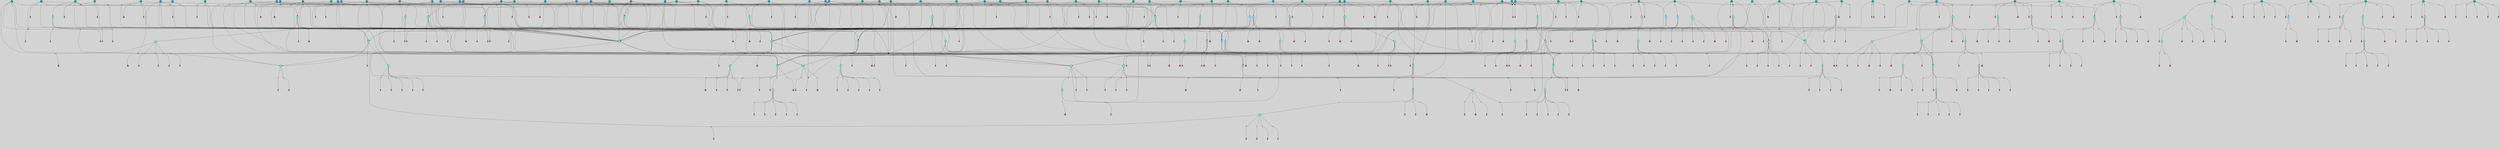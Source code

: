 // File exported with GEGELATI v1.3.1
// On the 2024-04-08 17:45:07
// With the File::TPGGraphDotExporter
digraph{
	graph[pad = "0.212, 0.055" bgcolor = lightgray]
	node[shape=circle style = filled label = ""]
		T7 [fillcolor="#66ddff"]
		T9 [fillcolor="#66ddff"]
		T11 [fillcolor="#66ddff"]
		T59 [fillcolor="#66ddff"]
		T102 [fillcolor="#66ddff"]
		T111 [fillcolor="#66ddff"]
		T258 [fillcolor="#66ddff"]
		T320 [fillcolor="#66ddff"]
		T321 [fillcolor="#66ddff"]
		T322 [fillcolor="#66ddff"]
		T323 [fillcolor="#1199bb"]
		T407 [fillcolor="#66ddff"]
		T429 [fillcolor="#66ddff"]
		T440 [fillcolor="#66ddff"]
		T540 [fillcolor="#66ddff"]
		T550 [fillcolor="#1199bb"]
		T623 [fillcolor="#66ddff"]
		T624 [fillcolor="#66ddff"]
		T625 [fillcolor="#66ddff"]
		T716 [fillcolor="#66ddff"]
		T717 [fillcolor="#66ddff"]
		T718 [fillcolor="#66ddff"]
		T721 [fillcolor="#66ddff"]
		T787 [fillcolor="#1199bb"]
		T788 [fillcolor="#66ddff"]
		T789 [fillcolor="#66ddff"]
		T790 [fillcolor="#66ddff"]
		T792 [fillcolor="#66ddff"]
		T793 [fillcolor="#66ddff"]
		T794 [fillcolor="#66ddff"]
		T804 [fillcolor="#1199bb"]
		T813 [fillcolor="#1199bb"]
		T822 [fillcolor="#1199bb"]
		T877 [fillcolor="#66ddff"]
		T878 [fillcolor="#1199bb"]
		T879 [fillcolor="#66ddff"]
		T880 [fillcolor="#66ddff"]
		T881 [fillcolor="#66ddff"]
		T882 [fillcolor="#66ddff"]
		T883 [fillcolor="#66ddff"]
		T884 [fillcolor="#1199bb"]
		T885 [fillcolor="#66ddff"]
		T886 [fillcolor="#66ddff"]
		T947 [fillcolor="#66ddff"]
		T948 [fillcolor="#66ddff"]
		T950 [fillcolor="#66ddff"]
		T952 [fillcolor="#66ddff"]
		T953 [fillcolor="#66ddff"]
		T956 [fillcolor="#1199bb"]
		T991 [fillcolor="#1199bb"]
		T1005 [fillcolor="#1199bb"]
		T1011 [fillcolor="#66ddff"]
		T1013 [fillcolor="#66ddff"]
		T1014 [fillcolor="#66ddff"]
		T1020 [fillcolor="#66ddff"]
		T1023 [fillcolor="#66ddff"]
		T1050 [fillcolor="#1199bb"]
		T1053 [fillcolor="#66ddff"]
		T1054 [fillcolor="#66ddff"]
		T1055 [fillcolor="#66ddff"]
		T1056 [fillcolor="#66ddff"]
		T1074 [fillcolor="#1199bb"]
		T1075 [fillcolor="#1199bb"]
		T1079 [fillcolor="#1199bb"]
		T1082 [fillcolor="#1199bb"]
		T1084 [fillcolor="#1199bb"]
		T1087 [fillcolor="#1199bb"]
		T1088 [fillcolor="#1199bb"]
		T1089 [fillcolor="#66ddff"]
		T1092 [fillcolor="#66ddff"]
		T1100 [fillcolor="#1199bb"]
		T1102 [fillcolor="#1199bb"]
		T1106 [fillcolor="#1199bb"]
		T1109 [fillcolor="#66ddff"]
		T1120 [fillcolor="#66ddff"]
		T308 [fillcolor="#66ddff"]
		T1121 [fillcolor="#66ddff"]
		T1122 [fillcolor="#1199bb"]
		T1123 [fillcolor="#66ddff"]
		T1124 [fillcolor="#66ddff"]
		T425 [fillcolor="#66ddff"]
		T1125 [fillcolor="#66ddff"]
		T1126 [fillcolor="#66ddff"]
		T1134 [fillcolor="#66ddff"]
		T1063 [fillcolor="#1199bb"]
		T1141 [fillcolor="#1199bb"]
		T1143 [fillcolor="#1199bb"]
		T1145 [fillcolor="#1199bb"]
		T1146 [fillcolor="#1199bb"]
		T1147 [fillcolor="#1199bb"]
		T1148 [fillcolor="#1199bb"]
		T1149 [fillcolor="#1199bb"]
		T1151 [fillcolor="#1199bb"]
		T1152 [fillcolor="#1199bb"]
		T1156 [fillcolor="#1199bb"]
		T1157 [fillcolor="#1199bb"]
		T280 [fillcolor="#1199bb"]
		T1175 [fillcolor="#1199bb"]
		T1176 [fillcolor="#1199bb"]
		T1178 [fillcolor="#1199bb"]
		T1181 [fillcolor="#1199bb"]
		T1182 [fillcolor="#1199bb"]
		T1183 [fillcolor="#1199bb"]
		T1184 [fillcolor="#1199bb"]
		T1185 [fillcolor="#1199bb"]
		T1186 [fillcolor="#1199bb"]
		T1188 [fillcolor="#1199bb"]
		T1189 [fillcolor="#1199bb"]
		T1190 [fillcolor="#1199bb"]
		T1198 [fillcolor="#1199bb"]
		T1200 [fillcolor="#1199bb"]
		T1204 [fillcolor="#1199bb"]
		T1205 [fillcolor="#66ddff"]
		T1206 [fillcolor="#66ddff"]
		T1207 [fillcolor="#66ddff"]
		T1208 [fillcolor="#66ddff"]
		T1217 [fillcolor="#1199bb"]
		T1219 [fillcolor="#1199bb"]
		T1224 [fillcolor="#1199bb"]
		T1227 [fillcolor="#1199bb"]
		T1232 [fillcolor="#1199bb"]
		T1238 [fillcolor="#66ddff"]
		T1240 [fillcolor="#1199bb"]
		T1241 [fillcolor="#1199bb"]
		T1243 [fillcolor="#1199bb"]
		T1245 [fillcolor="#66ddff"]
		T1164 [fillcolor="#1199bb"]
		T1246 [fillcolor="#1199bb"]
		T1247 [fillcolor="#1199bb"]
		T1248 [fillcolor="#1199bb"]
		T1249 [fillcolor="#1199bb"]
		T1250 [fillcolor="#1199bb"]
		T1251 [fillcolor="#1199bb"]
		T1252 [fillcolor="#1199bb"]
		T1254 [fillcolor="#1199bb"]
		T1255 [fillcolor="#1199bb"]
		T1256 [fillcolor="#66ddff"]
		T1257 [fillcolor="#66ddff"]
		T1258 [fillcolor="#66ddff"]
		T1259 [fillcolor="#66ddff"]
		T1260 [fillcolor="#66ddff"]
		T1261 [fillcolor="#66ddff"]
		T1262 [fillcolor="#66ddff"]
		T1263 [fillcolor="#66ddff"]
		T1264 [fillcolor="#66ddff"]
		T1265 [fillcolor="#1199bb"]
		T1266 [fillcolor="#1199bb"]
		T1267 [fillcolor="#1199bb"]
		T1268 [fillcolor="#66ddff"]
		T1269 [fillcolor="#66ddff"]
		T1270 [fillcolor="#66ddff"]
		T1271 [fillcolor="#1199bb"]
		T1272 [fillcolor="#1199bb"]
		T1273 [fillcolor="#1199bb"]
		T1274 [fillcolor="#1199bb"]
		T1275 [fillcolor="#1199bb"]
		T1276 [fillcolor="#1199bb"]
		T1277 [fillcolor="#1199bb"]
		T1278 [fillcolor="#1199bb"]
		T1279 [fillcolor="#1199bb"]
		T1280 [fillcolor="#1199bb"]
		T1281 [fillcolor="#1199bb"]
		T1282 [fillcolor="#1199bb"]
		P22766 [fillcolor="#cccccc" shape=point] //-3|
		I22766 [shape=box style=invis label="1|6&2|7#0|7&#92;n10|2&0|7#1|3&#92;n9|6&2|7#2|2&#92;n5|3&0|7#0|7&#92;n1|6&2|3#0|0&#92;n2|3&2|3#2|2&#92;n5|1&2|6#0|6&#92;n"]
		P22766 -> I22766[style=invis]
		A14732 [fillcolor="#ff3366" shape=box margin=0.03 width=0 height=0 label="7"]
		T7 -> P22766 -> A14732
		P22767 [fillcolor="#cccccc" shape=point] //5|
		I22767 [shape=box style=invis label="0|5&2|3#0|1&#92;n0|6&2|1#2|4&#92;n6|2&2|6#0|7&#92;n7|4&0|3#0|1&#92;n5|4&0|7#1|6&#92;n9|1&0|5#2|2&#92;n6|3&2|3#1|7&#92;n11|7&2|4#1|6&#92;n2|5&0|1#0|0&#92;n4|7&0|0#0|2&#92;n6|2&0|6#0|0&#92;n2|1&2|6#2|4&#92;n10|0&2|0#1|0&#92;n6|6&2|4#0|6&#92;n"]
		P22767 -> I22767[style=invis]
		A14733 [fillcolor="#ff3366" shape=box margin=0.03 width=0 height=0 label="8"]
		T7 -> P22767 -> A14733
		P22768 [fillcolor="#cccccc" shape=point] //-6|
		I22768 [shape=box style=invis label="11|1&0|7#2|0&#92;n10|4&0|1#1|0&#92;n4|3&2|4#2|1&#92;n0|5&2|0#0|0&#92;n6|1&0|0#0|3&#92;n8|2&2|0#0|4&#92;n11|4&2|0#1|6&#92;n7|0&2|6#2|3&#92;n5|3&2|6#2|0&#92;n2|0&2|0#0|4&#92;n"]
		P22768 -> I22768[style=invis]
		A14734 [fillcolor="#ff3366" shape=box margin=0.03 width=0 height=0 label="9"]
		T9 -> P22768 -> A14734
		P22769 [fillcolor="#cccccc" shape=point] //2|
		I22769 [shape=box style=invis label="6|3&2|7#1|4&#92;n8|6&0|0#2|5&#92;n2|1&0|2#0|3&#92;n8|7&0|6#0|4&#92;n2|1&2|0#0|1&#92;n0|0&2|2#2|3&#92;n6|6&0|7#2|1&#92;n6|1&0|7#2|6&#92;n5|4&2|7#0|4&#92;n0|3&0|4#2|0&#92;n11|0&2|0#2|5&#92;n4|5&2|5#2|4&#92;n5|7&0|6#0|4&#92;n9|7&2|5#0|3&#92;n5|4&2|1#0|3&#92;n5|3&0|1#1|7&#92;n0|4&0|3#2|5&#92;n"]
		P22769 -> I22769[style=invis]
		A14735 [fillcolor="#ff3366" shape=box margin=0.03 width=0 height=0 label="10"]
		T9 -> P22769 -> A14735
		P22770 [fillcolor="#cccccc" shape=point] //6|
		I22770 [shape=box style=invis label="3|0&2|7#2|2&#92;n3|2&0|4#2|5&#92;n5|1&0|2#1|0&#92;n8|7&0|1#2|0&#92;n8|5&0|3#0|6&#92;n0|2&0|2#2|3&#92;n1|5&2|5#0|5&#92;n5|6&0|6#0|7&#92;n6|7&0|0#2|6&#92;n1|2&2|3#0|0&#92;n7|7&2|3#0|4&#92;n0|7&2|7#0|6&#92;n1|0&2|2#2|7&#92;n4|4&0|1#0|0&#92;n"]
		P22770 -> I22770[style=invis]
		A14736 [fillcolor="#ff3366" shape=box margin=0.03 width=0 height=0 label="11"]
		T11 -> P22770 -> A14736
		P22771 [fillcolor="#cccccc" shape=point] //-4|
		I22771 [shape=box style=invis label="4|1&0|4#2|6&#92;n1|2&2|2#2|0&#92;n1|2&2|0#0|6&#92;n8|4&2|3#2|5&#92;n5|5&2|1#1|0&#92;n"]
		P22771 -> I22771[style=invis]
		A14737 [fillcolor="#ff3366" shape=box margin=0.03 width=0 height=0 label="12"]
		T11 -> P22771 -> A14737
		P22772 [fillcolor="#cccccc" shape=point] //8|
		I22772 [shape=box style=invis label="9|0&0|1#2|0&#92;n10|1&2|5#1|4&#92;n8|2&2|6#0|4&#92;n4|5&0|3#0|1&#92;n2|4&2|5#2|3&#92;n4|2&2|2#0|2&#92;n7|5&0|2#0|0&#92;n8|2&2|1#1|3&#92;n8|7&0|7#2|1&#92;n1|1&0|0#0|7&#92;n5|6&2|5#1|0&#92;n6|3&2|5#0|0&#92;n11|4&0|3#2|6&#92;n1|2&2|4#0|7&#92;n5|6&0|1#2|0&#92;n11|3&0|2#0|7&#92;n"]
		P22772 -> I22772[style=invis]
		A14738 [fillcolor="#ff3366" shape=box margin=0.03 width=0 height=0 label="6"]
		T59 -> P22772 -> A14738
		P22773 [fillcolor="#cccccc" shape=point] //5|
		I22773 [shape=box style=invis label="3|0&2|0#0|1&#92;n3|0&0|7#0|1&#92;n5|3&0|2#2|6&#92;n4|4&2|4#2|6&#92;n11|2&0|7#1|6&#92;n2|7&2|2#2|5&#92;n9|3&2|6#2|7&#92;n7|7&0|0#0|4&#92;n6|1&2|4#2|3&#92;n5|4&2|0#1|6&#92;n1|3&0|7#0|4&#92;n"]
		P22773 -> I22773[style=invis]
		A14739 [fillcolor="#ff3366" shape=box margin=0.03 width=0 height=0 label="7"]
		T59 -> P22773 -> A14739
		T59 -> P22768
		T59 -> P22773
		P22774 [fillcolor="#cccccc" shape=point] //7|
		I22774 [shape=box style=invis label="3|3&2|7#0|4&#92;n4|3&2|6#0|3&#92;n8|4&0|6#1|2&#92;n5|6&2|3#0|4&#92;n0|7&2|1#0|5&#92;n8|7&2|2#2|5&#92;n9|1&0|0#1|0&#92;n10|1&2|1#1|4&#92;n10|5&0|6#1|7&#92;n5|2&2|3#0|4&#92;n2|0&2|6#2|7&#92;n1|7&0|1#0|7&#92;n"]
		P22774 -> I22774[style=invis]
		A14740 [fillcolor="#ff3366" shape=box margin=0.03 width=0 height=0 label="2"]
		T102 -> P22774 -> A14740
		P22775 [fillcolor="#cccccc" shape=point] //-8|
		I22775 [shape=box style=invis label="7|5&0|4#2|4&#92;n"]
		P22775 -> I22775[style=invis]
		A14741 [fillcolor="#ff3366" shape=box margin=0.03 width=0 height=0 label="3"]
		T102 -> P22775 -> A14741
		P22776 [fillcolor="#cccccc" shape=point] //8|
		I22776 [shape=box style=invis label="7|0&0|2#1|4&#92;n8|1&2|3#0|5&#92;n0|6&0|5#0|5&#92;n3|7&2|1#0|6&#92;n9|4&2|7#1|6&#92;n1|7&2|5#2|2&#92;n8|5&2|0#0|3&#92;n0|2&0|2#0|0&#92;n3|5&0|2#0|3&#92;n"]
		P22776 -> I22776[style=invis]
		A14742 [fillcolor="#ff3366" shape=box margin=0.03 width=0 height=0 label="5"]
		T102 -> P22776 -> A14742
		P22777 [fillcolor="#cccccc" shape=point] //-5|
		I22777 [shape=box style=invis label="0|0&2|3#0|2&#92;n10|5&0|6#1|3&#92;n7|3&0|6#2|3&#92;n3|4&0|6#0|6&#92;n10|5&0|2#1|1&#92;n5|0&0|1#0|3&#92;n6|6&2|5#1|5&#92;n7|4&0|2#1|7&#92;n5|7&0|1#2|5&#92;n1|5&0|0#0|3&#92;n7|5&2|1#2|6&#92;n9|0&0|2#0|0&#92;n4|0&2|4#0|0&#92;n4|6&0|0#2|3&#92;n3|1&0|6#2|5&#92;n7|7&2|1#2|3&#92;n9|4&2|2#0|6&#92;n"]
		P22777 -> I22777[style=invis]
		T111 -> P22777 -> T9
		P22778 [fillcolor="#cccccc" shape=point] //7|
		I22778 [shape=box style=invis label="7|4&2|1#2|0&#92;n4|1&2|4#2|3&#92;n5|0&2|0#2|2&#92;n6|1&2|4#2|6&#92;n"]
		P22778 -> I22778[style=invis]
		A14743 [fillcolor="#ff3366" shape=box margin=0.03 width=0 height=0 label="9"]
		T111 -> P22778 -> A14743
		P22779 [fillcolor="#cccccc" shape=point] //2|
		I22779 [shape=box style=invis label="3|0&2|0#0|1&#92;n11|2&0|7#1|6&#92;n8|7&2|4#0|5&#92;n5|3&0|2#2|6&#92;n4|4&2|4#2|6&#92;n3|0&0|7#0|1&#92;n2|7&2|2#2|5&#92;n9|3&2|6#2|7&#92;n7|7&0|0#0|4&#92;n6|1&2|4#1|3&#92;n5|4&2|0#1|6&#92;n1|3&0|7#0|4&#92;n"]
		P22779 -> I22779[style=invis]
		A14744 [fillcolor="#ff3366" shape=box margin=0.03 width=0 height=0 label="7"]
		T111 -> P22779 -> A14744
		T111 -> P22768
		P22780 [fillcolor="#cccccc" shape=point] //2|
		I22780 [shape=box style=invis label="9|1&2|3#0|1&#92;n5|3&2|4#2|7&#92;n11|0&2|3#0|4&#92;n7|0&2|4#0|4&#92;n5|2&2|0#2|4&#92;n7|3&0|7#0|5&#92;n"]
		P22780 -> I22780[style=invis]
		A14745 [fillcolor="#ff3366" shape=box margin=0.03 width=0 height=0 label="2"]
		T258 -> P22780 -> A14745
		T258 -> P22768
		P22781 [fillcolor="#cccccc" shape=point] //-5|
		I22781 [shape=box style=invis label="8|7&0|3#0|3&#92;n6|4&2|1#0|5&#92;n2|2&2|6#2|0&#92;n4|7&2|0#2|3&#92;n10|5&2|1#1|5&#92;n2|0&0|7#2|0&#92;n5|3&2|2#2|0&#92;n6|7&0|0#1|0&#92;n"]
		P22781 -> I22781[style=invis]
		A14746 [fillcolor="#ff3366" shape=box margin=0.03 width=0 height=0 label="1"]
		T258 -> P22781 -> A14746
		P22782 [fillcolor="#cccccc" shape=point] //2|
		I22782 [shape=box style=invis label="4|1&0|4#2|6&#92;n5|5&2|1#1|0&#92;n1|0&2|0#0|6&#92;n8|4&2|3#2|5&#92;n"]
		P22782 -> I22782[style=invis]
		T258 -> P22782 -> T11
		P22783 [fillcolor="#cccccc" shape=point] //5|
		I22783 [shape=box style=invis label="1|6&2|7#0|7&#92;n9|2&2|7#2|2&#92;n10|2&0|7#1|3&#92;n5|3&0|7#0|7&#92;n7|0&2|7#2|2&#92;n1|6&2|3#0|0&#92;n2|3&2|3#2|2&#92;n"]
		P22783 -> I22783[style=invis]
		A14747 [fillcolor="#ff3366" shape=box margin=0.03 width=0 height=0 label="7"]
		T258 -> P22783 -> A14747
		P22784 [fillcolor="#cccccc" shape=point] //-4|
		I22784 [shape=box style=invis label="4|1&0|4#2|6&#92;n1|2&2|2#2|0&#92;n1|2&2|0#0|6&#92;n8|4&2|3#2|5&#92;n5|5&2|1#1|0&#92;n"]
		P22784 -> I22784[style=invis]
		A14748 [fillcolor="#ff3366" shape=box margin=0.03 width=0 height=0 label="12"]
		T320 -> P22784 -> A14748
		P22785 [fillcolor="#cccccc" shape=point] //-9|
		I22785 [shape=box style=invis label="2|0&2|0#2|1&#92;n4|4&2|4#2|6&#92;n9|1&0|3#1|7&#92;n5|3&0|2#2|6&#92;n2|7&2|2#2|5&#92;n5|4&2|0#1|6&#92;n3|0&0|7#0|1&#92;n1|3&0|7#0|4&#92;n11|6&2|2#0|7&#92;n7|7&0|0#0|4&#92;n11|0&0|7#1|6&#92;n9|3&2|6#2|7&#92;n"]
		P22785 -> I22785[style=invis]
		A14749 [fillcolor="#ff3366" shape=box margin=0.03 width=0 height=0 label="7"]
		T321 -> P22785 -> A14749
		P22786 [fillcolor="#cccccc" shape=point] //6|
		I22786 [shape=box style=invis label="3|0&2|7#2|2&#92;n3|2&0|4#2|5&#92;n5|1&0|2#1|0&#92;n8|7&0|1#2|0&#92;n8|5&0|3#0|6&#92;n0|2&0|2#2|3&#92;n1|5&2|5#0|5&#92;n5|6&0|6#0|7&#92;n6|7&0|0#2|6&#92;n1|2&2|3#0|0&#92;n7|7&2|3#0|4&#92;n0|7&2|7#0|6&#92;n1|0&2|2#2|7&#92;n4|4&0|1#0|0&#92;n"]
		P22786 -> I22786[style=invis]
		A14750 [fillcolor="#ff3366" shape=box margin=0.03 width=0 height=0 label="11"]
		T320 -> P22786 -> A14750
		P22787 [fillcolor="#cccccc" shape=point] //2|
		I22787 [shape=box style=invis label="4|1&0|4#2|6&#92;n5|5&2|1#1|0&#92;n1|0&2|0#0|6&#92;n8|4&2|3#2|5&#92;n"]
		P22787 -> I22787[style=invis]
		T321 -> P22787 -> T320
		P22788 [fillcolor="#cccccc" shape=point] //-3|
		I22788 [shape=box style=invis label="4|5&0|0#0|0&#92;n4|7&0|0#0|2&#92;n0|6&2|1#2|4&#92;n9|1&0|5#2|2&#92;n10|0&2|0#1|0&#92;n6|6&2|4#0|6&#92;n2|5&0|1#0|0&#92;n6|3&2|3#1|7&#92;n11|7&2|4#1|6&#92;n6|2&2|6#0|1&#92;n6|2&0|0#0|0&#92;n9|1&2|6#2|4&#92;n10|4&0|3#1|1&#92;n5|4&2|7#1|6&#92;n"]
		P22788 -> I22788[style=invis]
		T323 -> P22788 -> T321
		P22789 [fillcolor="#cccccc" shape=point] //5|
		I22789 [shape=box style=invis label="0|5&2|3#0|1&#92;n0|6&2|1#2|4&#92;n6|2&2|6#0|7&#92;n7|4&0|3#0|1&#92;n5|4&0|7#1|6&#92;n9|1&0|5#2|2&#92;n6|3&2|3#1|7&#92;n11|7&2|4#1|6&#92;n2|5&0|1#0|0&#92;n4|7&0|0#0|2&#92;n6|2&0|6#0|0&#92;n2|1&2|6#2|4&#92;n10|0&2|0#1|0&#92;n6|6&2|4#0|6&#92;n"]
		P22789 -> I22789[style=invis]
		A14751 [fillcolor="#ff3366" shape=box margin=0.03 width=0 height=0 label="8"]
		T322 -> P22789 -> A14751
		P22790 [fillcolor="#cccccc" shape=point] //8|
		I22790 [shape=box style=invis label="9|7&0|5#2|5&#92;n3|3&2|3#0|2&#92;n9|5&2|2#1|0&#92;n2|3&0|6#0|3&#92;n4|4&2|5#2|7&#92;n11|3&2|0#1|5&#92;n6|6&2|1#2|2&#92;n4|6&0|1#2|2&#92;n2|5&2|7#2|2&#92;n7|7&2|2#2|3&#92;n6|5&0|3#2|6&#92;n6|7&0|6#0|2&#92;n"]
		P22790 -> I22790[style=invis]
		A14752 [fillcolor="#ff3366" shape=box margin=0.03 width=0 height=0 label="14"]
		T321 -> P22790 -> A14752
		P22791 [fillcolor="#cccccc" shape=point] //-3|
		I22791 [shape=box style=invis label="1|6&2|7#0|7&#92;n10|2&0|7#1|3&#92;n9|6&2|7#2|2&#92;n5|3&0|7#0|7&#92;n1|6&2|3#0|0&#92;n2|3&2|3#2|2&#92;n5|1&2|6#0|6&#92;n"]
		P22791 -> I22791[style=invis]
		A14753 [fillcolor="#ff3366" shape=box margin=0.03 width=0 height=0 label="7"]
		T322 -> P22791 -> A14753
		P22792 [fillcolor="#cccccc" shape=point] //-8|
		I22792 [shape=box style=invis label="7|5&0|4#2|4&#92;n"]
		P22792 -> I22792[style=invis]
		A14754 [fillcolor="#ff3366" shape=box margin=0.03 width=0 height=0 label="3"]
		T321 -> P22792 -> A14754
		P22793 [fillcolor="#cccccc" shape=point] //4|
		I22793 [shape=box style=invis label="4|3&0|6#0|3&#92;n5|7&2|3#2|2&#92;n5|6&0|7#1|2&#92;n1|4&2|6#0|3&#92;n8|4&2|1#2|5&#92;n9|5&2|4#1|4&#92;n2|4&0|5#0|7&#92;n10|0&0|6#1|3&#92;n3|0&0|6#0|2&#92;n2|7&2|7#2|6&#92;n5|2&0|5#1|5&#92;n10|4&2|5#1|7&#92;n4|0&0|4#2|4&#92;n11|1&0|4#2|6&#92;n10|6&2|0#1|4&#92;n9|7&0|3#1|4&#92;n4|5&2|7#0|6&#92;n11|5&2|6#2|3&#92;n0|3&0|5#0|1&#92;n"]
		P22793 -> I22793[style=invis]
		A14755 [fillcolor="#ff3366" shape=box margin=0.03 width=0 height=0 label="13"]
		T321 -> P22793 -> A14755
		P22794 [fillcolor="#cccccc" shape=point] //1|
		I22794 [shape=box style=invis label="0|4&0|1#0|1&#92;n10|5&2|5#1|6&#92;n7|7&2|5#2|2&#92;n9|5&0|7#2|7&#92;n8|4&0|3#2|7&#92;n11|0&2|3#0|5&#92;n7|0&0|0#0|1&#92;n4|2&0|4#0|5&#92;n5|1&0|6#2|7&#92;n11|3&0|7#1|3&#92;n"]
		P22794 -> I22794[style=invis]
		T323 -> P22794 -> T322
		P22795 [fillcolor="#cccccc" shape=point] //4|
		I22795 [shape=box style=invis label="4|3&0|6#0|3&#92;n5|7&2|3#2|2&#92;n5|6&0|7#1|2&#92;n1|4&2|6#0|3&#92;n8|4&2|1#2|5&#92;n9|5&2|4#1|4&#92;n2|4&0|5#0|7&#92;n10|0&0|6#1|3&#92;n3|0&0|6#0|2&#92;n2|7&2|7#2|6&#92;n5|2&0|5#1|5&#92;n10|4&2|5#1|7&#92;n4|0&0|4#2|4&#92;n11|1&0|4#2|6&#92;n10|6&2|0#1|4&#92;n9|7&0|3#1|4&#92;n4|5&2|7#0|6&#92;n11|5&2|6#2|3&#92;n0|3&0|5#0|1&#92;n"]
		P22795 -> I22795[style=invis]
		A14756 [fillcolor="#ff3366" shape=box margin=0.03 width=0 height=0 label="13"]
		T323 -> P22795 -> A14756
		P22796 [fillcolor="#cccccc" shape=point] //-1|
		I22796 [shape=box style=invis label="0|5&2|2#0|0&#92;n11|3&2|3#1|3&#92;n8|5&2|2#1|7&#92;n10|0&0|6#1|2&#92;n9|1&2|5#0|3&#92;n8|0&2|4#2|6&#92;n6|7&0|2#0|3&#92;n9|2&0|7#0|1&#92;n6|2&0|2#2|1&#92;n"]
		P22796 -> I22796[style=invis]
		A14757 [fillcolor="#ff3366" shape=box margin=0.03 width=0 height=0 label="7"]
		T407 -> P22796 -> A14757
		P22797 [fillcolor="#cccccc" shape=point] //-3|
		I22797 [shape=box style=invis label="7|7&0|0#0|4&#92;n11|2&0|7#1|6&#92;n8|7&2|4#0|5&#92;n5|3&0|2#2|6&#92;n4|4&2|4#2|6&#92;n3|0&0|7#0|6&#92;n2|7&2|2#2|5&#92;n9|3&2|6#2|7&#92;n6|7&0|0#0|7&#92;n3|0&2|0#0|1&#92;n6|1&2|4#1|3&#92;n5|4&2|0#1|6&#92;n1|3&0|7#0|4&#92;n"]
		P22797 -> I22797[style=invis]
		T407 -> P22797 -> T59
		P22798 [fillcolor="#cccccc" shape=point] //-5|
		I22798 [shape=box style=invis label="5|3&0|7#0|7&#92;n9|2&2|7#2|2&#92;n1|6&2|7#0|7&#92;n7|6&2|4#0|5&#92;n10|3&0|2#1|1&#92;n9|2&0|7#1|3&#92;n1|6&0|3#0|1&#92;n4|0&0|2#2|2&#92;n7|0&2|7#2|2&#92;n5|1&2|6#0|3&#92;n2|3&2|3#2|2&#92;n"]
		P22798 -> I22798[style=invis]
		T407 -> P22798 -> T102
		P22799 [fillcolor="#cccccc" shape=point] //1|
		I22799 [shape=box style=invis label="9|3&2|0#0|4&#92;n4|2&0|5#2|0&#92;n10|7&2|7#1|1&#92;n6|3&2|6#1|5&#92;n8|3&2|5#1|2&#92;n4|0&2|1#2|2&#92;n4|1&0|4#0|3&#92;n3|6&2|5#2|5&#92;n8|3&0|1#0|7&#92;n4|0&2|4#0|1&#92;n3|4&0|0#2|1&#92;n3|2&0|7#2|1&#92;n1|4&0|1#0|2&#92;n"]
		P22799 -> I22799[style=invis]
		A14758 [fillcolor="#ff3366" shape=box margin=0.03 width=0 height=0 label="14"]
		T407 -> P22799 -> A14758
		P22800 [fillcolor="#cccccc" shape=point] //3|
		I22800 [shape=box style=invis label="5|4&2|7#0|4&#92;n0|4&0|3#2|5&#92;n8|6&0|0#2|5&#92;n2|1&0|2#0|3&#92;n9|7&0|6#0|4&#92;n0|0&2|2#2|3&#92;n6|6&0|7#2|1&#92;n6|1&0|7#2|6&#92;n0|3&0|4#2|0&#92;n11|0&2|0#2|5&#92;n4|5&2|5#2|4&#92;n5|3&0|1#1|7&#92;n9|7&2|2#0|3&#92;n5|4&2|1#0|3&#92;n5|0&0|6#0|4&#92;n0|0&0|1#2|0&#92;n"]
		P22800 -> I22800[style=invis]
		A14759 [fillcolor="#ff3366" shape=box margin=0.03 width=0 height=0 label="10"]
		T407 -> P22800 -> A14759
		P22801 [fillcolor="#cccccc" shape=point] //4|
		I22801 [shape=box style=invis label="8|5&2|3#2|1&#92;n10|1&0|3#1|6&#92;n7|1&2|6#1|3&#92;n4|1&0|6#0|0&#92;n11|1&0|2#0|3&#92;n2|0&2|1#2|7&#92;n"]
		P22801 -> I22801[style=invis]
		A14760 [fillcolor="#ff3366" shape=box margin=0.03 width=0 height=0 label="2"]
		T429 -> P22801 -> A14760
		P22802 [fillcolor="#cccccc" shape=point] //1|
		I22802 [shape=box style=invis label="9|7&0|2#2|2&#92;n6|5&0|1#1|0&#92;n2|2&0|0#2|1&#92;n4|3&2|2#2|3&#92;n2|5&2|2#0|0&#92;n10|7&0|5#1|1&#92;n9|5&2|7#2|5&#92;n7|7&2|5#2|5&#92;n8|0&2|4#0|1&#92;n5|4&2|0#0|2&#92;n2|5&2|2#2|6&#92;n4|4&0|2#2|1&#92;n7|2&2|4#0|0&#92;n10|0&2|2#1|1&#92;n10|4&2|3#1|0&#92;n"]
		P22802 -> I22802[style=invis]
		A14761 [fillcolor="#ff3366" shape=box margin=0.03 width=0 height=0 label="1"]
		T429 -> P22802 -> A14761
		P22803 [fillcolor="#cccccc" shape=point] //-8|
		I22803 [shape=box style=invis label="11|7&2|0#2|0&#92;n5|5&2|7#2|7&#92;n8|6&2|7#1|2&#92;n1|7&0|3#0|6&#92;n4|0&2|1#2|2&#92;n9|0&0|2#0|0&#92;n10|1&0|5#1|6&#92;n0|0&2|3#2|0&#92;n3|2&0|1#2|6&#92;n0|1&2|4#0|0&#92;n"]
		P22803 -> I22803[style=invis]
		A14762 [fillcolor="#ff3366" shape=box margin=0.03 width=0 height=0 label="6"]
		T429 -> P22803 -> A14762
		P22804 [fillcolor="#cccccc" shape=point] //-7|
		I22804 [shape=box style=invis label="7|3&0|6#2|5&#92;n10|5&0|5#1|0&#92;n1|0&2|4#0|3&#92;n"]
		P22804 -> I22804[style=invis]
		T429 -> P22804 -> T7
		P22805 [fillcolor="#cccccc" shape=point] //-2|
		I22805 [shape=box style=invis label="3|1&2|6#2|5&#92;n4|5&0|4#0|6&#92;n7|1&0|6#2|2&#92;n2|6&0|6#2|0&#92;n7|7&0|0#1|0&#92;n3|7&0|7#0|1&#92;n1|3&2|2#2|0&#92;n3|6&0|5#0|0&#92;n4|0&2|7#0|4&#92;n9|4&2|2#0|1&#92;n3|1&2|5#0|7&#92;n"]
		P22805 -> I22805[style=invis]
		A14763 [fillcolor="#ff3366" shape=box margin=0.03 width=0 height=0 label="1"]
		T429 -> P22805 -> A14763
		P22806 [fillcolor="#cccccc" shape=point] //2|
		I22806 [shape=box style=invis label="0|6&0|7#0|4&#92;n6|7&2|6#2|6&#92;n11|3&0|7#1|6&#92;n11|1&0|6#2|7&#92;n2|4&0|1#0|1&#92;n10|6&2|5#1|6&#92;n11|3&0|1#1|7&#92;n10|0&2|3#1|5&#92;n"]
		P22806 -> I22806[style=invis]
		T440 -> P22806 -> T7
		P22807 [fillcolor="#cccccc" shape=point] //-9|
		I22807 [shape=box style=invis label="2|0&2|3#2|0&#92;n11|7&0|4#1|0&#92;n"]
		P22807 -> I22807[style=invis]
		T440 -> P22807 -> T111
		T440 -> P22773
		P22808 [fillcolor="#cccccc" shape=point] //7|
		I22808 [shape=box style=invis label="2|0&2|1#2|0&#92;n9|1&0|6#0|3&#92;n11|7&0|4#1|0&#92;n"]
		P22808 -> I22808[style=invis]
		T540 -> P22808 -> T111
		P22809 [fillcolor="#cccccc" shape=point] //6|
		I22809 [shape=box style=invis label="0|5&2|3#0|1&#92;n0|6&2|1#2|4&#92;n9|1&0|5#2|2&#92;n7|4&0|3#0|1&#92;n5|4&0|7#1|6&#92;n2|5&0|1#0|0&#92;n6|3&2|3#1|7&#92;n11|7&2|4#1|6&#92;n6|2&2|6#0|1&#92;n4|7&0|0#0|2&#92;n6|2&0|6#0|0&#92;n9|1&2|6#2|4&#92;n10|0&2|0#1|0&#92;n6|6&2|4#0|6&#92;n"]
		P22809 -> I22809[style=invis]
		A14764 [fillcolor="#ff3366" shape=box margin=0.03 width=0 height=0 label="8"]
		T540 -> P22809 -> A14764
		P22810 [fillcolor="#cccccc" shape=point] //-4|
		I22810 [shape=box style=invis label="6|3&2|6#1|2&#92;n2|5&2|2#2|5&#92;n2|6&0|4#0|5&#92;n6|0&0|2#1|2&#92;n"]
		P22810 -> I22810[style=invis]
		A14765 [fillcolor="#ff3366" shape=box margin=0.03 width=0 height=0 label="7"]
		T540 -> P22810 -> A14765
		P22811 [fillcolor="#cccccc" shape=point] //-5|
		I22811 [shape=box style=invis label="7|2&0|3#2|2&#92;n3|2&0|2#2|0&#92;n1|5&2|7#0|4&#92;n5|3&0|3#0|7&#92;n11|4&0|1#0|0&#92;n8|7&2|7#2|7&#92;n4|0&0|3#2|7&#92;n"]
		P22811 -> I22811[style=invis]
		A14766 [fillcolor="#ff3366" shape=box margin=0.03 width=0 height=0 label="7"]
		T540 -> P22811 -> A14766
		P22812 [fillcolor="#cccccc" shape=point] //-4|
		I22812 [shape=box style=invis label="4|1&0|4#2|6&#92;n1|2&2|2#2|0&#92;n1|2&2|0#0|6&#92;n8|4&2|3#2|5&#92;n5|5&2|1#1|0&#92;n"]
		P22812 -> I22812[style=invis]
		A14767 [fillcolor="#ff3366" shape=box margin=0.03 width=0 height=0 label="12"]
		T550 -> P22812 -> A14767
		P22813 [fillcolor="#cccccc" shape=point] //7|
		I22813 [shape=box style=invis label="7|4&2|7#0|4&#92;n4|6&0|1#2|5&#92;n2|1&2|3#0|0&#92;n4|3&2|0#0|1&#92;n0|0&2|7#2|7&#92;n7|7&0|5#2|3&#92;n5|0&2|1#2|2&#92;n10|0&0|4#1|2&#92;n4|4&0|7#0|0&#92;n6|7&0|2#0|1&#92;n1|4&2|5#0|4&#92;n"]
		P22813 -> I22813[style=invis]
		A14768 [fillcolor="#ff3366" shape=box margin=0.03 width=0 height=0 label="0"]
		T623 -> P22813 -> A14768
		P22814 [fillcolor="#cccccc" shape=point] //0|
		I22814 [shape=box style=invis label="4|0&0|3#2|7&#92;n10|2&0|3#1|7&#92;n3|5&0|2#0|3&#92;n4|5&0|0#2|1&#92;n10|7&2|0#1|2&#92;n5|3&2|3#1|6&#92;n9|5&2|0#0|4&#92;n5|4&2|7#0|2&#92;n10|3&2|7#1|4&#92;n7|2&0|1#2|6&#92;n8|6&0|5#0|5&#92;n8|7&2|3#0|5&#92;n2|6&2|4#0|0&#92;n"]
		P22814 -> I22814[style=invis]
		A14769 [fillcolor="#ff3366" shape=box margin=0.03 width=0 height=0 label="5"]
		T625 -> P22814 -> A14769
		P22815 [fillcolor="#cccccc" shape=point] //0|
		I22815 [shape=box style=invis label="2|5&0|1#0|6&#92;n6|1&2|2#2|7&#92;n8|0&0|3#1|4&#92;n4|3&2|5#2|4&#92;n8|1&2|4#0|0&#92;n6|6&0|1#2|6&#92;n11|7&2|4#2|5&#92;n6|2&2|4#0|2&#92;n8|5&2|4#2|4&#92;n2|1&2|1#2|2&#92;n2|7&2|5#2|6&#92;n9|7&0|5#0|4&#92;n1|2&0|5#2|6&#92;n4|2&2|3#2|7&#92;n3|3&2|1#0|2&#92;n"]
		P22815 -> I22815[style=invis]
		A14770 [fillcolor="#ff3366" shape=box margin=0.03 width=0 height=0 label="5"]
		T625 -> P22815 -> A14770
		P22816 [fillcolor="#cccccc" shape=point] //3|
		I22816 [shape=box style=invis label="7|6&2|4#0|2&#92;n10|3&2|7#1|4&#92;n11|6&0|4#0|1&#92;n7|1&0|0#2|6&#92;n7|6&0|3#2|6&#92;n4|0&2|6#0|1&#92;n4|4&2|5#0|2&#92;n4|6&0|4#2|7&#92;n10|0&2|3#1|5&#92;n2|6&0|5#0|2&#92;n1|0&2|3#0|7&#92;n1|6&2|0#0|5&#92;n6|2&0|1#0|7&#92;n9|2&0|3#2|7&#92;n5|3&0|6#0|6&#92;n1|7&2|5#2|3&#92;n8|1&2|7#0|6&#92;n1|0&2|5#2|1&#92;n7|1&2|2#2|5&#92;n7|4&2|6#0|3&#92;n"]
		P22816 -> I22816[style=invis]
		A14771 [fillcolor="#ff3366" shape=box margin=0.03 width=0 height=0 label="4"]
		T625 -> P22816 -> A14771
		P22817 [fillcolor="#cccccc" shape=point] //-9|
		I22817 [shape=box style=invis label="4|7&2|6#0|5&#92;n11|3&0|2#2|6&#92;n10|2&2|4#1|6&#92;n3|0&2|6#2|7&#92;n4|3&0|5#0|7&#92;n2|3&0|7#0|7&#92;n10|6&0|7#1|5&#92;n10|1&2|2#1|1&#92;n1|7&0|3#2|6&#92;n"]
		P22817 -> I22817[style=invis]
		A14772 [fillcolor="#ff3366" shape=box margin=0.03 width=0 height=0 label="4"]
		T550 -> P22817 -> A14772
		P22818 [fillcolor="#cccccc" shape=point] //8|
		I22818 [shape=box style=invis label="9|0&0|1#2|0&#92;n10|1&2|5#1|4&#92;n8|2&2|6#0|4&#92;n2|4&2|5#2|3&#92;n4|2&2|2#0|2&#92;n7|5&0|2#0|0&#92;n8|2&2|1#1|3&#92;n8|7&0|7#2|1&#92;n1|1&0|0#0|7&#92;n5|6&2|5#1|0&#92;n6|6&2|5#0|0&#92;n11|4&0|3#2|6&#92;n4|2&2|4#0|7&#92;n5|6&0|1#2|0&#92;n11|3&0|2#0|7&#92;n"]
		P22818 -> I22818[style=invis]
		A14773 [fillcolor="#ff3366" shape=box margin=0.03 width=0 height=0 label="6"]
		T624 -> P22818 -> A14773
		P22819 [fillcolor="#cccccc" shape=point] //-6|
		I22819 [shape=box style=invis label="9|0&2|0#0|1&#92;n3|2&0|2#0|3&#92;n5|4&0|5#1|7&#92;n2|1&0|4#0|3&#92;n9|2&2|0#2|4&#92;n7|6&0|4#0|2&#92;n2|3&0|6#2|6&#92;n1|2&0|3#2|0&#92;n"]
		P22819 -> I22819[style=invis]
		T550 -> P22819 -> T624
		P22820 [fillcolor="#cccccc" shape=point] //5|
		I22820 [shape=box style=invis label="3|0&2|0#0|1&#92;n3|0&0|7#0|1&#92;n5|3&0|2#2|6&#92;n4|4&2|4#2|6&#92;n11|2&0|7#1|6&#92;n2|7&2|2#2|5&#92;n9|3&2|6#2|7&#92;n7|7&0|0#0|4&#92;n6|1&2|4#2|3&#92;n5|4&2|0#1|6&#92;n1|3&0|7#0|4&#92;n"]
		P22820 -> I22820[style=invis]
		A14774 [fillcolor="#ff3366" shape=box margin=0.03 width=0 height=0 label="7"]
		T624 -> P22820 -> A14774
		P22821 [fillcolor="#cccccc" shape=point] //-10|
		I22821 [shape=box style=invis label="3|6&0|0#0|4&#92;n4|1&2|4#0|1&#92;n5|1&0|1#0|4&#92;n5|5&2|6#0|5&#92;n6|5&0|6#0|3&#92;n11|1&2|0#0|1&#92;n0|7&2|0#0|3&#92;n1|2&0|6#0|1&#92;n8|0&0|4#2|0&#92;n0|4&0|7#2|7&#92;n7|0&2|7#1|3&#92;n3|1&0|5#2|5&#92;n5|1&0|4#0|3&#92;n2|2&0|2#0|0&#92;n8|3&0|1#0|7&#92;n3|0&0|3#0|5&#92;n7|2&0|5#2|0&#92;n6|3&2|7#1|5&#92;n4|7&2|7#2|1&#92;n"]
		P22821 -> I22821[style=invis]
		A14775 [fillcolor="#ff3366" shape=box margin=0.03 width=0 height=0 label="14"]
		T624 -> P22821 -> A14775
		P22822 [fillcolor="#cccccc" shape=point] //5|
		I22822 [shape=box style=invis label="0|5&2|3#0|1&#92;n0|6&2|1#2|4&#92;n6|2&2|6#0|7&#92;n7|4&0|3#0|1&#92;n5|4&0|7#1|6&#92;n9|1&0|5#2|2&#92;n6|3&2|3#1|7&#92;n11|7&2|4#1|6&#92;n2|5&0|1#0|0&#92;n4|7&0|0#0|2&#92;n6|2&0|6#0|0&#92;n2|1&2|6#2|4&#92;n10|0&2|0#1|0&#92;n6|6&2|4#0|6&#92;n"]
		P22822 -> I22822[style=invis]
		A14776 [fillcolor="#ff3366" shape=box margin=0.03 width=0 height=0 label="8"]
		T624 -> P22822 -> A14776
		P22823 [fillcolor="#cccccc" shape=point] //-2|
		I22823 [shape=box style=invis label="1|3&0|2#0|7&#92;n6|1&0|7#0|0&#92;n6|1&2|4#1|7&#92;n3|0&2|3#0|3&#92;n0|2&0|7#2|6&#92;n"]
		P22823 -> I22823[style=invis]
		T550 -> P22823 -> T623
		P22824 [fillcolor="#cccccc" shape=point] //5|
		I22824 [shape=box style=invis label="3|0&2|0#2|1&#92;n3|0&0|7#0|1&#92;n5|3&0|2#2|6&#92;n4|4&2|4#2|6&#92;n5|4&2|0#1|6&#92;n2|7&2|2#2|5&#92;n1|3&0|7#0|4&#92;n11|6&2|2#0|7&#92;n7|7&0|0#0|4&#92;n6|1&2|4#2|3&#92;n11|0&0|7#1|6&#92;n9|3&2|6#2|7&#92;n"]
		P22824 -> I22824[style=invis]
		A14777 [fillcolor="#ff3366" shape=box margin=0.03 width=0 height=0 label="7"]
		T623 -> P22824 -> A14777
		P22825 [fillcolor="#cccccc" shape=point] //4|
		I22825 [shape=box style=invis label="7|1&0|6#0|1&#92;n6|7&2|7#1|7&#92;n10|1&2|1#1|1&#92;n9|6&2|2#1|4&#92;n4|7&0|4#2|2&#92;n9|6&0|5#1|1&#92;n10|0&2|6#1|6&#92;n5|1&0|1#2|3&#92;n10|1&0|5#1|0&#92;n3|4&2|3#0|0&#92;n8|2&0|5#2|4&#92;n1|6&2|0#0|0&#92;n2|3&0|1#2|6&#92;n5|2&2|2#1|6&#92;n2|2&0|1#2|1&#92;n3|1&2|7#0|3&#92;n6|7&2|3#0|4&#92;n"]
		P22825 -> I22825[style=invis]
		A14778 [fillcolor="#ff3366" shape=box margin=0.03 width=0 height=0 label="10"]
		T623 -> P22825 -> A14778
		P22826 [fillcolor="#cccccc" shape=point] //-1|
		I22826 [shape=box style=invis label="5|7&2|4#0|7&#92;n6|4&2|4#2|6&#92;n3|0&0|5#0|0&#92;n9|5&0|7#1|4&#92;n8|0&0|2#2|1&#92;n3|0&2|6#0|7&#92;n1|7&2|5#2|5&#92;n9|4&0|2#0|6&#92;n4|4&2|5#0|6&#92;n"]
		P22826 -> I22826[style=invis]
		A14779 [fillcolor="#ff3366" shape=box margin=0.03 width=0 height=0 label="7"]
		T550 -> P22826 -> A14779
		P22827 [fillcolor="#cccccc" shape=point] //-4|
		I22827 [shape=box style=invis label="0|4&0|0#2|7&#92;n8|5&2|4#2|4&#92;n4|3&2|5#2|4&#92;n11|7&2|2#2|5&#92;n6|5&2|2#2|7&#92;n3|2&0|7#0|7&#92;n3|3&2|1#0|3&#92;n2|6&0|3#2|5&#92;n0|1&2|6#2|2&#92;n8|2&0|0#1|6&#92;n0|7&0|5#0|4&#92;n9|5&0|3#2|7&#92;n2|7&2|5#2|6&#92;n9|0&2|0#0|1&#92;n1|2&2|4#0|2&#92;n"]
		P22827 -> I22827[style=invis]
		T623 -> P22827 -> T625
		P22828 [fillcolor="#cccccc" shape=point] //2|
		I22828 [shape=box style=invis label="9|1&2|3#0|1&#92;n5|2&2|0#2|4&#92;n3|6&2|5#2|7&#92;n7|0&2|5#0|4&#92;n1|2&0|3#0|5&#92;n7|3&2|7#0|0&#92;n"]
		P22828 -> I22828[style=invis]
		A14780 [fillcolor="#ff3366" shape=box margin=0.03 width=0 height=0 label="2"]
		T625 -> P22828 -> A14780
		P22829 [fillcolor="#cccccc" shape=point] //-6|
		I22829 [shape=box style=invis label="7|5&0|4#0|4&#92;n11|0&2|5#2|1&#92;n"]
		P22829 -> I22829[style=invis]
		A14781 [fillcolor="#ff3366" shape=box margin=0.03 width=0 height=0 label="3"]
		T625 -> P22829 -> A14781
		P22830 [fillcolor="#cccccc" shape=point] //5|
		I22830 [shape=box style=invis label="0|5&2|3#0|1&#92;n0|6&2|1#2|4&#92;n6|2&2|6#0|7&#92;n7|4&0|3#0|1&#92;n5|4&0|7#1|6&#92;n9|1&0|5#2|2&#92;n6|3&2|3#1|7&#92;n11|7&2|4#1|6&#92;n2|5&0|1#0|0&#92;n4|7&0|0#0|2&#92;n6|2&0|6#0|0&#92;n2|1&2|6#2|4&#92;n10|0&2|0#1|0&#92;n6|6&2|4#0|6&#92;n"]
		P22830 -> I22830[style=invis]
		A14782 [fillcolor="#ff3366" shape=box margin=0.03 width=0 height=0 label="8"]
		T717 -> P22830 -> A14782
		P22831 [fillcolor="#cccccc" shape=point] //-10|
		I22831 [shape=box style=invis label="3|6&0|0#0|4&#92;n4|1&2|4#0|1&#92;n5|1&0|1#0|4&#92;n5|5&2|6#0|5&#92;n6|5&0|6#0|3&#92;n11|1&2|0#0|1&#92;n0|7&2|0#0|3&#92;n1|2&0|6#0|1&#92;n8|0&0|4#2|0&#92;n0|4&0|7#2|7&#92;n7|0&2|7#1|3&#92;n3|1&0|5#2|5&#92;n5|1&0|4#0|3&#92;n2|2&0|2#0|0&#92;n8|3&0|1#0|7&#92;n3|0&0|3#0|5&#92;n7|2&0|5#2|0&#92;n6|3&2|7#1|5&#92;n4|7&2|7#2|1&#92;n"]
		P22831 -> I22831[style=invis]
		A14783 [fillcolor="#ff3366" shape=box margin=0.03 width=0 height=0 label="14"]
		T717 -> P22831 -> A14783
		P22832 [fillcolor="#cccccc" shape=point] //5|
		I22832 [shape=box style=invis label="3|0&2|0#0|1&#92;n3|0&0|7#0|1&#92;n5|3&0|2#2|6&#92;n4|4&2|4#2|6&#92;n11|2&0|7#1|6&#92;n2|7&2|2#2|5&#92;n9|3&2|6#2|7&#92;n7|7&0|0#0|4&#92;n6|1&2|4#2|3&#92;n5|4&2|0#1|6&#92;n1|3&0|7#0|4&#92;n"]
		P22832 -> I22832[style=invis]
		A14784 [fillcolor="#ff3366" shape=box margin=0.03 width=0 height=0 label="7"]
		T717 -> P22832 -> A14784
		P22833 [fillcolor="#cccccc" shape=point] //5|
		I22833 [shape=box style=invis label="3|0&2|0#2|1&#92;n3|0&0|7#0|1&#92;n5|3&0|2#2|6&#92;n4|4&2|4#2|6&#92;n5|4&2|0#1|6&#92;n2|7&2|2#2|5&#92;n1|3&0|7#0|4&#92;n11|6&2|2#0|7&#92;n7|7&0|0#0|4&#92;n6|1&2|4#2|3&#92;n11|0&0|7#1|6&#92;n9|3&2|6#2|7&#92;n"]
		P22833 -> I22833[style=invis]
		A14785 [fillcolor="#ff3366" shape=box margin=0.03 width=0 height=0 label="7"]
		T716 -> P22833 -> A14785
		P22834 [fillcolor="#cccccc" shape=point] //4|
		I22834 [shape=box style=invis label="7|1&0|6#0|1&#92;n6|7&2|7#1|7&#92;n10|1&2|1#1|1&#92;n9|6&2|2#1|4&#92;n4|7&0|4#2|2&#92;n9|6&0|5#1|1&#92;n10|0&2|6#1|6&#92;n5|1&0|1#2|3&#92;n10|1&0|5#1|0&#92;n3|4&2|3#0|0&#92;n8|2&0|5#2|4&#92;n1|6&2|0#0|0&#92;n2|3&0|1#2|6&#92;n5|2&2|2#1|6&#92;n2|2&0|1#2|1&#92;n3|1&2|7#0|3&#92;n6|7&2|3#0|4&#92;n"]
		P22834 -> I22834[style=invis]
		A14786 [fillcolor="#ff3366" shape=box margin=0.03 width=0 height=0 label="10"]
		T716 -> P22834 -> A14786
		P22835 [fillcolor="#cccccc" shape=point] //-4|
		I22835 [shape=box style=invis label="0|4&0|0#2|7&#92;n8|5&2|4#2|4&#92;n4|3&2|5#2|4&#92;n11|7&2|2#2|5&#92;n6|5&2|2#2|7&#92;n3|2&0|7#0|7&#92;n3|3&2|1#0|3&#92;n2|6&0|3#2|5&#92;n0|1&2|6#2|2&#92;n8|2&0|0#1|6&#92;n0|7&0|5#0|4&#92;n9|5&0|3#2|7&#92;n2|7&2|5#2|6&#92;n9|0&2|0#0|1&#92;n1|2&2|4#0|2&#92;n"]
		P22835 -> I22835[style=invis]
		T716 -> P22835 -> T718
		P22836 [fillcolor="#cccccc" shape=point] //7|
		I22836 [shape=box style=invis label="7|4&2|7#0|4&#92;n4|6&0|1#2|5&#92;n2|1&2|3#0|0&#92;n4|3&2|0#0|1&#92;n0|0&2|7#2|7&#92;n7|7&0|5#2|3&#92;n5|0&2|1#2|2&#92;n10|0&0|4#1|2&#92;n4|4&0|7#0|0&#92;n6|7&0|2#0|1&#92;n1|4&2|5#0|4&#92;n"]
		P22836 -> I22836[style=invis]
		A14787 [fillcolor="#ff3366" shape=box margin=0.03 width=0 height=0 label="0"]
		T716 -> P22836 -> A14787
		P22837 [fillcolor="#cccccc" shape=point] //8|
		I22837 [shape=box style=invis label="9|0&0|1#2|0&#92;n10|1&2|5#1|4&#92;n8|2&2|6#0|4&#92;n2|4&2|5#2|3&#92;n4|2&2|2#0|2&#92;n7|5&0|2#0|0&#92;n8|2&2|1#1|3&#92;n8|7&0|7#2|1&#92;n1|1&0|0#0|7&#92;n5|6&2|5#1|0&#92;n6|6&2|5#0|0&#92;n11|4&0|3#2|6&#92;n4|2&2|4#0|7&#92;n5|6&0|1#2|0&#92;n11|3&0|2#0|7&#92;n"]
		P22837 -> I22837[style=invis]
		A14788 [fillcolor="#ff3366" shape=box margin=0.03 width=0 height=0 label="6"]
		T717 -> P22837 -> A14788
		P22838 [fillcolor="#cccccc" shape=point] //2|
		I22838 [shape=box style=invis label="9|1&2|3#0|1&#92;n5|2&2|0#2|4&#92;n3|6&2|5#2|7&#92;n7|0&2|5#0|4&#92;n1|2&0|3#0|5&#92;n7|3&2|7#0|0&#92;n"]
		P22838 -> I22838[style=invis]
		A14789 [fillcolor="#ff3366" shape=box margin=0.03 width=0 height=0 label="2"]
		T718 -> P22838 -> A14789
		P22839 [fillcolor="#cccccc" shape=point] //-6|
		I22839 [shape=box style=invis label="7|5&0|4#0|4&#92;n11|0&2|5#2|1&#92;n"]
		P22839 -> I22839[style=invis]
		A14790 [fillcolor="#ff3366" shape=box margin=0.03 width=0 height=0 label="3"]
		T718 -> P22839 -> A14790
		P22840 [fillcolor="#cccccc" shape=point] //0|
		I22840 [shape=box style=invis label="4|0&0|3#2|7&#92;n10|2&0|3#1|7&#92;n3|5&0|2#0|3&#92;n4|5&0|0#2|1&#92;n10|7&2|0#1|2&#92;n5|3&2|3#1|6&#92;n9|5&2|0#0|4&#92;n5|4&2|7#0|2&#92;n10|3&2|7#1|4&#92;n7|2&0|1#2|6&#92;n8|6&0|5#0|5&#92;n8|7&2|3#0|5&#92;n2|6&2|4#0|0&#92;n"]
		P22840 -> I22840[style=invis]
		A14791 [fillcolor="#ff3366" shape=box margin=0.03 width=0 height=0 label="5"]
		T718 -> P22840 -> A14791
		P22841 [fillcolor="#cccccc" shape=point] //3|
		I22841 [shape=box style=invis label="7|6&2|4#0|2&#92;n10|3&2|7#1|4&#92;n11|6&0|4#0|1&#92;n7|1&0|0#2|6&#92;n7|6&0|3#2|6&#92;n4|0&2|6#0|1&#92;n4|4&2|5#0|2&#92;n4|6&0|4#2|7&#92;n10|0&2|3#1|5&#92;n2|6&0|5#0|2&#92;n1|0&2|3#0|7&#92;n1|6&2|0#0|5&#92;n6|2&0|1#0|7&#92;n9|2&0|3#2|7&#92;n5|3&0|6#0|6&#92;n1|7&2|5#2|3&#92;n8|1&2|7#0|6&#92;n1|0&2|5#2|1&#92;n7|1&2|2#2|5&#92;n7|4&2|6#0|3&#92;n"]
		P22841 -> I22841[style=invis]
		A14792 [fillcolor="#ff3366" shape=box margin=0.03 width=0 height=0 label="4"]
		T718 -> P22841 -> A14792
		P22842 [fillcolor="#cccccc" shape=point] //0|
		I22842 [shape=box style=invis label="2|5&0|1#0|6&#92;n6|1&2|2#2|7&#92;n8|0&0|3#1|4&#92;n4|3&2|5#2|4&#92;n8|1&2|4#0|0&#92;n6|6&0|1#2|6&#92;n11|7&2|4#2|5&#92;n6|2&2|4#0|2&#92;n8|5&2|4#2|4&#92;n2|1&2|1#2|2&#92;n2|7&2|5#2|6&#92;n9|7&0|5#0|4&#92;n1|2&0|5#2|6&#92;n4|2&2|3#2|7&#92;n3|3&2|1#0|2&#92;n"]
		P22842 -> I22842[style=invis]
		A14793 [fillcolor="#ff3366" shape=box margin=0.03 width=0 height=0 label="5"]
		T718 -> P22842 -> A14793
		P22843 [fillcolor="#cccccc" shape=point] //-6|
		I22843 [shape=box style=invis label="7|5&0|4#0|4&#92;n11|0&2|5#2|1&#92;n"]
		P22843 -> I22843[style=invis]
		A14794 [fillcolor="#ff3366" shape=box margin=0.03 width=0 height=0 label="3"]
		T721 -> P22843 -> A14794
		P22844 [fillcolor="#cccccc" shape=point] //2|
		I22844 [shape=box style=invis label="9|1&2|3#0|1&#92;n5|2&2|0#2|4&#92;n3|6&2|5#2|7&#92;n7|0&2|5#0|4&#92;n1|2&0|3#0|5&#92;n7|3&2|7#0|0&#92;n"]
		P22844 -> I22844[style=invis]
		A14795 [fillcolor="#ff3366" shape=box margin=0.03 width=0 height=0 label="2"]
		T721 -> P22844 -> A14795
		P22845 [fillcolor="#cccccc" shape=point] //0|
		I22845 [shape=box style=invis label="2|5&0|1#0|6&#92;n6|1&2|2#2|7&#92;n8|0&0|3#1|4&#92;n4|3&2|5#2|4&#92;n8|1&2|4#0|0&#92;n6|6&0|1#2|6&#92;n11|7&2|4#2|5&#92;n6|2&2|4#0|2&#92;n8|5&2|4#2|4&#92;n2|1&2|1#2|2&#92;n2|7&2|5#2|6&#92;n9|7&0|5#0|4&#92;n1|2&0|5#2|6&#92;n4|2&2|3#2|7&#92;n3|3&2|1#0|2&#92;n"]
		P22845 -> I22845[style=invis]
		A14796 [fillcolor="#ff3366" shape=box margin=0.03 width=0 height=0 label="5"]
		T721 -> P22845 -> A14796
		P22846 [fillcolor="#cccccc" shape=point] //3|
		I22846 [shape=box style=invis label="7|6&2|4#0|2&#92;n10|3&2|7#1|4&#92;n11|6&0|4#0|1&#92;n7|1&0|0#2|6&#92;n7|6&0|3#2|6&#92;n4|0&2|6#0|1&#92;n4|4&2|5#0|2&#92;n4|6&0|4#2|7&#92;n10|0&2|3#1|5&#92;n2|6&0|5#0|2&#92;n1|0&2|3#0|7&#92;n1|6&2|0#0|5&#92;n6|2&0|1#0|7&#92;n9|2&0|3#2|7&#92;n5|3&0|6#0|6&#92;n1|7&2|5#2|3&#92;n8|1&2|7#0|6&#92;n1|0&2|5#2|1&#92;n7|1&2|2#2|5&#92;n7|4&2|6#0|3&#92;n"]
		P22846 -> I22846[style=invis]
		A14797 [fillcolor="#ff3366" shape=box margin=0.03 width=0 height=0 label="4"]
		T721 -> P22846 -> A14797
		P22847 [fillcolor="#cccccc" shape=point] //0|
		I22847 [shape=box style=invis label="4|0&0|3#2|7&#92;n10|2&0|3#1|7&#92;n3|5&0|2#0|3&#92;n4|5&0|0#2|1&#92;n10|7&2|0#1|2&#92;n5|3&2|3#1|6&#92;n9|5&2|0#0|4&#92;n5|4&2|7#0|2&#92;n10|3&2|7#1|4&#92;n7|2&0|1#2|6&#92;n8|6&0|5#0|5&#92;n8|7&2|3#0|5&#92;n2|6&2|4#0|0&#92;n"]
		P22847 -> I22847[style=invis]
		A14798 [fillcolor="#ff3366" shape=box margin=0.03 width=0 height=0 label="5"]
		T721 -> P22847 -> A14798
		P22848 [fillcolor="#cccccc" shape=point] //5|
		I22848 [shape=box style=invis label="0|5&2|3#0|1&#92;n0|6&2|1#2|4&#92;n6|2&2|6#0|7&#92;n7|4&0|3#0|1&#92;n5|4&0|7#1|6&#92;n9|1&0|5#2|2&#92;n6|3&2|3#1|7&#92;n11|7&2|4#1|6&#92;n2|5&0|1#0|0&#92;n4|7&0|0#0|2&#92;n6|2&0|6#0|0&#92;n2|1&2|6#2|4&#92;n10|0&2|0#1|0&#92;n6|6&2|4#0|6&#92;n"]
		P22848 -> I22848[style=invis]
		A14799 [fillcolor="#ff3366" shape=box margin=0.03 width=0 height=0 label="8"]
		T789 -> P22848 -> A14799
		P22849 [fillcolor="#cccccc" shape=point] //-10|
		I22849 [shape=box style=invis label="3|6&0|0#0|4&#92;n4|1&2|4#0|1&#92;n5|1&0|1#0|4&#92;n5|5&2|6#0|5&#92;n6|5&0|6#0|3&#92;n11|1&2|0#0|1&#92;n0|7&2|0#0|3&#92;n1|2&0|6#0|1&#92;n8|0&0|4#2|0&#92;n0|4&0|7#2|7&#92;n7|0&2|7#1|3&#92;n3|1&0|5#2|5&#92;n5|1&0|4#0|3&#92;n2|2&0|2#0|0&#92;n8|3&0|1#0|7&#92;n3|0&0|3#0|5&#92;n7|2&0|5#2|0&#92;n6|3&2|7#1|5&#92;n4|7&2|7#2|1&#92;n"]
		P22849 -> I22849[style=invis]
		A14800 [fillcolor="#ff3366" shape=box margin=0.03 width=0 height=0 label="14"]
		T789 -> P22849 -> A14800
		P22850 [fillcolor="#cccccc" shape=point] //5|
		I22850 [shape=box style=invis label="3|0&2|0#0|1&#92;n3|0&0|7#0|1&#92;n5|3&0|2#2|6&#92;n4|4&2|4#2|6&#92;n11|2&0|7#1|6&#92;n2|7&2|2#2|5&#92;n9|3&2|6#2|7&#92;n7|7&0|0#0|4&#92;n6|1&2|4#2|3&#92;n5|4&2|0#1|6&#92;n1|3&0|7#0|4&#92;n"]
		P22850 -> I22850[style=invis]
		A14801 [fillcolor="#ff3366" shape=box margin=0.03 width=0 height=0 label="7"]
		T789 -> P22850 -> A14801
		P22851 [fillcolor="#cccccc" shape=point] //-1|
		I22851 [shape=box style=invis label="5|7&2|4#0|7&#92;n6|4&2|4#2|6&#92;n3|0&0|5#0|0&#92;n9|5&0|7#1|4&#92;n8|0&0|2#2|1&#92;n3|0&2|6#0|7&#92;n1|7&2|5#2|5&#92;n9|4&0|2#0|6&#92;n4|4&2|5#0|6&#92;n"]
		P22851 -> I22851[style=invis]
		A14802 [fillcolor="#ff3366" shape=box margin=0.03 width=0 height=0 label="7"]
		T787 -> P22851 -> A14802
		P22852 [fillcolor="#cccccc" shape=point] //-2|
		I22852 [shape=box style=invis label="0|2&0|7#2|6&#92;n6|1&0|4#1|7&#92;n3|0&2|3#0|3&#92;n1|3&0|2#0|7&#92;n"]
		P22852 -> I22852[style=invis]
		T787 -> P22852 -> T788
		P22853 [fillcolor="#cccccc" shape=point] //5|
		I22853 [shape=box style=invis label="3|0&2|0#2|1&#92;n3|0&0|7#0|1&#92;n5|3&0|2#2|6&#92;n4|4&2|4#2|6&#92;n5|4&2|0#1|6&#92;n2|7&2|2#2|5&#92;n1|3&0|7#0|4&#92;n11|6&2|2#0|7&#92;n7|7&0|0#0|4&#92;n6|1&2|4#2|3&#92;n11|0&0|7#1|6&#92;n9|3&2|6#2|7&#92;n"]
		P22853 -> I22853[style=invis]
		A14803 [fillcolor="#ff3366" shape=box margin=0.03 width=0 height=0 label="7"]
		T788 -> P22853 -> A14803
		P22854 [fillcolor="#cccccc" shape=point] //4|
		I22854 [shape=box style=invis label="7|1&0|6#0|1&#92;n6|7&2|7#1|7&#92;n10|1&2|1#1|1&#92;n9|6&2|2#1|4&#92;n4|7&0|4#2|2&#92;n9|6&0|5#1|1&#92;n10|0&2|6#1|6&#92;n5|1&0|1#2|3&#92;n10|1&0|5#1|0&#92;n3|4&2|3#0|0&#92;n8|2&0|5#2|4&#92;n1|6&2|0#0|0&#92;n2|3&0|1#2|6&#92;n5|2&2|2#1|6&#92;n2|2&0|1#2|1&#92;n3|1&2|7#0|3&#92;n6|7&2|3#0|4&#92;n"]
		P22854 -> I22854[style=invis]
		A14804 [fillcolor="#ff3366" shape=box margin=0.03 width=0 height=0 label="10"]
		T788 -> P22854 -> A14804
		P22855 [fillcolor="#cccccc" shape=point] //-4|
		I22855 [shape=box style=invis label="0|4&0|0#2|7&#92;n8|5&2|4#2|4&#92;n4|3&2|5#2|4&#92;n11|7&2|2#2|5&#92;n6|5&2|2#2|7&#92;n3|2&0|7#0|7&#92;n3|3&2|1#0|3&#92;n2|6&0|3#2|5&#92;n0|1&2|6#2|2&#92;n8|2&0|0#1|6&#92;n0|7&0|5#0|4&#92;n9|5&0|3#2|7&#92;n2|7&2|5#2|6&#92;n9|0&2|0#0|1&#92;n1|2&2|4#0|2&#92;n"]
		P22855 -> I22855[style=invis]
		T788 -> P22855 -> T790
		P22856 [fillcolor="#cccccc" shape=point] //4|
		I22856 [shape=box style=invis label="9|6&0|4#2|0&#92;n6|1&0|7#0|0&#92;n3|0&2|3#0|3&#92;n1|3&0|2#0|7&#92;n6|1&2|4#1|7&#92;n6|3&0|7#2|6&#92;n"]
		P22856 -> I22856[style=invis]
		T787 -> P22856 -> T788
		P22857 [fillcolor="#cccccc" shape=point] //7|
		I22857 [shape=box style=invis label="7|4&2|7#0|4&#92;n4|6&0|1#2|5&#92;n2|1&2|3#0|0&#92;n4|3&2|0#0|1&#92;n0|0&2|7#2|7&#92;n7|7&0|5#2|3&#92;n5|0&2|1#2|2&#92;n10|0&0|4#1|2&#92;n4|4&0|7#0|0&#92;n6|7&0|2#0|1&#92;n1|4&2|5#0|4&#92;n"]
		P22857 -> I22857[style=invis]
		A14805 [fillcolor="#ff3366" shape=box margin=0.03 width=0 height=0 label="0"]
		T788 -> P22857 -> A14805
		P22858 [fillcolor="#cccccc" shape=point] //8|
		I22858 [shape=box style=invis label="9|0&0|1#2|0&#92;n10|1&2|5#1|4&#92;n8|2&2|6#0|4&#92;n2|4&2|5#2|3&#92;n4|2&2|2#0|2&#92;n7|5&0|2#0|0&#92;n8|2&2|1#1|3&#92;n8|7&0|7#2|1&#92;n1|1&0|0#0|7&#92;n5|6&2|5#1|0&#92;n6|6&2|5#0|0&#92;n11|4&0|3#2|6&#92;n4|2&2|4#0|7&#92;n5|6&0|1#2|0&#92;n11|3&0|2#0|7&#92;n"]
		P22858 -> I22858[style=invis]
		A14806 [fillcolor="#ff3366" shape=box margin=0.03 width=0 height=0 label="6"]
		T789 -> P22858 -> A14806
		P22859 [fillcolor="#cccccc" shape=point] //-6|
		I22859 [shape=box style=invis label="9|0&2|0#0|1&#92;n3|2&0|2#0|3&#92;n5|4&0|5#1|7&#92;n2|1&0|4#0|3&#92;n9|2&2|0#2|4&#92;n7|6&0|4#0|2&#92;n2|3&0|6#2|6&#92;n1|2&0|3#2|0&#92;n"]
		P22859 -> I22859[style=invis]
		T787 -> P22859 -> T789
		P22860 [fillcolor="#cccccc" shape=point] //2|
		I22860 [shape=box style=invis label="9|1&2|3#0|1&#92;n5|2&2|0#2|4&#92;n3|6&2|5#2|7&#92;n7|0&2|5#0|4&#92;n1|2&0|3#0|5&#92;n7|3&2|7#0|0&#92;n"]
		P22860 -> I22860[style=invis]
		A14807 [fillcolor="#ff3366" shape=box margin=0.03 width=0 height=0 label="2"]
		T790 -> P22860 -> A14807
		P22861 [fillcolor="#cccccc" shape=point] //-1|
		I22861 [shape=box style=invis label="6|6&0|0#1|5&#92;n3|0&0|2#2|3&#92;n1|0&0|5#0|3&#92;n10|4&0|0#1|0&#92;n1|7&2|5#2|5&#92;n9|4&0|0#1|5&#92;n11|3&2|1#1|6&#92;n6|3&2|6#2|0&#92;n6|1&0|2#0|6&#92;n8|0&0|6#2|4&#92;n"]
		P22861 -> I22861[style=invis]
		A14808 [fillcolor="#ff3366" shape=box margin=0.03 width=0 height=0 label="12"]
		T787 -> P22861 -> A14808
		P22862 [fillcolor="#cccccc" shape=point] //-6|
		I22862 [shape=box style=invis label="7|5&0|4#0|4&#92;n11|0&2|5#2|1&#92;n"]
		P22862 -> I22862[style=invis]
		A14809 [fillcolor="#ff3366" shape=box margin=0.03 width=0 height=0 label="3"]
		T790 -> P22862 -> A14809
		P22863 [fillcolor="#cccccc" shape=point] //0|
		I22863 [shape=box style=invis label="4|0&0|3#2|7&#92;n10|2&0|3#1|7&#92;n3|5&0|2#0|3&#92;n4|5&0|0#2|1&#92;n10|7&2|0#1|2&#92;n5|3&2|3#1|6&#92;n9|5&2|0#0|4&#92;n5|4&2|7#0|2&#92;n10|3&2|7#1|4&#92;n7|2&0|1#2|6&#92;n8|6&0|5#0|5&#92;n8|7&2|3#0|5&#92;n2|6&2|4#0|0&#92;n"]
		P22863 -> I22863[style=invis]
		A14810 [fillcolor="#ff3366" shape=box margin=0.03 width=0 height=0 label="5"]
		T790 -> P22863 -> A14810
		P22864 [fillcolor="#cccccc" shape=point] //3|
		I22864 [shape=box style=invis label="7|6&2|4#0|2&#92;n10|3&2|7#1|4&#92;n11|6&0|4#0|1&#92;n7|1&0|0#2|6&#92;n7|6&0|3#2|6&#92;n4|0&2|6#0|1&#92;n4|4&2|5#0|2&#92;n4|6&0|4#2|7&#92;n10|0&2|3#1|5&#92;n2|6&0|5#0|2&#92;n1|0&2|3#0|7&#92;n1|6&2|0#0|5&#92;n6|2&0|1#0|7&#92;n9|2&0|3#2|7&#92;n5|3&0|6#0|6&#92;n1|7&2|5#2|3&#92;n8|1&2|7#0|6&#92;n1|0&2|5#2|1&#92;n7|1&2|2#2|5&#92;n7|4&2|6#0|3&#92;n"]
		P22864 -> I22864[style=invis]
		A14811 [fillcolor="#ff3366" shape=box margin=0.03 width=0 height=0 label="4"]
		T790 -> P22864 -> A14811
		P22865 [fillcolor="#cccccc" shape=point] //0|
		I22865 [shape=box style=invis label="2|5&0|1#0|6&#92;n6|1&2|2#2|7&#92;n8|0&0|3#1|4&#92;n4|3&2|5#2|4&#92;n8|1&2|4#0|0&#92;n6|6&0|1#2|6&#92;n11|7&2|4#2|5&#92;n6|2&2|4#0|2&#92;n8|5&2|4#2|4&#92;n2|1&2|1#2|2&#92;n2|7&2|5#2|6&#92;n9|7&0|5#0|4&#92;n1|2&0|5#2|6&#92;n4|2&2|3#2|7&#92;n3|3&2|1#0|2&#92;n"]
		P22865 -> I22865[style=invis]
		A14812 [fillcolor="#ff3366" shape=box margin=0.03 width=0 height=0 label="5"]
		T790 -> P22865 -> A14812
		P22866 [fillcolor="#cccccc" shape=point] //-6|
		I22866 [shape=box style=invis label="7|5&0|4#0|4&#92;n11|0&2|5#2|1&#92;n"]
		P22866 -> I22866[style=invis]
		A14813 [fillcolor="#ff3366" shape=box margin=0.03 width=0 height=0 label="3"]
		T794 -> P22866 -> A14813
		P22867 [fillcolor="#cccccc" shape=point] //2|
		I22867 [shape=box style=invis label="9|1&2|3#0|1&#92;n5|2&2|0#2|4&#92;n3|6&2|5#2|7&#92;n7|0&2|5#0|4&#92;n1|2&0|3#0|5&#92;n7|3&2|7#0|0&#92;n"]
		P22867 -> I22867[style=invis]
		A14814 [fillcolor="#ff3366" shape=box margin=0.03 width=0 height=0 label="2"]
		T794 -> P22867 -> A14814
		P22868 [fillcolor="#cccccc" shape=point] //0|
		I22868 [shape=box style=invis label="2|5&0|1#0|6&#92;n6|1&2|2#2|7&#92;n8|0&0|3#1|4&#92;n4|3&2|5#2|4&#92;n8|1&2|4#0|0&#92;n6|6&0|1#2|6&#92;n11|7&2|4#2|5&#92;n6|2&2|4#0|2&#92;n8|5&2|4#2|4&#92;n2|1&2|1#2|2&#92;n2|7&2|5#2|6&#92;n9|7&0|5#0|4&#92;n1|2&0|5#2|6&#92;n4|2&2|3#2|7&#92;n3|3&2|1#0|2&#92;n"]
		P22868 -> I22868[style=invis]
		A14815 [fillcolor="#ff3366" shape=box margin=0.03 width=0 height=0 label="5"]
		T794 -> P22868 -> A14815
		P22869 [fillcolor="#cccccc" shape=point] //-10|
		I22869 [shape=box style=invis label="3|6&0|0#0|4&#92;n4|1&2|4#0|1&#92;n5|1&0|1#0|4&#92;n5|5&2|6#0|5&#92;n6|5&0|6#0|3&#92;n11|1&2|0#0|1&#92;n0|7&2|0#0|3&#92;n1|2&0|6#0|1&#92;n8|0&0|4#2|0&#92;n0|4&0|7#2|7&#92;n7|0&2|7#1|3&#92;n3|1&0|5#2|5&#92;n5|1&0|4#0|3&#92;n2|2&0|2#0|0&#92;n8|3&0|1#0|7&#92;n3|0&0|3#0|5&#92;n7|2&0|5#2|0&#92;n6|3&2|7#1|5&#92;n4|7&2|7#2|1&#92;n"]
		P22869 -> I22869[style=invis]
		A14816 [fillcolor="#ff3366" shape=box margin=0.03 width=0 height=0 label="14"]
		T792 -> P22869 -> A14816
		P22870 [fillcolor="#cccccc" shape=point] //3|
		I22870 [shape=box style=invis label="7|6&2|4#0|2&#92;n10|3&2|7#1|4&#92;n11|6&0|4#0|1&#92;n7|1&0|0#2|6&#92;n7|6&0|3#2|6&#92;n4|0&2|6#0|1&#92;n4|4&2|5#0|2&#92;n4|6&0|4#2|7&#92;n10|0&2|3#1|5&#92;n2|6&0|5#0|2&#92;n1|0&2|3#0|7&#92;n1|6&2|0#0|5&#92;n6|2&0|1#0|7&#92;n9|2&0|3#2|7&#92;n5|3&0|6#0|6&#92;n1|7&2|5#2|3&#92;n8|1&2|7#0|6&#92;n1|0&2|5#2|1&#92;n7|1&2|2#2|5&#92;n7|4&2|6#0|3&#92;n"]
		P22870 -> I22870[style=invis]
		A14817 [fillcolor="#ff3366" shape=box margin=0.03 width=0 height=0 label="4"]
		T794 -> P22870 -> A14817
		P22871 [fillcolor="#cccccc" shape=point] //8|
		I22871 [shape=box style=invis label="9|0&0|1#2|0&#92;n10|1&2|5#1|4&#92;n8|2&2|6#0|4&#92;n2|4&2|5#2|3&#92;n4|2&2|2#0|2&#92;n7|5&0|2#0|0&#92;n8|2&2|1#1|3&#92;n8|7&0|7#2|1&#92;n1|1&0|0#0|7&#92;n5|6&2|5#1|0&#92;n6|6&2|5#0|0&#92;n11|4&0|3#2|6&#92;n4|2&2|4#0|7&#92;n5|6&0|1#2|0&#92;n11|3&0|2#0|7&#92;n"]
		P22871 -> I22871[style=invis]
		A14818 [fillcolor="#ff3366" shape=box margin=0.03 width=0 height=0 label="6"]
		T792 -> P22871 -> A14818
		P22872 [fillcolor="#cccccc" shape=point] //5|
		I22872 [shape=box style=invis label="3|0&2|0#0|1&#92;n3|0&0|7#0|1&#92;n5|3&0|2#2|6&#92;n4|4&2|4#2|6&#92;n11|2&0|7#1|6&#92;n2|7&2|2#2|5&#92;n9|3&2|6#2|7&#92;n7|7&0|0#0|4&#92;n6|1&2|4#2|3&#92;n5|4&2|0#1|6&#92;n1|3&0|7#0|4&#92;n"]
		P22872 -> I22872[style=invis]
		A14819 [fillcolor="#ff3366" shape=box margin=0.03 width=0 height=0 label="7"]
		T792 -> P22872 -> A14819
		P22873 [fillcolor="#cccccc" shape=point] //7|
		I22873 [shape=box style=invis label="7|4&2|7#0|4&#92;n4|6&0|1#2|5&#92;n2|1&2|3#0|0&#92;n4|3&2|0#0|1&#92;n0|0&2|7#2|7&#92;n7|7&0|5#2|3&#92;n5|0&2|1#2|2&#92;n10|0&0|4#1|2&#92;n4|4&0|7#0|0&#92;n6|7&0|2#0|1&#92;n1|4&2|5#0|4&#92;n"]
		P22873 -> I22873[style=invis]
		A14820 [fillcolor="#ff3366" shape=box margin=0.03 width=0 height=0 label="0"]
		T793 -> P22873 -> A14820
		P22874 [fillcolor="#cccccc" shape=point] //5|
		I22874 [shape=box style=invis label="3|0&2|0#2|1&#92;n3|0&0|7#0|1&#92;n5|3&0|2#2|6&#92;n4|4&2|4#2|6&#92;n5|4&2|0#1|6&#92;n2|7&2|2#2|5&#92;n1|3&0|7#0|4&#92;n11|6&2|2#0|7&#92;n7|7&0|0#0|4&#92;n6|1&2|4#2|3&#92;n11|0&0|7#1|6&#92;n9|3&2|6#2|7&#92;n"]
		P22874 -> I22874[style=invis]
		A14821 [fillcolor="#ff3366" shape=box margin=0.03 width=0 height=0 label="7"]
		T793 -> P22874 -> A14821
		P22875 [fillcolor="#cccccc" shape=point] //5|
		I22875 [shape=box style=invis label="0|5&2|3#0|1&#92;n0|6&2|1#2|4&#92;n6|2&2|6#0|7&#92;n7|4&0|3#0|1&#92;n5|4&0|7#1|6&#92;n9|1&0|5#2|2&#92;n6|3&2|3#1|7&#92;n11|7&2|4#1|6&#92;n2|5&0|1#0|0&#92;n4|7&0|0#0|2&#92;n6|2&0|6#0|0&#92;n2|1&2|6#2|4&#92;n10|0&2|0#1|0&#92;n6|6&2|4#0|6&#92;n"]
		P22875 -> I22875[style=invis]
		A14822 [fillcolor="#ff3366" shape=box margin=0.03 width=0 height=0 label="8"]
		T792 -> P22875 -> A14822
		P22876 [fillcolor="#cccccc" shape=point] //4|
		I22876 [shape=box style=invis label="7|1&0|6#0|1&#92;n6|7&2|7#1|7&#92;n10|1&2|1#1|1&#92;n9|6&2|2#1|4&#92;n4|7&0|4#2|2&#92;n9|6&0|5#1|1&#92;n10|0&2|6#1|6&#92;n5|1&0|1#2|3&#92;n10|1&0|5#1|0&#92;n3|4&2|3#0|0&#92;n8|2&0|5#2|4&#92;n1|6&2|0#0|0&#92;n2|3&0|1#2|6&#92;n5|2&2|2#1|6&#92;n2|2&0|1#2|1&#92;n3|1&2|7#0|3&#92;n6|7&2|3#0|4&#92;n"]
		P22876 -> I22876[style=invis]
		A14823 [fillcolor="#ff3366" shape=box margin=0.03 width=0 height=0 label="10"]
		T793 -> P22876 -> A14823
		P22877 [fillcolor="#cccccc" shape=point] //-4|
		I22877 [shape=box style=invis label="0|4&0|0#2|7&#92;n8|5&2|4#2|4&#92;n4|3&2|5#2|4&#92;n11|7&2|2#2|5&#92;n6|5&2|2#2|7&#92;n3|2&0|7#0|7&#92;n3|3&2|1#0|3&#92;n2|6&0|3#2|5&#92;n0|1&2|6#2|2&#92;n8|2&0|0#1|6&#92;n0|7&0|5#0|4&#92;n9|5&0|3#2|7&#92;n2|7&2|5#2|6&#92;n9|0&2|0#0|1&#92;n1|2&2|4#0|2&#92;n"]
		P22877 -> I22877[style=invis]
		T793 -> P22877 -> T794
		P22878 [fillcolor="#cccccc" shape=point] //0|
		I22878 [shape=box style=invis label="4|0&0|3#2|7&#92;n10|2&0|3#1|7&#92;n3|5&0|2#0|3&#92;n4|5&0|0#2|1&#92;n10|7&2|0#1|2&#92;n5|3&2|3#1|6&#92;n9|5&2|0#0|4&#92;n5|4&2|7#0|2&#92;n10|3&2|7#1|4&#92;n7|2&0|1#2|6&#92;n8|6&0|5#0|5&#92;n8|7&2|3#0|5&#92;n2|6&2|4#0|0&#92;n"]
		P22878 -> I22878[style=invis]
		A14824 [fillcolor="#ff3366" shape=box margin=0.03 width=0 height=0 label="5"]
		T794 -> P22878 -> A14824
		P22879 [fillcolor="#cccccc" shape=point] //-1|
		I22879 [shape=box style=invis label="5|7&2|4#0|7&#92;n6|4&2|4#2|6&#92;n3|0&0|5#0|0&#92;n9|5&0|7#1|4&#92;n8|0&0|2#2|1&#92;n3|0&2|6#0|7&#92;n1|7&2|5#2|5&#92;n9|4&0|2#0|6&#92;n4|4&2|5#0|6&#92;n"]
		P22879 -> I22879[style=invis]
		A14825 [fillcolor="#ff3366" shape=box margin=0.03 width=0 height=0 label="7"]
		T804 -> P22879 -> A14825
		P22880 [fillcolor="#cccccc" shape=point] //-2|
		I22880 [shape=box style=invis label="0|2&0|7#2|6&#92;n6|1&0|4#1|7&#92;n3|0&2|3#0|3&#92;n1|3&0|2#0|7&#92;n"]
		P22880 -> I22880[style=invis]
		T804 -> P22880 -> T716
		P22881 [fillcolor="#cccccc" shape=point] //-8|
		I22881 [shape=box style=invis label="9|6&0|4#2|0&#92;n3|0&2|3#0|0&#92;n6|3&0|7#2|6&#92;n8|2&2|7#2|4&#92;n6|1&2|4#1|7&#92;n"]
		P22881 -> I22881[style=invis]
		T804 -> P22881 -> T716
		P22882 [fillcolor="#cccccc" shape=point] //-6|
		I22882 [shape=box style=invis label="9|0&2|0#0|1&#92;n3|2&0|2#0|3&#92;n5|4&0|5#1|7&#92;n2|1&0|4#0|3&#92;n9|2&2|0#2|4&#92;n7|6&0|4#0|2&#92;n2|3&0|6#2|6&#92;n1|2&0|3#2|0&#92;n"]
		P22882 -> I22882[style=invis]
		T804 -> P22882 -> T717
		P22883 [fillcolor="#cccccc" shape=point] //-5|
		I22883 [shape=box style=invis label="0|5&2|3#0|1&#92;n6|2&2|6#0|6&#92;n9|1&0|5#2|2&#92;n2|2&0|1#0|0&#92;n7|2&0|3#0|5&#92;n10|0&2|0#1|0&#92;n5|4&0|7#1|6&#92;n4|7&0|0#0|7&#92;n3|5&2|0#2|7&#92;n6|2&0|6#0|0&#92;n6|6&2|4#0|6&#92;n11|7&2|4#1|6&#92;n9|1&2|6#2|4&#92;n"]
		P22883 -> I22883[style=invis]
		T804 -> P22883 -> T540
		T813 -> P22879
		P22884 [fillcolor="#cccccc" shape=point] //-8|
		I22884 [shape=box style=invis label="9|6&0|4#2|0&#92;n1|4&2|0#0|1&#92;n6|3&0|7#2|6&#92;n6|1&0|7#0|5&#92;n1|3&0|2#0|7&#92;n6|1&2|4#1|7&#92;n3|0&2|3#0|6&#92;n"]
		P22884 -> I22884[style=invis]
		T813 -> P22884 -> T716
		T813 -> P22882
		P22885 [fillcolor="#cccccc" shape=point] //-1|
		I22885 [shape=box style=invis label="6|6&0|0#1|5&#92;n3|0&0|2#2|3&#92;n1|0&0|5#0|3&#92;n10|4&0|0#1|0&#92;n1|7&2|5#2|5&#92;n9|4&0|0#1|5&#92;n11|3&2|1#1|6&#92;n6|3&2|6#2|0&#92;n6|1&0|2#0|6&#92;n8|0&0|6#2|4&#92;n"]
		P22885 -> I22885[style=invis]
		A14826 [fillcolor="#ff3366" shape=box margin=0.03 width=0 height=0 label="12"]
		T813 -> P22885 -> A14826
		T813 -> P22796
		P22886 [fillcolor="#cccccc" shape=point] //-1|
		I22886 [shape=box style=invis label="5|7&2|4#0|7&#92;n6|4&2|4#2|6&#92;n3|0&0|5#0|0&#92;n9|5&0|7#1|4&#92;n8|0&0|2#2|1&#92;n3|0&2|6#0|7&#92;n1|7&2|5#2|5&#92;n9|4&0|2#0|6&#92;n4|4&2|5#0|6&#92;n"]
		P22886 -> I22886[style=invis]
		A14827 [fillcolor="#ff3366" shape=box margin=0.03 width=0 height=0 label="7"]
		T822 -> P22886 -> A14827
		P22887 [fillcolor="#cccccc" shape=point] //-2|
		I22887 [shape=box style=invis label="1|3&0|2#0|7&#92;n6|1&0|7#0|0&#92;n6|1&2|4#1|7&#92;n3|0&2|3#0|3&#92;n0|2&0|7#2|6&#92;n"]
		P22887 -> I22887[style=invis]
		T822 -> P22887 -> T793
		P22888 [fillcolor="#cccccc" shape=point] //-9|
		I22888 [shape=box style=invis label="4|7&2|6#0|5&#92;n11|3&0|2#2|6&#92;n10|2&2|4#1|6&#92;n3|0&2|6#2|7&#92;n4|3&0|5#0|7&#92;n2|3&0|7#0|7&#92;n10|6&0|7#1|5&#92;n10|1&2|2#1|1&#92;n1|7&0|3#2|6&#92;n"]
		P22888 -> I22888[style=invis]
		A14828 [fillcolor="#ff3366" shape=box margin=0.03 width=0 height=0 label="4"]
		T822 -> P22888 -> A14828
		P22889 [fillcolor="#cccccc" shape=point] //-6|
		I22889 [shape=box style=invis label="9|0&2|0#0|1&#92;n3|2&0|2#0|3&#92;n5|4&0|5#1|7&#92;n2|1&0|4#0|3&#92;n9|2&2|0#2|4&#92;n7|6&0|4#0|2&#92;n2|3&0|6#2|6&#92;n1|2&0|3#2|0&#92;n"]
		P22889 -> I22889[style=invis]
		T822 -> P22889 -> T792
		P22890 [fillcolor="#cccccc" shape=point] //1|
		I22890 [shape=box style=invis label="9|0&2|1#2|0&#92;n11|6&0|0#0|0&#92;n"]
		P22890 -> I22890[style=invis]
		T822 -> P22890 -> T111
		P22891 [fillcolor="#cccccc" shape=point] //4|
		I22891 [shape=box style=invis label="7|7&0|7#2|6&#92;n6|3&0|7#2|6&#92;n4|1&0|7#0|0&#92;n3|0&2|3#0|3&#92;n1|3&0|2#0|7&#92;n9|6&0|4#2|0&#92;n"]
		P22891 -> I22891[style=invis]
		T878 -> P22891 -> T881
		P22892 [fillcolor="#cccccc" shape=point] //5|
		I22892 [shape=box style=invis label="3|0&2|0#0|1&#92;n3|0&0|7#0|1&#92;n5|3&0|2#2|6&#92;n4|4&2|4#2|6&#92;n11|2&0|7#1|6&#92;n2|7&2|2#2|5&#92;n9|3&2|6#2|7&#92;n7|7&0|0#0|4&#92;n6|1&2|4#2|3&#92;n5|4&2|0#1|6&#92;n1|3&0|7#0|4&#92;n"]
		P22892 -> I22892[style=invis]
		A14829 [fillcolor="#ff3366" shape=box margin=0.03 width=0 height=0 label="7"]
		T877 -> P22892 -> A14829
		P22893 [fillcolor="#cccccc" shape=point] //-1|
		I22893 [shape=box style=invis label="6|6&0|0#1|5&#92;n3|0&0|2#2|3&#92;n1|0&0|5#0|3&#92;n10|4&0|0#1|0&#92;n1|7&2|5#2|5&#92;n9|4&0|0#1|5&#92;n11|3&2|1#1|6&#92;n6|3&2|6#2|0&#92;n6|1&0|2#0|6&#92;n8|0&0|6#2|4&#92;n"]
		P22893 -> I22893[style=invis]
		A14830 [fillcolor="#ff3366" shape=box margin=0.03 width=0 height=0 label="12"]
		T880 -> P22893 -> A14830
		P22894 [fillcolor="#cccccc" shape=point] //4|
		I22894 [shape=box style=invis label="9|6&0|4#2|0&#92;n6|1&0|7#0|0&#92;n3|0&2|3#0|3&#92;n1|3&0|2#0|7&#92;n6|1&2|4#1|7&#92;n6|3&0|7#2|6&#92;n"]
		P22894 -> I22894[style=invis]
		T880 -> P22894 -> T881
		P22895 [fillcolor="#cccccc" shape=point] //7|
		I22895 [shape=box style=invis label="7|4&2|7#0|4&#92;n4|6&0|1#2|5&#92;n2|1&2|3#0|0&#92;n4|3&2|0#0|1&#92;n0|0&2|7#2|7&#92;n7|7&0|5#2|3&#92;n5|0&2|1#2|2&#92;n10|0&0|4#1|2&#92;n4|4&0|7#0|0&#92;n6|7&0|2#0|1&#92;n1|4&2|5#0|4&#92;n"]
		P22895 -> I22895[style=invis]
		A14831 [fillcolor="#ff3366" shape=box margin=0.03 width=0 height=0 label="0"]
		T881 -> P22895 -> A14831
		P22896 [fillcolor="#cccccc" shape=point] //0|
		I22896 [shape=box style=invis label="4|0&0|3#2|7&#92;n10|2&0|3#1|7&#92;n3|5&0|2#0|3&#92;n4|5&0|0#2|1&#92;n10|7&2|0#1|2&#92;n5|3&2|3#1|6&#92;n9|5&2|0#0|4&#92;n5|4&2|7#0|2&#92;n10|3&2|7#1|4&#92;n7|2&0|1#2|6&#92;n8|6&0|5#0|5&#92;n8|7&2|3#0|5&#92;n2|6&2|4#0|0&#92;n"]
		P22896 -> I22896[style=invis]
		A14832 [fillcolor="#ff3366" shape=box margin=0.03 width=0 height=0 label="5"]
		T882 -> P22896 -> A14832
		P22897 [fillcolor="#cccccc" shape=point] //-10|
		I22897 [shape=box style=invis label="3|6&0|0#0|4&#92;n4|1&2|4#0|1&#92;n5|1&0|1#0|4&#92;n5|5&2|6#0|5&#92;n6|5&0|6#0|3&#92;n11|1&2|0#0|1&#92;n0|7&2|0#0|3&#92;n1|2&0|6#0|1&#92;n8|0&0|4#2|0&#92;n0|4&0|7#2|7&#92;n7|0&2|7#1|3&#92;n3|1&0|5#2|5&#92;n5|1&0|4#0|3&#92;n2|2&0|2#0|0&#92;n8|3&0|1#0|7&#92;n3|0&0|3#0|5&#92;n7|2&0|5#2|0&#92;n6|3&2|7#1|5&#92;n4|7&2|7#2|1&#92;n"]
		P22897 -> I22897[style=invis]
		A14833 [fillcolor="#ff3366" shape=box margin=0.03 width=0 height=0 label="14"]
		T877 -> P22897 -> A14833
		P22898 [fillcolor="#cccccc" shape=point] //9|
		I22898 [shape=box style=invis label="3|0&2|6#2|6&#92;n7|1&0|2#2|4&#92;n"]
		P22898 -> I22898[style=invis]
		T878 -> P22898 -> T879
		P22899 [fillcolor="#cccccc" shape=point] //8|
		I22899 [shape=box style=invis label="9|0&0|1#2|0&#92;n10|1&2|5#1|4&#92;n8|2&2|6#0|4&#92;n2|4&2|5#2|3&#92;n4|2&2|2#0|2&#92;n7|5&0|2#0|0&#92;n8|2&2|1#1|3&#92;n8|7&0|7#2|1&#92;n1|1&0|0#0|7&#92;n5|6&2|5#1|0&#92;n6|6&2|5#0|0&#92;n11|4&0|3#2|6&#92;n4|2&2|4#0|7&#92;n5|6&0|1#2|0&#92;n11|3&0|2#0|7&#92;n"]
		P22899 -> I22899[style=invis]
		A14834 [fillcolor="#ff3366" shape=box margin=0.03 width=0 height=0 label="6"]
		T877 -> P22899 -> A14834
		P22900 [fillcolor="#cccccc" shape=point] //-6|
		I22900 [shape=box style=invis label="9|0&2|0#0|1&#92;n3|2&0|2#0|3&#92;n5|4&0|5#1|7&#92;n2|1&0|4#0|3&#92;n9|2&2|0#2|4&#92;n7|6&0|4#0|2&#92;n2|3&0|6#2|6&#92;n1|2&0|3#2|0&#92;n"]
		P22900 -> I22900[style=invis]
		T880 -> P22900 -> T877
		P22901 [fillcolor="#cccccc" shape=point] //6|
		I22901 [shape=box style=invis label="6|1&2|6#1|7&#92;n10|7&2|0#1|5&#92;n9|4&0|1#2|2&#92;n8|6&0|0#1|0&#92;n"]
		P22901 -> I22901[style=invis]
		A14835 [fillcolor="#ff3366" shape=box margin=0.03 width=0 height=0 label="3"]
		T879 -> P22901 -> A14835
		P22902 [fillcolor="#cccccc" shape=point] //-1|
		I22902 [shape=box style=invis label="5|7&2|4#0|7&#92;n6|4&2|4#2|6&#92;n3|0&0|5#0|0&#92;n9|5&0|7#1|4&#92;n8|0&0|2#2|1&#92;n3|0&2|6#0|7&#92;n1|7&2|5#2|5&#92;n9|4&0|2#0|6&#92;n4|4&2|5#0|6&#92;n"]
		P22902 -> I22902[style=invis]
		A14836 [fillcolor="#ff3366" shape=box margin=0.03 width=0 height=0 label="7"]
		T880 -> P22902 -> A14836
		P22903 [fillcolor="#cccccc" shape=point] //5|
		I22903 [shape=box style=invis label="0|5&2|3#0|1&#92;n0|6&2|1#2|4&#92;n6|2&2|6#0|7&#92;n7|4&0|3#0|1&#92;n5|4&0|7#1|6&#92;n9|1&0|5#2|2&#92;n6|3&2|3#1|7&#92;n11|7&2|4#1|6&#92;n2|5&0|1#0|0&#92;n4|7&0|0#0|2&#92;n6|2&0|6#0|0&#92;n2|1&2|6#2|4&#92;n10|0&2|0#1|0&#92;n6|6&2|4#0|6&#92;n"]
		P22903 -> I22903[style=invis]
		A14837 [fillcolor="#ff3366" shape=box margin=0.03 width=0 height=0 label="8"]
		T877 -> P22903 -> A14837
		P22904 [fillcolor="#cccccc" shape=point] //3|
		I22904 [shape=box style=invis label="7|6&2|4#0|2&#92;n10|3&2|7#1|4&#92;n11|6&0|4#0|1&#92;n7|1&0|0#2|6&#92;n7|6&0|3#2|6&#92;n4|0&2|6#0|1&#92;n4|4&2|5#0|2&#92;n4|6&0|4#2|7&#92;n10|0&2|3#1|5&#92;n2|6&0|5#0|2&#92;n1|0&2|3#0|7&#92;n1|6&2|0#0|5&#92;n6|2&0|1#0|7&#92;n9|2&0|3#2|7&#92;n5|3&0|6#0|6&#92;n1|7&2|5#2|3&#92;n8|1&2|7#0|6&#92;n1|0&2|5#2|1&#92;n7|1&2|2#2|5&#92;n7|4&2|6#0|3&#92;n"]
		P22904 -> I22904[style=invis]
		A14838 [fillcolor="#ff3366" shape=box margin=0.03 width=0 height=0 label="4"]
		T879 -> P22904 -> A14838
		P22905 [fillcolor="#cccccc" shape=point] //2|
		I22905 [shape=box style=invis label="9|5&0|7#1|4&#92;n6|0&2|4#2|6&#92;n8|0&0|2#2|1&#92;n3|0&2|6#0|7&#92;n5|7&2|4#0|7&#92;n1|7&2|5#2|5&#92;n2|4&0|0#0|2&#92;n9|4&0|2#0|7&#92;n"]
		P22905 -> I22905[style=invis]
		T878 -> P22905 -> T880
		P22906 [fillcolor="#cccccc" shape=point] //-2|
		I22906 [shape=box style=invis label="0|2&0|7#2|6&#92;n6|1&0|4#1|7&#92;n3|0&2|3#0|3&#92;n1|3&0|2#0|7&#92;n"]
		P22906 -> I22906[style=invis]
		T880 -> P22906 -> T881
		P22907 [fillcolor="#cccccc" shape=point] //5|
		I22907 [shape=box style=invis label="3|0&2|0#2|1&#92;n3|0&0|7#0|1&#92;n5|3&0|2#2|6&#92;n4|4&2|4#2|6&#92;n5|4&2|0#1|6&#92;n2|7&2|2#2|5&#92;n1|3&0|7#0|4&#92;n11|6&2|2#0|7&#92;n7|7&0|0#0|4&#92;n6|1&2|4#2|3&#92;n11|0&0|7#1|6&#92;n9|3&2|6#2|7&#92;n"]
		P22907 -> I22907[style=invis]
		A14839 [fillcolor="#ff3366" shape=box margin=0.03 width=0 height=0 label="7"]
		T881 -> P22907 -> A14839
		P22908 [fillcolor="#cccccc" shape=point] //-3|
		I22908 [shape=box style=invis label="8|7&0|7#1|4&#92;n4|7&2|0#0|1&#92;n0|1&0|1#0|6&#92;n7|6&2|0#0|4&#92;n10|0&0|6#1|1&#92;n1|5&2|4#2|4&#92;n3|2&0|7#0|1&#92;n10|4&2|4#1|3&#92;n0|7&0|1#0|5&#92;n"]
		P22908 -> I22908[style=invis]
		T878 -> P22908 -> T881
		P22909 [fillcolor="#cccccc" shape=point] //4|
		I22909 [shape=box style=invis label="7|1&0|6#0|1&#92;n6|7&2|7#1|7&#92;n10|1&2|1#1|1&#92;n9|6&2|2#1|4&#92;n4|7&0|4#2|2&#92;n9|6&0|5#1|1&#92;n10|0&2|6#1|6&#92;n5|1&0|1#2|3&#92;n10|1&0|5#1|0&#92;n3|4&2|3#0|0&#92;n8|2&0|5#2|4&#92;n1|6&2|0#0|0&#92;n2|3&0|1#2|6&#92;n5|2&2|2#1|6&#92;n2|2&0|1#2|1&#92;n3|1&2|7#0|3&#92;n6|7&2|3#0|4&#92;n"]
		P22909 -> I22909[style=invis]
		A14840 [fillcolor="#ff3366" shape=box margin=0.03 width=0 height=0 label="10"]
		T881 -> P22909 -> A14840
		P22910 [fillcolor="#cccccc" shape=point] //-4|
		I22910 [shape=box style=invis label="0|4&0|0#2|7&#92;n8|5&2|4#2|4&#92;n4|3&2|5#2|4&#92;n11|7&2|2#2|5&#92;n6|5&2|2#2|7&#92;n3|2&0|7#0|7&#92;n3|3&2|1#0|3&#92;n2|6&0|3#2|5&#92;n0|1&2|6#2|2&#92;n8|2&0|0#1|6&#92;n0|7&0|5#0|4&#92;n9|5&0|3#2|7&#92;n2|7&2|5#2|6&#92;n9|0&2|0#0|1&#92;n1|2&2|4#0|2&#92;n"]
		P22910 -> I22910[style=invis]
		T881 -> P22910 -> T882
		P22911 [fillcolor="#cccccc" shape=point] //2|
		I22911 [shape=box style=invis label="9|1&2|3#0|1&#92;n5|2&2|0#2|4&#92;n3|6&2|5#2|7&#92;n7|0&2|5#0|4&#92;n1|2&0|3#0|5&#92;n7|3&2|7#0|0&#92;n"]
		P22911 -> I22911[style=invis]
		A14841 [fillcolor="#ff3366" shape=box margin=0.03 width=0 height=0 label="2"]
		T882 -> P22911 -> A14841
		P22912 [fillcolor="#cccccc" shape=point] //-6|
		I22912 [shape=box style=invis label="7|5&0|4#0|4&#92;n11|0&2|5#2|1&#92;n"]
		P22912 -> I22912[style=invis]
		A14842 [fillcolor="#ff3366" shape=box margin=0.03 width=0 height=0 label="3"]
		T882 -> P22912 -> A14842
		P22913 [fillcolor="#cccccc" shape=point] //3|
		I22913 [shape=box style=invis label="7|6&2|4#0|2&#92;n10|3&2|7#1|4&#92;n11|6&0|4#0|1&#92;n7|1&0|0#2|6&#92;n7|6&0|3#2|6&#92;n4|0&2|6#0|1&#92;n4|4&2|5#0|2&#92;n4|6&0|4#2|7&#92;n10|0&2|3#1|5&#92;n2|6&0|5#0|2&#92;n1|0&2|3#0|7&#92;n1|6&2|0#0|5&#92;n6|2&0|1#0|7&#92;n9|2&0|3#2|7&#92;n5|3&0|6#0|6&#92;n1|7&2|5#2|3&#92;n8|1&2|7#0|6&#92;n1|0&2|5#2|1&#92;n7|1&2|2#2|5&#92;n7|4&2|6#0|3&#92;n"]
		P22913 -> I22913[style=invis]
		A14843 [fillcolor="#ff3366" shape=box margin=0.03 width=0 height=0 label="4"]
		T882 -> P22913 -> A14843
		P22914 [fillcolor="#cccccc" shape=point] //0|
		I22914 [shape=box style=invis label="2|5&0|1#0|6&#92;n6|1&2|2#2|7&#92;n8|0&0|3#1|4&#92;n4|3&2|5#2|4&#92;n8|1&2|4#0|0&#92;n6|6&0|1#2|6&#92;n11|7&2|4#2|5&#92;n6|2&2|4#0|2&#92;n8|5&2|4#2|4&#92;n2|1&2|1#2|2&#92;n2|7&2|5#2|6&#92;n9|7&0|5#0|4&#92;n1|2&0|5#2|6&#92;n4|2&2|3#2|7&#92;n3|3&2|1#0|2&#92;n"]
		P22914 -> I22914[style=invis]
		A14844 [fillcolor="#ff3366" shape=box margin=0.03 width=0 height=0 label="5"]
		T882 -> P22914 -> A14844
		P22915 [fillcolor="#cccccc" shape=point] //8|
		I22915 [shape=box style=invis label="9|0&0|1#2|0&#92;n10|1&2|5#1|4&#92;n8|2&2|6#0|4&#92;n2|4&2|5#2|3&#92;n4|2&2|2#0|2&#92;n7|5&0|2#0|0&#92;n8|2&2|1#1|3&#92;n8|7&0|7#2|1&#92;n1|1&0|0#0|7&#92;n5|6&2|5#1|0&#92;n6|6&2|5#0|0&#92;n11|4&0|3#2|6&#92;n4|2&2|4#0|7&#92;n5|6&0|1#2|0&#92;n11|3&0|2#0|7&#92;n"]
		P22915 -> I22915[style=invis]
		A14845 [fillcolor="#ff3366" shape=box margin=0.03 width=0 height=0 label="6"]
		T886 -> P22915 -> A14845
		P22916 [fillcolor="#cccccc" shape=point] //5|
		I22916 [shape=box style=invis label="3|0&2|0#0|1&#92;n3|0&0|7#0|1&#92;n5|3&0|2#2|6&#92;n4|4&2|4#2|6&#92;n11|2&0|7#1|6&#92;n2|7&2|2#2|5&#92;n9|3&2|6#2|7&#92;n7|7&0|0#0|4&#92;n6|1&2|4#2|3&#92;n5|4&2|0#1|6&#92;n1|3&0|7#0|4&#92;n"]
		P22916 -> I22916[style=invis]
		A14846 [fillcolor="#ff3366" shape=box margin=0.03 width=0 height=0 label="7"]
		T886 -> P22916 -> A14846
		P22917 [fillcolor="#cccccc" shape=point] //-10|
		I22917 [shape=box style=invis label="3|6&0|0#0|4&#92;n4|1&2|4#0|1&#92;n5|1&0|1#0|4&#92;n5|5&2|6#0|5&#92;n6|5&0|6#0|3&#92;n11|1&2|0#0|1&#92;n0|7&2|0#0|3&#92;n1|2&0|6#0|1&#92;n8|0&0|4#2|0&#92;n0|4&0|7#2|7&#92;n7|0&2|7#1|3&#92;n3|1&0|5#2|5&#92;n5|1&0|4#0|3&#92;n2|2&0|2#0|0&#92;n8|3&0|1#0|7&#92;n3|0&0|3#0|5&#92;n7|2&0|5#2|0&#92;n6|3&2|7#1|5&#92;n4|7&2|7#2|1&#92;n"]
		P22917 -> I22917[style=invis]
		A14847 [fillcolor="#ff3366" shape=box margin=0.03 width=0 height=0 label="14"]
		T886 -> P22917 -> A14847
		P22918 [fillcolor="#cccccc" shape=point] //0|
		I22918 [shape=box style=invis label="2|5&0|1#0|6&#92;n6|1&2|2#2|7&#92;n8|0&0|3#1|4&#92;n4|3&2|5#2|4&#92;n8|1&2|4#0|0&#92;n6|6&0|1#2|6&#92;n11|7&2|4#2|5&#92;n6|2&2|4#0|2&#92;n8|5&2|4#2|4&#92;n2|1&2|1#2|2&#92;n2|7&2|5#2|6&#92;n9|7&0|5#0|4&#92;n1|2&0|5#2|6&#92;n4|2&2|3#2|7&#92;n3|3&2|1#0|2&#92;n"]
		P22918 -> I22918[style=invis]
		A14848 [fillcolor="#ff3366" shape=box margin=0.03 width=0 height=0 label="5"]
		T885 -> P22918 -> A14848
		P22919 [fillcolor="#cccccc" shape=point] //5|
		I22919 [shape=box style=invis label="0|5&2|3#0|1&#92;n0|6&2|1#2|4&#92;n6|2&2|6#0|7&#92;n7|4&0|3#0|1&#92;n5|4&0|7#1|6&#92;n9|1&0|5#2|2&#92;n6|3&2|3#1|7&#92;n11|7&2|4#1|6&#92;n2|5&0|1#0|0&#92;n4|7&0|0#0|2&#92;n6|2&0|6#0|0&#92;n2|1&2|6#2|4&#92;n10|0&2|0#1|0&#92;n6|6&2|4#0|6&#92;n"]
		P22919 -> I22919[style=invis]
		A14849 [fillcolor="#ff3366" shape=box margin=0.03 width=0 height=0 label="8"]
		T886 -> P22919 -> A14849
		P22920 [fillcolor="#cccccc" shape=point] //-2|
		I22920 [shape=box style=invis label="0|2&0|7#2|6&#92;n6|1&0|4#1|7&#92;n3|0&2|3#0|3&#92;n1|3&0|2#0|7&#92;n"]
		P22920 -> I22920[style=invis]
		T884 -> P22920 -> T883
		P22921 [fillcolor="#cccccc" shape=point] //4|
		I22921 [shape=box style=invis label="7|1&0|6#0|1&#92;n6|7&2|7#1|7&#92;n10|1&2|1#1|1&#92;n9|6&2|2#1|4&#92;n4|7&0|4#2|2&#92;n9|6&0|5#1|1&#92;n10|0&2|6#1|6&#92;n5|1&0|1#2|3&#92;n10|1&0|5#1|0&#92;n3|4&2|3#0|0&#92;n8|2&0|5#2|4&#92;n1|6&2|0#0|0&#92;n2|3&0|1#2|6&#92;n5|2&2|2#1|6&#92;n2|2&0|1#2|1&#92;n3|1&2|7#0|3&#92;n6|7&2|3#0|4&#92;n"]
		P22921 -> I22921[style=invis]
		A14850 [fillcolor="#ff3366" shape=box margin=0.03 width=0 height=0 label="10"]
		T883 -> P22921 -> A14850
		P22922 [fillcolor="#cccccc" shape=point] //-4|
		I22922 [shape=box style=invis label="0|4&0|0#2|7&#92;n8|5&2|4#2|4&#92;n4|3&2|5#2|4&#92;n11|7&2|2#2|5&#92;n6|5&2|2#2|7&#92;n3|2&0|7#0|7&#92;n3|3&2|1#0|3&#92;n2|6&0|3#2|5&#92;n0|1&2|6#2|2&#92;n8|2&0|0#1|6&#92;n0|7&0|5#0|4&#92;n9|5&0|3#2|7&#92;n2|7&2|5#2|6&#92;n9|0&2|0#0|1&#92;n1|2&2|4#0|2&#92;n"]
		P22922 -> I22922[style=invis]
		T883 -> P22922 -> T885
		P22923 [fillcolor="#cccccc" shape=point] //3|
		I22923 [shape=box style=invis label="7|6&2|4#0|2&#92;n10|3&2|7#1|4&#92;n11|6&0|4#0|1&#92;n7|1&0|0#2|6&#92;n7|6&0|3#2|6&#92;n4|0&2|6#0|1&#92;n4|4&2|5#0|2&#92;n4|6&0|4#2|7&#92;n10|0&2|3#1|5&#92;n2|6&0|5#0|2&#92;n1|0&2|3#0|7&#92;n1|6&2|0#0|5&#92;n6|2&0|1#0|7&#92;n9|2&0|3#2|7&#92;n5|3&0|6#0|6&#92;n1|7&2|5#2|3&#92;n8|1&2|7#0|6&#92;n1|0&2|5#2|1&#92;n7|1&2|2#2|5&#92;n7|4&2|6#0|3&#92;n"]
		P22923 -> I22923[style=invis]
		A14851 [fillcolor="#ff3366" shape=box margin=0.03 width=0 height=0 label="4"]
		T885 -> P22923 -> A14851
		P22924 [fillcolor="#cccccc" shape=point] //7|
		I22924 [shape=box style=invis label="7|4&2|7#0|4&#92;n4|6&0|1#2|5&#92;n2|1&2|3#0|0&#92;n4|3&2|0#0|1&#92;n0|0&2|7#2|7&#92;n7|7&0|5#2|3&#92;n5|0&2|1#2|2&#92;n10|0&0|4#1|2&#92;n4|4&0|7#0|0&#92;n6|7&0|2#0|1&#92;n1|4&2|5#0|4&#92;n"]
		P22924 -> I22924[style=invis]
		A14852 [fillcolor="#ff3366" shape=box margin=0.03 width=0 height=0 label="0"]
		T883 -> P22924 -> A14852
		P22925 [fillcolor="#cccccc" shape=point] //5|
		I22925 [shape=box style=invis label="3|0&2|0#2|1&#92;n3|0&0|7#0|1&#92;n5|3&0|2#2|6&#92;n4|4&2|4#2|6&#92;n5|4&2|0#1|6&#92;n2|7&2|2#2|5&#92;n1|3&0|7#0|4&#92;n11|6&2|2#0|7&#92;n7|7&0|0#0|4&#92;n6|1&2|4#2|3&#92;n11|0&0|7#1|6&#92;n9|3&2|6#2|7&#92;n"]
		P22925 -> I22925[style=invis]
		A14853 [fillcolor="#ff3366" shape=box margin=0.03 width=0 height=0 label="7"]
		T883 -> P22925 -> A14853
		P22926 [fillcolor="#cccccc" shape=point] //-1|
		I22926 [shape=box style=invis label="6|6&0|0#1|5&#92;n3|0&0|2#2|3&#92;n1|0&0|5#0|3&#92;n10|4&0|0#1|0&#92;n1|7&2|5#2|5&#92;n9|4&0|0#1|5&#92;n11|3&2|1#1|6&#92;n6|3&2|6#2|0&#92;n6|1&0|2#0|6&#92;n8|0&0|6#2|4&#92;n"]
		P22926 -> I22926[style=invis]
		A14854 [fillcolor="#ff3366" shape=box margin=0.03 width=0 height=0 label="12"]
		T884 -> P22926 -> A14854
		P22927 [fillcolor="#cccccc" shape=point] //2|
		I22927 [shape=box style=invis label="9|1&2|3#0|1&#92;n5|2&2|0#2|4&#92;n3|6&2|5#2|7&#92;n7|0&2|5#0|4&#92;n1|2&0|3#0|5&#92;n7|3&2|7#0|0&#92;n"]
		P22927 -> I22927[style=invis]
		A14855 [fillcolor="#ff3366" shape=box margin=0.03 width=0 height=0 label="2"]
		T885 -> P22927 -> A14855
		P22928 [fillcolor="#cccccc" shape=point] //-6|
		I22928 [shape=box style=invis label="7|5&0|4#0|4&#92;n11|0&2|5#2|1&#92;n"]
		P22928 -> I22928[style=invis]
		A14856 [fillcolor="#ff3366" shape=box margin=0.03 width=0 height=0 label="3"]
		T885 -> P22928 -> A14856
		P22929 [fillcolor="#cccccc" shape=point] //-1|
		I22929 [shape=box style=invis label="5|7&2|4#0|7&#92;n6|4&2|4#2|6&#92;n3|0&0|5#0|0&#92;n9|5&0|7#1|4&#92;n8|0&0|2#2|1&#92;n3|0&2|6#0|7&#92;n1|7&2|5#2|5&#92;n9|4&0|2#0|6&#92;n4|4&2|5#0|6&#92;n"]
		P22929 -> I22929[style=invis]
		A14857 [fillcolor="#ff3366" shape=box margin=0.03 width=0 height=0 label="7"]
		T884 -> P22929 -> A14857
		P22930 [fillcolor="#cccccc" shape=point] //0|
		I22930 [shape=box style=invis label="4|0&0|3#2|7&#92;n10|2&0|3#1|7&#92;n3|5&0|2#0|3&#92;n4|5&0|0#2|1&#92;n10|7&2|0#1|2&#92;n5|3&2|3#1|6&#92;n9|5&2|0#0|4&#92;n5|4&2|7#0|2&#92;n10|3&2|7#1|4&#92;n7|2&0|1#2|6&#92;n8|6&0|5#0|5&#92;n8|7&2|3#0|5&#92;n2|6&2|4#0|0&#92;n"]
		P22930 -> I22930[style=invis]
		A14858 [fillcolor="#ff3366" shape=box margin=0.03 width=0 height=0 label="5"]
		T885 -> P22930 -> A14858
		P22931 [fillcolor="#cccccc" shape=point] //4|
		I22931 [shape=box style=invis label="9|6&0|4#2|0&#92;n6|1&0|7#0|0&#92;n3|0&2|3#0|3&#92;n1|3&0|2#0|7&#92;n6|1&2|4#1|7&#92;n6|3&0|7#2|6&#92;n"]
		P22931 -> I22931[style=invis]
		T884 -> P22931 -> T883
		P22932 [fillcolor="#cccccc" shape=point] //-6|
		I22932 [shape=box style=invis label="9|0&2|0#0|1&#92;n3|2&0|2#0|3&#92;n5|4&0|5#1|7&#92;n2|1&0|4#0|3&#92;n9|2&2|0#2|4&#92;n7|6&0|4#0|2&#92;n2|3&0|6#2|6&#92;n1|2&0|3#2|0&#92;n"]
		P22932 -> I22932[style=invis]
		T884 -> P22932 -> T886
		P22933 [fillcolor="#cccccc" shape=point] //-4|
		I22933 [shape=box style=invis label="4|1&0|4#2|6&#92;n1|2&2|2#2|0&#92;n1|2&2|0#0|6&#92;n8|4&2|3#2|5&#92;n5|5&2|1#1|0&#92;n"]
		P22933 -> I22933[style=invis]
		A14859 [fillcolor="#ff3366" shape=box margin=0.03 width=0 height=0 label="12"]
		T947 -> P22933 -> A14859
		P22934 [fillcolor="#cccccc" shape=point] //5|
		I22934 [shape=box style=invis label="3|0&2|0#0|1&#92;n3|0&0|7#0|1&#92;n5|3&0|2#2|6&#92;n4|4&2|4#2|6&#92;n11|2&0|7#1|6&#92;n2|7&2|2#2|5&#92;n9|3&2|6#2|7&#92;n7|7&0|0#0|4&#92;n6|1&2|4#2|3&#92;n5|4&2|0#1|6&#92;n1|3&0|7#0|4&#92;n"]
		P22934 -> I22934[style=invis]
		A14860 [fillcolor="#ff3366" shape=box margin=0.03 width=0 height=0 label="7"]
		T948 -> P22934 -> A14860
		P22935 [fillcolor="#cccccc" shape=point] //-1|
		I22935 [shape=box style=invis label="6|6&0|0#1|5&#92;n3|0&0|2#2|3&#92;n1|0&0|5#0|3&#92;n10|4&0|0#1|0&#92;n1|7&2|5#2|5&#92;n9|4&0|0#1|5&#92;n11|3&2|1#1|6&#92;n6|3&2|6#2|0&#92;n6|1&0|2#0|6&#92;n8|0&0|6#2|4&#92;n"]
		P22935 -> I22935[style=invis]
		A14861 [fillcolor="#ff3366" shape=box margin=0.03 width=0 height=0 label="12"]
		T950 -> P22935 -> A14861
		P22936 [fillcolor="#cccccc" shape=point] //4|
		I22936 [shape=box style=invis label="9|6&0|4#2|0&#92;n6|1&0|7#0|0&#92;n3|0&2|3#0|3&#92;n1|3&0|2#0|7&#92;n6|1&2|4#1|7&#92;n6|3&0|7#2|6&#92;n"]
		P22936 -> I22936[style=invis]
		T950 -> P22936 -> T952
		P22937 [fillcolor="#cccccc" shape=point] //7|
		I22937 [shape=box style=invis label="7|4&2|7#0|4&#92;n4|6&0|1#2|5&#92;n2|1&2|3#0|0&#92;n4|3&2|0#0|1&#92;n0|0&2|7#2|7&#92;n7|7&0|5#2|3&#92;n5|0&2|1#2|2&#92;n10|0&0|4#1|2&#92;n4|4&0|7#0|0&#92;n6|7&0|2#0|1&#92;n1|4&2|5#0|4&#92;n"]
		P22937 -> I22937[style=invis]
		A14862 [fillcolor="#ff3366" shape=box margin=0.03 width=0 height=0 label="0"]
		T952 -> P22937 -> A14862
		P22938 [fillcolor="#cccccc" shape=point] //0|
		I22938 [shape=box style=invis label="4|0&0|3#2|7&#92;n10|2&0|3#1|7&#92;n3|5&0|2#0|3&#92;n4|5&0|0#2|1&#92;n10|7&2|0#1|2&#92;n5|3&2|3#1|6&#92;n9|5&2|0#0|4&#92;n5|4&2|7#0|2&#92;n10|3&2|7#1|4&#92;n7|2&0|1#2|6&#92;n8|6&0|5#0|5&#92;n8|7&2|3#0|5&#92;n2|6&2|4#0|0&#92;n"]
		P22938 -> I22938[style=invis]
		A14863 [fillcolor="#ff3366" shape=box margin=0.03 width=0 height=0 label="5"]
		T953 -> P22938 -> A14863
		P22939 [fillcolor="#cccccc" shape=point] //-10|
		I22939 [shape=box style=invis label="3|6&0|0#0|4&#92;n4|1&2|4#0|1&#92;n5|1&0|1#0|4&#92;n5|5&2|6#0|5&#92;n6|5&0|6#0|3&#92;n11|1&2|0#0|1&#92;n0|7&2|0#0|3&#92;n1|2&0|6#0|1&#92;n8|0&0|4#2|0&#92;n0|4&0|7#2|7&#92;n7|0&2|7#1|3&#92;n3|1&0|5#2|5&#92;n5|1&0|4#0|3&#92;n2|2&0|2#0|0&#92;n8|3&0|1#0|7&#92;n3|0&0|3#0|5&#92;n7|2&0|5#2|0&#92;n6|3&2|7#1|5&#92;n4|7&2|7#2|1&#92;n"]
		P22939 -> I22939[style=invis]
		A14864 [fillcolor="#ff3366" shape=box margin=0.03 width=0 height=0 label="14"]
		T948 -> P22939 -> A14864
		P22940 [fillcolor="#cccccc" shape=point] //8|
		I22940 [shape=box style=invis label="9|0&0|1#2|0&#92;n10|1&2|5#1|4&#92;n8|2&2|6#0|4&#92;n2|4&2|5#2|3&#92;n4|2&2|2#0|2&#92;n7|5&0|2#0|0&#92;n8|2&2|1#1|3&#92;n8|7&0|7#2|1&#92;n1|1&0|0#0|7&#92;n5|6&2|5#1|0&#92;n6|6&2|5#0|0&#92;n11|4&0|3#2|6&#92;n4|2&2|4#0|7&#92;n5|6&0|1#2|0&#92;n11|3&0|2#0|7&#92;n"]
		P22940 -> I22940[style=invis]
		A14865 [fillcolor="#ff3366" shape=box margin=0.03 width=0 height=0 label="6"]
		T948 -> P22940 -> A14865
		P22941 [fillcolor="#cccccc" shape=point] //-6|
		I22941 [shape=box style=invis label="9|0&2|0#0|1&#92;n3|2&0|2#0|3&#92;n5|4&0|5#1|7&#92;n2|1&0|4#0|3&#92;n9|2&2|0#2|4&#92;n7|6&0|4#0|2&#92;n2|3&0|6#2|6&#92;n1|2&0|3#2|0&#92;n"]
		P22941 -> I22941[style=invis]
		T950 -> P22941 -> T948
		P22942 [fillcolor="#cccccc" shape=point] //-1|
		I22942 [shape=box style=invis label="5|7&2|4#0|7&#92;n6|4&2|4#2|6&#92;n3|0&0|5#0|0&#92;n9|5&0|7#1|4&#92;n8|0&0|2#2|1&#92;n3|0&2|6#0|7&#92;n1|7&2|5#2|5&#92;n9|4&0|2#0|6&#92;n4|4&2|5#0|6&#92;n"]
		P22942 -> I22942[style=invis]
		A14866 [fillcolor="#ff3366" shape=box margin=0.03 width=0 height=0 label="7"]
		T950 -> P22942 -> A14866
		P22943 [fillcolor="#cccccc" shape=point] //5|
		I22943 [shape=box style=invis label="0|5&2|3#0|1&#92;n0|6&2|1#2|4&#92;n6|2&2|6#0|7&#92;n7|4&0|3#0|1&#92;n5|4&0|7#1|6&#92;n9|1&0|5#2|2&#92;n6|3&2|3#1|7&#92;n11|7&2|4#1|6&#92;n2|5&0|1#0|0&#92;n4|7&0|0#0|2&#92;n6|2&0|6#0|0&#92;n2|1&2|6#2|4&#92;n10|0&2|0#1|0&#92;n6|6&2|4#0|6&#92;n"]
		P22943 -> I22943[style=invis]
		A14867 [fillcolor="#ff3366" shape=box margin=0.03 width=0 height=0 label="8"]
		T948 -> P22943 -> A14867
		P22944 [fillcolor="#cccccc" shape=point] //-2|
		I22944 [shape=box style=invis label="0|2&0|7#2|6&#92;n6|1&0|4#1|7&#92;n3|0&2|3#0|3&#92;n1|3&0|2#0|7&#92;n"]
		P22944 -> I22944[style=invis]
		T950 -> P22944 -> T952
		P22945 [fillcolor="#cccccc" shape=point] //5|
		I22945 [shape=box style=invis label="3|0&2|0#2|1&#92;n3|0&0|7#0|1&#92;n5|3&0|2#2|6&#92;n4|4&2|4#2|6&#92;n5|4&2|0#1|6&#92;n2|7&2|2#2|5&#92;n1|3&0|7#0|4&#92;n11|6&2|2#0|7&#92;n7|7&0|0#0|4&#92;n6|1&2|4#2|3&#92;n11|0&0|7#1|6&#92;n9|3&2|6#2|7&#92;n"]
		P22945 -> I22945[style=invis]
		A14868 [fillcolor="#ff3366" shape=box margin=0.03 width=0 height=0 label="7"]
		T952 -> P22945 -> A14868
		P22946 [fillcolor="#cccccc" shape=point] //4|
		I22946 [shape=box style=invis label="7|1&0|6#0|1&#92;n6|7&2|7#1|7&#92;n10|1&2|1#1|1&#92;n9|6&2|2#1|4&#92;n4|7&0|4#2|2&#92;n9|6&0|5#1|1&#92;n10|0&2|6#1|6&#92;n5|1&0|1#2|3&#92;n10|1&0|5#1|0&#92;n3|4&2|3#0|0&#92;n8|2&0|5#2|4&#92;n1|6&2|0#0|0&#92;n2|3&0|1#2|6&#92;n5|2&2|2#1|6&#92;n2|2&0|1#2|1&#92;n3|1&2|7#0|3&#92;n6|7&2|3#0|4&#92;n"]
		P22946 -> I22946[style=invis]
		A14869 [fillcolor="#ff3366" shape=box margin=0.03 width=0 height=0 label="10"]
		T952 -> P22946 -> A14869
		P22947 [fillcolor="#cccccc" shape=point] //-4|
		I22947 [shape=box style=invis label="0|4&0|0#2|7&#92;n8|5&2|4#2|4&#92;n4|3&2|5#2|4&#92;n11|7&2|2#2|5&#92;n6|5&2|2#2|7&#92;n3|2&0|7#0|7&#92;n3|3&2|1#0|3&#92;n2|6&0|3#2|5&#92;n0|1&2|6#2|2&#92;n8|2&0|0#1|6&#92;n0|7&0|5#0|4&#92;n9|5&0|3#2|7&#92;n2|7&2|5#2|6&#92;n9|0&2|0#0|1&#92;n1|2&2|4#0|2&#92;n"]
		P22947 -> I22947[style=invis]
		T952 -> P22947 -> T953
		P22948 [fillcolor="#cccccc" shape=point] //2|
		I22948 [shape=box style=invis label="9|1&2|3#0|1&#92;n5|2&2|0#2|4&#92;n3|6&2|5#2|7&#92;n7|0&2|5#0|4&#92;n1|2&0|3#0|5&#92;n7|3&2|7#0|0&#92;n"]
		P22948 -> I22948[style=invis]
		A14870 [fillcolor="#ff3366" shape=box margin=0.03 width=0 height=0 label="2"]
		T953 -> P22948 -> A14870
		P22949 [fillcolor="#cccccc" shape=point] //6|
		I22949 [shape=box style=invis label="3|0&2|7#2|2&#92;n3|2&0|4#2|5&#92;n5|1&0|2#1|0&#92;n8|7&0|1#2|0&#92;n8|5&0|3#0|6&#92;n0|2&0|2#2|3&#92;n1|5&2|5#0|5&#92;n5|6&0|6#0|7&#92;n6|7&0|0#2|6&#92;n1|2&2|3#0|0&#92;n7|7&2|3#0|4&#92;n0|7&2|7#0|6&#92;n1|0&2|2#2|7&#92;n4|4&0|1#0|0&#92;n"]
		P22949 -> I22949[style=invis]
		A14871 [fillcolor="#ff3366" shape=box margin=0.03 width=0 height=0 label="11"]
		T947 -> P22949 -> A14871
		P22950 [fillcolor="#cccccc" shape=point] //-6|
		I22950 [shape=box style=invis label="7|5&0|4#0|4&#92;n11|0&2|5#2|1&#92;n"]
		P22950 -> I22950[style=invis]
		A14872 [fillcolor="#ff3366" shape=box margin=0.03 width=0 height=0 label="3"]
		T953 -> P22950 -> A14872
		P22951 [fillcolor="#cccccc" shape=point] //3|
		I22951 [shape=box style=invis label="7|6&2|4#0|2&#92;n10|3&2|7#1|4&#92;n11|6&0|4#0|1&#92;n7|1&0|0#2|6&#92;n7|6&0|3#2|6&#92;n4|0&2|6#0|1&#92;n4|4&2|5#0|2&#92;n4|6&0|4#2|7&#92;n10|0&2|3#1|5&#92;n2|6&0|5#0|2&#92;n1|0&2|3#0|7&#92;n1|6&2|0#0|5&#92;n6|2&0|1#0|7&#92;n9|2&0|3#2|7&#92;n5|3&0|6#0|6&#92;n1|7&2|5#2|3&#92;n8|1&2|7#0|6&#92;n1|0&2|5#2|1&#92;n7|1&2|2#2|5&#92;n7|4&2|6#0|3&#92;n"]
		P22951 -> I22951[style=invis]
		A14873 [fillcolor="#ff3366" shape=box margin=0.03 width=0 height=0 label="4"]
		T953 -> P22951 -> A14873
		P22952 [fillcolor="#cccccc" shape=point] //0|
		I22952 [shape=box style=invis label="2|5&0|1#0|6&#92;n6|1&2|2#2|7&#92;n8|0&0|3#1|4&#92;n4|3&2|5#2|4&#92;n8|1&2|4#0|0&#92;n6|6&0|1#2|6&#92;n11|7&2|4#2|5&#92;n6|2&2|4#0|2&#92;n8|5&2|4#2|4&#92;n2|1&2|1#2|2&#92;n2|7&2|5#2|6&#92;n9|7&0|5#0|4&#92;n1|2&0|5#2|6&#92;n4|2&2|3#2|7&#92;n3|3&2|1#0|2&#92;n"]
		P22952 -> I22952[style=invis]
		A14874 [fillcolor="#ff3366" shape=box margin=0.03 width=0 height=0 label="5"]
		T953 -> P22952 -> A14874
		P22953 [fillcolor="#cccccc" shape=point] //0|
		I22953 [shape=box style=invis label="2|5&0|1#0|6&#92;n6|1&2|2#2|7&#92;n8|0&0|3#1|4&#92;n4|3&2|5#2|4&#92;n8|1&2|4#0|0&#92;n6|6&0|1#2|6&#92;n11|7&2|4#2|5&#92;n6|2&2|4#0|2&#92;n8|5&2|4#2|4&#92;n2|1&2|1#2|2&#92;n2|7&2|5#2|6&#92;n9|7&0|5#0|4&#92;n1|2&0|5#2|6&#92;n4|2&2|3#2|7&#92;n3|3&2|1#0|2&#92;n"]
		P22953 -> I22953[style=invis]
		A14875 [fillcolor="#ff3366" shape=box margin=0.03 width=0 height=0 label="5"]
		T956 -> P22953 -> A14875
		P22954 [fillcolor="#cccccc" shape=point] //3|
		I22954 [shape=box style=invis label="7|6&2|4#0|2&#92;n10|3&2|7#1|4&#92;n11|6&0|4#0|1&#92;n7|1&0|0#2|6&#92;n7|6&0|3#2|6&#92;n4|0&2|6#0|1&#92;n4|4&2|5#0|2&#92;n4|6&0|4#2|7&#92;n10|0&2|3#1|5&#92;n2|6&0|5#0|2&#92;n1|0&2|3#0|7&#92;n1|6&2|0#0|5&#92;n6|2&0|1#0|7&#92;n9|2&0|3#2|7&#92;n5|3&0|6#0|6&#92;n1|7&2|5#2|3&#92;n8|1&2|7#0|6&#92;n1|0&2|5#2|1&#92;n7|1&2|2#2|5&#92;n7|4&2|6#0|3&#92;n"]
		P22954 -> I22954[style=invis]
		A14876 [fillcolor="#ff3366" shape=box margin=0.03 width=0 height=0 label="4"]
		T956 -> P22954 -> A14876
		P22955 [fillcolor="#cccccc" shape=point] //2|
		I22955 [shape=box style=invis label="9|1&2|3#0|1&#92;n5|2&2|0#2|4&#92;n3|6&2|5#2|7&#92;n7|0&2|5#0|4&#92;n1|2&0|3#0|5&#92;n7|3&2|7#0|0&#92;n"]
		P22955 -> I22955[style=invis]
		A14877 [fillcolor="#ff3366" shape=box margin=0.03 width=0 height=0 label="2"]
		T956 -> P22955 -> A14877
		P22956 [fillcolor="#cccccc" shape=point] //-6|
		I22956 [shape=box style=invis label="7|5&0|4#0|4&#92;n11|0&2|5#2|1&#92;n"]
		P22956 -> I22956[style=invis]
		A14878 [fillcolor="#ff3366" shape=box margin=0.03 width=0 height=0 label="3"]
		T956 -> P22956 -> A14878
		P22957 [fillcolor="#cccccc" shape=point] //0|
		I22957 [shape=box style=invis label="4|0&0|3#2|7&#92;n10|2&0|3#1|7&#92;n3|5&0|2#0|3&#92;n4|5&0|0#2|1&#92;n10|7&2|0#1|2&#92;n5|3&2|3#1|6&#92;n9|5&2|0#0|4&#92;n5|4&2|7#0|2&#92;n10|3&2|7#1|4&#92;n7|2&0|1#2|6&#92;n8|6&0|5#0|5&#92;n8|7&2|3#0|5&#92;n2|6&2|4#0|0&#92;n"]
		P22957 -> I22957[style=invis]
		A14879 [fillcolor="#ff3366" shape=box margin=0.03 width=0 height=0 label="5"]
		T956 -> P22957 -> A14879
		T991 -> P22905
		P22958 [fillcolor="#cccccc" shape=point] //1|
		I22958 [shape=box style=invis label="0|1&2|3#0|1&#92;n0|6&2|1#2|4&#92;n10|0&2|0#1|0&#92;n5|4&0|7#1|6&#92;n6|6&2|4#0|6&#92;n6|3&2|3#1|7&#92;n11|7&2|4#1|6&#92;n2|5&0|1#0|0&#92;n4|7&0|4#0|2&#92;n6|2&0|6#0|0&#92;n2|1&2|6#2|4&#92;n7|4&0|3#0|1&#92;n8|6&0|7#2|1&#92;n9|1&0|5#2|2&#92;n"]
		P22958 -> I22958[style=invis]
		A14880 [fillcolor="#ff3366" shape=box margin=0.03 width=0 height=0 label="8"]
		T991 -> P22958 -> A14880
		P22959 [fillcolor="#cccccc" shape=point] //0|
		I22959 [shape=box style=invis label="10|4&2|5#1|5&#92;n8|5&0|1#1|4&#92;n6|4&0|2#1|6&#92;n7|3&2|5#0|0&#92;n6|7&0|6#2|0&#92;n5|6&0|0#2|1&#92;n9|0&2|2#1|4&#92;n11|3&2|2#1|6&#92;n0|1&2|3#2|6&#92;n11|7&0|1#0|0&#92;n7|6&2|2#0|4&#92;n6|1&2|6#2|2&#92;n"]
		P22959 -> I22959[style=invis]
		T991 -> P22959 -> T440
		P22960 [fillcolor="#cccccc" shape=point] //5|
		I22960 [shape=box style=invis label="3|0&2|0#0|1&#92;n3|0&0|7#0|1&#92;n5|3&0|2#2|6&#92;n4|4&2|4#2|6&#92;n11|2&0|7#1|6&#92;n2|7&2|2#2|5&#92;n9|3&2|6#2|7&#92;n7|7&0|0#0|4&#92;n6|1&2|4#2|3&#92;n5|4&2|0#1|6&#92;n1|3&0|7#0|4&#92;n"]
		P22960 -> I22960[style=invis]
		A14881 [fillcolor="#ff3366" shape=box margin=0.03 width=0 height=0 label="7"]
		T1005 -> P22960 -> A14881
		P22961 [fillcolor="#cccccc" shape=point] //-10|
		I22961 [shape=box style=invis label="3|6&0|0#0|4&#92;n4|1&2|4#0|1&#92;n5|1&0|1#0|4&#92;n5|5&2|6#0|5&#92;n6|5&0|6#0|3&#92;n11|1&2|0#0|1&#92;n0|7&2|0#0|3&#92;n1|2&0|6#0|1&#92;n8|0&0|4#2|0&#92;n0|4&0|7#2|7&#92;n7|0&2|7#1|3&#92;n3|1&0|5#2|5&#92;n5|1&0|4#0|3&#92;n2|2&0|2#0|0&#92;n8|3&0|1#0|7&#92;n3|0&0|3#0|5&#92;n7|2&0|5#2|0&#92;n6|3&2|7#1|5&#92;n4|7&2|7#2|1&#92;n"]
		P22961 -> I22961[style=invis]
		A14882 [fillcolor="#ff3366" shape=box margin=0.03 width=0 height=0 label="14"]
		T1005 -> P22961 -> A14882
		P22962 [fillcolor="#cccccc" shape=point] //8|
		I22962 [shape=box style=invis label="9|0&0|1#2|0&#92;n10|1&2|5#1|4&#92;n8|2&2|6#0|4&#92;n2|4&2|5#2|3&#92;n4|2&2|2#0|2&#92;n7|5&0|2#0|0&#92;n8|2&2|1#1|3&#92;n8|7&0|7#2|1&#92;n1|1&0|0#0|7&#92;n5|6&2|5#1|0&#92;n6|6&2|5#0|0&#92;n11|4&0|3#2|6&#92;n4|2&2|4#0|7&#92;n5|6&0|1#2|0&#92;n11|3&0|2#0|7&#92;n"]
		P22962 -> I22962[style=invis]
		A14883 [fillcolor="#ff3366" shape=box margin=0.03 width=0 height=0 label="6"]
		T1005 -> P22962 -> A14883
		P22963 [fillcolor="#cccccc" shape=point] //5|
		I22963 [shape=box style=invis label="0|5&2|3#0|1&#92;n0|6&2|1#2|4&#92;n6|2&2|6#0|7&#92;n7|4&0|3#0|1&#92;n5|4&0|7#1|6&#92;n9|1&0|5#2|2&#92;n6|3&2|3#1|7&#92;n11|7&2|4#1|6&#92;n2|5&0|1#0|0&#92;n4|7&0|0#0|2&#92;n6|2&0|6#0|0&#92;n2|1&2|6#2|4&#92;n10|0&2|0#1|0&#92;n6|6&2|4#0|6&#92;n"]
		P22963 -> I22963[style=invis]
		A14884 [fillcolor="#ff3366" shape=box margin=0.03 width=0 height=0 label="8"]
		T1005 -> P22963 -> A14884
		P22964 [fillcolor="#cccccc" shape=point] //8|
		I22964 [shape=box style=invis label="9|0&0|1#2|0&#92;n10|1&2|5#1|4&#92;n8|2&2|6#0|4&#92;n2|4&2|5#2|3&#92;n4|2&2|2#0|2&#92;n7|5&0|2#0|0&#92;n8|2&2|1#1|3&#92;n8|7&0|7#2|1&#92;n1|1&0|0#0|7&#92;n5|6&2|5#1|0&#92;n6|6&2|5#0|0&#92;n11|4&0|3#2|6&#92;n4|2&2|4#0|7&#92;n5|6&0|1#2|0&#92;n11|3&0|2#0|7&#92;n"]
		P22964 -> I22964[style=invis]
		A14885 [fillcolor="#ff3366" shape=box margin=0.03 width=0 height=0 label="6"]
		T1014 -> P22964 -> A14885
		P22965 [fillcolor="#cccccc" shape=point] //5|
		I22965 [shape=box style=invis label="3|0&2|0#0|1&#92;n3|0&0|7#0|1&#92;n5|3&0|2#2|6&#92;n4|4&2|4#2|6&#92;n11|2&0|7#1|6&#92;n2|7&2|2#2|5&#92;n9|3&2|6#2|7&#92;n7|7&0|0#0|4&#92;n6|1&2|4#2|3&#92;n5|4&2|0#1|6&#92;n1|3&0|7#0|4&#92;n"]
		P22965 -> I22965[style=invis]
		A14886 [fillcolor="#ff3366" shape=box margin=0.03 width=0 height=0 label="7"]
		T1014 -> P22965 -> A14886
		P22966 [fillcolor="#cccccc" shape=point] //-10|
		I22966 [shape=box style=invis label="3|6&0|0#0|4&#92;n4|1&2|4#0|1&#92;n5|1&0|1#0|4&#92;n5|5&2|6#0|5&#92;n6|5&0|6#0|3&#92;n11|1&2|0#0|1&#92;n0|7&2|0#0|3&#92;n1|2&0|6#0|1&#92;n8|0&0|4#2|0&#92;n0|4&0|7#2|7&#92;n7|0&2|7#1|3&#92;n3|1&0|5#2|5&#92;n5|1&0|4#0|3&#92;n2|2&0|2#0|0&#92;n8|3&0|1#0|7&#92;n3|0&0|3#0|5&#92;n7|2&0|5#2|0&#92;n6|3&2|7#1|5&#92;n4|7&2|7#2|1&#92;n"]
		P22966 -> I22966[style=invis]
		A14887 [fillcolor="#ff3366" shape=box margin=0.03 width=0 height=0 label="14"]
		T1014 -> P22966 -> A14887
		P22967 [fillcolor="#cccccc" shape=point] //0|
		I22967 [shape=box style=invis label="2|5&0|1#0|6&#92;n6|1&2|2#2|7&#92;n8|0&0|3#1|4&#92;n4|3&2|5#2|4&#92;n8|1&2|4#0|0&#92;n6|6&0|1#2|6&#92;n11|7&2|4#2|5&#92;n6|2&2|4#0|2&#92;n8|5&2|4#2|4&#92;n2|1&2|1#2|2&#92;n2|7&2|5#2|6&#92;n9|7&0|5#0|4&#92;n1|2&0|5#2|6&#92;n4|2&2|3#2|7&#92;n3|3&2|1#0|2&#92;n"]
		P22967 -> I22967[style=invis]
		A14888 [fillcolor="#ff3366" shape=box margin=0.03 width=0 height=0 label="5"]
		T1013 -> P22967 -> A14888
		P22968 [fillcolor="#cccccc" shape=point] //5|
		I22968 [shape=box style=invis label="0|5&2|3#0|1&#92;n0|6&2|1#2|4&#92;n6|2&2|6#0|7&#92;n7|4&0|3#0|1&#92;n5|4&0|7#1|6&#92;n9|1&0|5#2|2&#92;n6|3&2|3#1|7&#92;n11|7&2|4#1|6&#92;n2|5&0|1#0|0&#92;n4|7&0|0#0|2&#92;n6|2&0|6#0|0&#92;n2|1&2|6#2|4&#92;n10|0&2|0#1|0&#92;n6|6&2|4#0|6&#92;n"]
		P22968 -> I22968[style=invis]
		A14889 [fillcolor="#ff3366" shape=box margin=0.03 width=0 height=0 label="8"]
		T1014 -> P22968 -> A14889
		P22969 [fillcolor="#cccccc" shape=point] //4|
		I22969 [shape=box style=invis label="7|1&0|6#0|1&#92;n6|7&2|7#1|7&#92;n10|1&2|1#1|1&#92;n9|6&2|2#1|4&#92;n4|7&0|4#2|2&#92;n9|6&0|5#1|1&#92;n10|0&2|6#1|6&#92;n5|1&0|1#2|3&#92;n10|1&0|5#1|0&#92;n3|4&2|3#0|0&#92;n8|2&0|5#2|4&#92;n1|6&2|0#0|0&#92;n2|3&0|1#2|6&#92;n5|2&2|2#1|6&#92;n2|2&0|1#2|1&#92;n3|1&2|7#0|3&#92;n6|7&2|3#0|4&#92;n"]
		P22969 -> I22969[style=invis]
		A14890 [fillcolor="#ff3366" shape=box margin=0.03 width=0 height=0 label="10"]
		T1011 -> P22969 -> A14890
		P22970 [fillcolor="#cccccc" shape=point] //-4|
		I22970 [shape=box style=invis label="0|4&0|0#2|7&#92;n8|5&2|4#2|4&#92;n4|3&2|5#2|4&#92;n11|7&2|2#2|5&#92;n6|5&2|2#2|7&#92;n3|2&0|7#0|7&#92;n3|3&2|1#0|3&#92;n2|6&0|3#2|5&#92;n0|1&2|6#2|2&#92;n8|2&0|0#1|6&#92;n0|7&0|5#0|4&#92;n9|5&0|3#2|7&#92;n2|7&2|5#2|6&#92;n9|0&2|0#0|1&#92;n1|2&2|4#0|2&#92;n"]
		P22970 -> I22970[style=invis]
		T1011 -> P22970 -> T1013
		P22971 [fillcolor="#cccccc" shape=point] //3|
		I22971 [shape=box style=invis label="7|6&2|4#0|2&#92;n10|3&2|7#1|4&#92;n11|6&0|4#0|1&#92;n7|1&0|0#2|6&#92;n7|6&0|3#2|6&#92;n4|0&2|6#0|1&#92;n4|4&2|5#0|2&#92;n4|6&0|4#2|7&#92;n10|0&2|3#1|5&#92;n2|6&0|5#0|2&#92;n1|0&2|3#0|7&#92;n1|6&2|0#0|5&#92;n6|2&0|1#0|7&#92;n9|2&0|3#2|7&#92;n5|3&0|6#0|6&#92;n1|7&2|5#2|3&#92;n8|1&2|7#0|6&#92;n1|0&2|5#2|1&#92;n7|1&2|2#2|5&#92;n7|4&2|6#0|3&#92;n"]
		P22971 -> I22971[style=invis]
		A14891 [fillcolor="#ff3366" shape=box margin=0.03 width=0 height=0 label="4"]
		T1013 -> P22971 -> A14891
		P22972 [fillcolor="#cccccc" shape=point] //7|
		I22972 [shape=box style=invis label="7|4&2|7#0|4&#92;n4|6&0|1#2|5&#92;n2|1&2|3#0|0&#92;n4|3&2|0#0|1&#92;n0|0&2|7#2|7&#92;n7|7&0|5#2|3&#92;n5|0&2|1#2|2&#92;n10|0&0|4#1|2&#92;n4|4&0|7#0|0&#92;n6|7&0|2#0|1&#92;n1|4&2|5#0|4&#92;n"]
		P22972 -> I22972[style=invis]
		A14892 [fillcolor="#ff3366" shape=box margin=0.03 width=0 height=0 label="0"]
		T1011 -> P22972 -> A14892
		P22973 [fillcolor="#cccccc" shape=point] //5|
		I22973 [shape=box style=invis label="3|0&2|0#2|1&#92;n3|0&0|7#0|1&#92;n5|3&0|2#2|6&#92;n4|4&2|4#2|6&#92;n5|4&2|0#1|6&#92;n2|7&2|2#2|5&#92;n1|3&0|7#0|4&#92;n11|6&2|2#0|7&#92;n7|7&0|0#0|4&#92;n6|1&2|4#2|3&#92;n11|0&0|7#1|6&#92;n9|3&2|6#2|7&#92;n"]
		P22973 -> I22973[style=invis]
		A14893 [fillcolor="#ff3366" shape=box margin=0.03 width=0 height=0 label="7"]
		T1011 -> P22973 -> A14893
		P22974 [fillcolor="#cccccc" shape=point] //2|
		I22974 [shape=box style=invis label="9|1&2|3#0|1&#92;n5|2&2|0#2|4&#92;n3|6&2|5#2|7&#92;n7|0&2|5#0|4&#92;n1|2&0|3#0|5&#92;n7|3&2|7#0|0&#92;n"]
		P22974 -> I22974[style=invis]
		A14894 [fillcolor="#ff3366" shape=box margin=0.03 width=0 height=0 label="2"]
		T1013 -> P22974 -> A14894
		P22975 [fillcolor="#cccccc" shape=point] //-6|
		I22975 [shape=box style=invis label="7|5&0|4#0|4&#92;n11|0&2|5#2|1&#92;n"]
		P22975 -> I22975[style=invis]
		A14895 [fillcolor="#ff3366" shape=box margin=0.03 width=0 height=0 label="3"]
		T1013 -> P22975 -> A14895
		P22976 [fillcolor="#cccccc" shape=point] //0|
		I22976 [shape=box style=invis label="4|0&0|3#2|7&#92;n10|2&0|3#1|7&#92;n3|5&0|2#0|3&#92;n4|5&0|0#2|1&#92;n10|7&2|0#1|2&#92;n5|3&2|3#1|6&#92;n9|5&2|0#0|4&#92;n5|4&2|7#0|2&#92;n10|3&2|7#1|4&#92;n7|2&0|1#2|6&#92;n8|6&0|5#0|5&#92;n8|7&2|3#0|5&#92;n2|6&2|4#0|0&#92;n"]
		P22976 -> I22976[style=invis]
		A14896 [fillcolor="#ff3366" shape=box margin=0.03 width=0 height=0 label="5"]
		T1013 -> P22976 -> A14896
		T1020 -> P22891
		P22977 [fillcolor="#cccccc" shape=point] //2|
		I22977 [shape=box style=invis label="9|5&0|7#1|4&#92;n6|0&2|4#2|6&#92;n3|4&2|6#0|7&#92;n9|4&0|2#0|7&#92;n1|7&2|5#2|5&#92;n2|4&0|0#0|2&#92;n5|7&2|4#0|7&#92;n"]
		P22977 -> I22977[style=invis]
		T1020 -> P22977 -> T880
		T1020 -> P22908
		P22978 [fillcolor="#cccccc" shape=point] //-4|
		I22978 [shape=box style=invis label="4|1&0|4#2|6&#92;n1|2&2|2#2|0&#92;n1|2&2|0#0|6&#92;n8|4&2|3#2|5&#92;n5|5&2|1#1|0&#92;n"]
		P22978 -> I22978[style=invis]
		A14897 [fillcolor="#ff3366" shape=box margin=0.03 width=0 height=0 label="12"]
		T1020 -> P22978 -> A14897
		P22979 [fillcolor="#cccccc" shape=point] //3|
		I22979 [shape=box style=invis label="9|5&0|7#1|4&#92;n3|0&2|0#0|7&#92;n9|1&2|0#0|4&#92;n1|7&2|5#2|1&#92;n9|4&0|2#0|6&#92;n6|4&2|4#2|6&#92;n8|2&2|0#1|2&#92;n6|1&0|2#2|1&#92;n8|0&0|2#2|1&#92;n5|1&2|7#1|7&#92;n"]
		P22979 -> I22979[style=invis]
		A14898 [fillcolor="#ff3366" shape=box margin=0.03 width=0 height=0 label="7"]
		T1023 -> P22979 -> A14898
		P22980 [fillcolor="#cccccc" shape=point] //4|
		I22980 [shape=box style=invis label="9|6&0|4#2|0&#92;n6|1&0|7#0|0&#92;n3|0&2|3#0|3&#92;n1|3&0|2#0|7&#92;n6|1&2|4#1|7&#92;n6|3&0|7#2|6&#92;n"]
		P22980 -> I22980[style=invis]
		T1023 -> P22980 -> T716
		P22981 [fillcolor="#cccccc" shape=point] //1|
		I22981 [shape=box style=invis label="6|2&0|7#2|1&#92;n10|5&2|1#1|3&#92;n9|0&2|6#0|5&#92;n1|5&0|5#0|7&#92;n9|7&2|7#2|4&#92;n1|2&0|3#2|2&#92;n4|0&0|0#0|5&#92;n5|1&0|4#2|3&#92;n"]
		P22981 -> I22981[style=invis]
		T1023 -> P22981 -> T717
		P22982 [fillcolor="#cccccc" shape=point] //9|
		I22982 [shape=box style=invis label="11|6&0|5#2|6&#92;n3|4&0|2#0|3&#92;n5|7&0|5#0|3&#92;n10|4&0|0#1|0&#92;n9|3&2|0#2|1&#92;n1|7&2|4#2|5&#92;n6|1&0|4#0|6&#92;n9|3&2|2#2|5&#92;n1|0&0|5#2|3&#92;n"]
		P22982 -> I22982[style=invis]
		A14899 [fillcolor="#ff3366" shape=box margin=0.03 width=0 height=0 label="12"]
		T1023 -> P22982 -> A14899
		T1023 -> P22879
		P22983 [fillcolor="#cccccc" shape=point] //10|
		I22983 [shape=box style=invis label="5|3&0|6#2|0&#92;n11|1&0|7#2|0&#92;n0|5&2|0#0|0&#92;n0|2&2|1#2|2&#92;n4|3&2|4#2|1&#92;n3|3&2|7#2|6&#92;n6|1&2|0#0|3&#92;n8|4&2|0#0|4&#92;n7|0&2|6#2|3&#92;n2|0&2|0#0|4&#92;n1|0&2|0#0|3&#92;n0|6&0|0#0|4&#92;n5|4&2|4#1|6&#92;n"]
		P22983 -> I22983[style=invis]
		A14900 [fillcolor="#ff3366" shape=box margin=0.03 width=0 height=0 label="9"]
		T1050 -> P22983 -> A14900
		P22984 [fillcolor="#cccccc" shape=point] //5|
		I22984 [shape=box style=invis label="4|4&2|4#2|6&#92;n3|0&0|7#0|1&#92;n5|3&0|2#2|6&#92;n3|0&2|0#2|1&#92;n11|2&0|7#1|6&#92;n9|3&2|6#2|7&#92;n7|7&0|0#0|4&#92;n6|1&2|4#2|3&#92;n5|4&2|0#1|6&#92;n1|3&0|7#0|4&#92;n"]
		P22984 -> I22984[style=invis]
		T1050 -> P22984 -> T407
		P22985 [fillcolor="#cccccc" shape=point] //-7|
		I22985 [shape=box style=invis label="6|0&2|4#2|6&#92;n10|6&2|4#1|2&#92;n10|7&2|5#1|5&#92;n5|0&0|2#2|1&#92;n8|4&0|4#0|1&#92;n3|0&2|2#0|7&#92;n1|5&0|7#0|4&#92;n2|4&0|0#0|2&#92;n"]
		P22985 -> I22985[style=invis]
		T1050 -> P22985 -> T950
		P22986 [fillcolor="#cccccc" shape=point] //-5|
		I22986 [shape=box style=invis label="1|1&2|5#0|1&#92;n4|0&0|3#2|7&#92;n4|2&2|2#0|0&#92;n2|6&0|2#0|5&#92;n9|5&0|4#2|7&#92;n10|1&0|1#1|5&#92;n5|2&0|1#1|4&#92;n2|6&2|4#0|0&#92;n9|2&2|0#0|4&#92;n2|3&2|1#2|6&#92;n7|0&0|1#2|4&#92;n1|7&2|0#2|2&#92;n8|7&0|3#0|2&#92;n5|4&2|4#0|2&#92;n5|7&2|3#1|6&#92;n3|5&0|0#0|3&#92;n"]
		P22986 -> I22986[style=invis]
		A14901 [fillcolor="#ff3366" shape=box margin=0.03 width=0 height=0 label="5"]
		T1050 -> P22986 -> A14901
		P22987 [fillcolor="#cccccc" shape=point] //3|
		I22987 [shape=box style=invis label="6|1&0|7#0|6&#92;n3|0&2|3#0|3&#92;n6|1&2|4#1|7&#92;n0|2&0|7#2|6&#92;n"]
		P22987 -> I22987[style=invis]
		T1050 -> P22987 -> T623
		P22988 [fillcolor="#cccccc" shape=point] //5|
		I22988 [shape=box style=invis label="3|0&2|0#0|1&#92;n3|0&0|7#0|1&#92;n5|3&0|2#2|6&#92;n4|4&2|4#2|6&#92;n11|2&0|7#1|6&#92;n2|7&2|2#2|5&#92;n9|3&2|6#2|7&#92;n7|7&0|0#0|4&#92;n6|1&2|4#2|3&#92;n5|4&2|0#1|6&#92;n1|3&0|7#0|4&#92;n"]
		P22988 -> I22988[style=invis]
		A14902 [fillcolor="#ff3366" shape=box margin=0.03 width=0 height=0 label="7"]
		T1053 -> P22988 -> A14902
		P22989 [fillcolor="#cccccc" shape=point] //-1|
		I22989 [shape=box style=invis label="6|6&0|0#1|5&#92;n3|0&0|2#2|3&#92;n1|0&0|5#0|3&#92;n10|4&0|0#1|0&#92;n1|7&2|5#2|5&#92;n9|4&0|0#1|5&#92;n11|3&2|1#1|6&#92;n6|3&2|6#2|0&#92;n6|1&0|2#0|6&#92;n8|0&0|6#2|4&#92;n"]
		P22989 -> I22989[style=invis]
		A14903 [fillcolor="#ff3366" shape=box margin=0.03 width=0 height=0 label="12"]
		T1054 -> P22989 -> A14903
		P22990 [fillcolor="#cccccc" shape=point] //4|
		I22990 [shape=box style=invis label="9|6&0|4#2|0&#92;n6|1&0|7#0|0&#92;n3|0&2|3#0|3&#92;n1|3&0|2#0|7&#92;n6|1&2|4#1|7&#92;n6|3&0|7#2|6&#92;n"]
		P22990 -> I22990[style=invis]
		T1054 -> P22990 -> T1055
		P22991 [fillcolor="#cccccc" shape=point] //7|
		I22991 [shape=box style=invis label="7|4&2|7#0|4&#92;n4|6&0|1#2|5&#92;n2|1&2|3#0|0&#92;n4|3&2|0#0|1&#92;n0|0&2|7#2|7&#92;n7|7&0|5#2|3&#92;n5|0&2|1#2|2&#92;n10|0&0|4#1|2&#92;n4|4&0|7#0|0&#92;n6|7&0|2#0|1&#92;n1|4&2|5#0|4&#92;n"]
		P22991 -> I22991[style=invis]
		A14904 [fillcolor="#ff3366" shape=box margin=0.03 width=0 height=0 label="0"]
		T1055 -> P22991 -> A14904
		P22992 [fillcolor="#cccccc" shape=point] //0|
		I22992 [shape=box style=invis label="4|0&0|3#2|7&#92;n10|2&0|3#1|7&#92;n3|5&0|2#0|3&#92;n4|5&0|0#2|1&#92;n10|7&2|0#1|2&#92;n5|3&2|3#1|6&#92;n9|5&2|0#0|4&#92;n5|4&2|7#0|2&#92;n10|3&2|7#1|4&#92;n7|2&0|1#2|6&#92;n8|6&0|5#0|5&#92;n8|7&2|3#0|5&#92;n2|6&2|4#0|0&#92;n"]
		P22992 -> I22992[style=invis]
		A14905 [fillcolor="#ff3366" shape=box margin=0.03 width=0 height=0 label="5"]
		T1056 -> P22992 -> A14905
		P22993 [fillcolor="#cccccc" shape=point] //-10|
		I22993 [shape=box style=invis label="3|6&0|0#0|4&#92;n4|1&2|4#0|1&#92;n5|1&0|1#0|4&#92;n5|5&2|6#0|5&#92;n6|5&0|6#0|3&#92;n11|1&2|0#0|1&#92;n0|7&2|0#0|3&#92;n1|2&0|6#0|1&#92;n8|0&0|4#2|0&#92;n0|4&0|7#2|7&#92;n7|0&2|7#1|3&#92;n3|1&0|5#2|5&#92;n5|1&0|4#0|3&#92;n2|2&0|2#0|0&#92;n8|3&0|1#0|7&#92;n3|0&0|3#0|5&#92;n7|2&0|5#2|0&#92;n6|3&2|7#1|5&#92;n4|7&2|7#2|1&#92;n"]
		P22993 -> I22993[style=invis]
		A14906 [fillcolor="#ff3366" shape=box margin=0.03 width=0 height=0 label="14"]
		T1053 -> P22993 -> A14906
		P22994 [fillcolor="#cccccc" shape=point] //8|
		I22994 [shape=box style=invis label="9|0&0|1#2|0&#92;n10|1&2|5#1|4&#92;n8|2&2|6#0|4&#92;n2|4&2|5#2|3&#92;n4|2&2|2#0|2&#92;n7|5&0|2#0|0&#92;n8|2&2|1#1|3&#92;n8|7&0|7#2|1&#92;n1|1&0|0#0|7&#92;n5|6&2|5#1|0&#92;n6|6&2|5#0|0&#92;n11|4&0|3#2|6&#92;n4|2&2|4#0|7&#92;n5|6&0|1#2|0&#92;n11|3&0|2#0|7&#92;n"]
		P22994 -> I22994[style=invis]
		A14907 [fillcolor="#ff3366" shape=box margin=0.03 width=0 height=0 label="6"]
		T1053 -> P22994 -> A14907
		P22995 [fillcolor="#cccccc" shape=point] //-6|
		I22995 [shape=box style=invis label="9|0&2|0#0|1&#92;n3|2&0|2#0|3&#92;n5|4&0|5#1|7&#92;n2|1&0|4#0|3&#92;n9|2&2|0#2|4&#92;n7|6&0|4#0|2&#92;n2|3&0|6#2|6&#92;n1|2&0|3#2|0&#92;n"]
		P22995 -> I22995[style=invis]
		T1054 -> P22995 -> T1053
		P22996 [fillcolor="#cccccc" shape=point] //-1|
		I22996 [shape=box style=invis label="5|7&2|4#0|7&#92;n6|4&2|4#2|6&#92;n3|0&0|5#0|0&#92;n9|5&0|7#1|4&#92;n8|0&0|2#2|1&#92;n3|0&2|6#0|7&#92;n1|7&2|5#2|5&#92;n9|4&0|2#0|6&#92;n4|4&2|5#0|6&#92;n"]
		P22996 -> I22996[style=invis]
		A14908 [fillcolor="#ff3366" shape=box margin=0.03 width=0 height=0 label="7"]
		T1054 -> P22996 -> A14908
		P22997 [fillcolor="#cccccc" shape=point] //5|
		I22997 [shape=box style=invis label="0|5&2|3#0|1&#92;n0|6&2|1#2|4&#92;n6|2&2|6#0|7&#92;n7|4&0|3#0|1&#92;n5|4&0|7#1|6&#92;n9|1&0|5#2|2&#92;n6|3&2|3#1|7&#92;n11|7&2|4#1|6&#92;n2|5&0|1#0|0&#92;n4|7&0|0#0|2&#92;n6|2&0|6#0|0&#92;n2|1&2|6#2|4&#92;n10|0&2|0#1|0&#92;n6|6&2|4#0|6&#92;n"]
		P22997 -> I22997[style=invis]
		A14909 [fillcolor="#ff3366" shape=box margin=0.03 width=0 height=0 label="8"]
		T1053 -> P22997 -> A14909
		P22998 [fillcolor="#cccccc" shape=point] //-2|
		I22998 [shape=box style=invis label="0|2&0|7#2|6&#92;n6|1&0|4#1|7&#92;n3|0&2|3#0|3&#92;n1|3&0|2#0|7&#92;n"]
		P22998 -> I22998[style=invis]
		T1054 -> P22998 -> T1055
		P22999 [fillcolor="#cccccc" shape=point] //5|
		I22999 [shape=box style=invis label="3|0&2|0#2|1&#92;n3|0&0|7#0|1&#92;n5|3&0|2#2|6&#92;n4|4&2|4#2|6&#92;n5|4&2|0#1|6&#92;n2|7&2|2#2|5&#92;n1|3&0|7#0|4&#92;n11|6&2|2#0|7&#92;n7|7&0|0#0|4&#92;n6|1&2|4#2|3&#92;n11|0&0|7#1|6&#92;n9|3&2|6#2|7&#92;n"]
		P22999 -> I22999[style=invis]
		A14910 [fillcolor="#ff3366" shape=box margin=0.03 width=0 height=0 label="7"]
		T1055 -> P22999 -> A14910
		P23000 [fillcolor="#cccccc" shape=point] //4|
		I23000 [shape=box style=invis label="7|1&0|6#0|1&#92;n6|7&2|7#1|7&#92;n10|1&2|1#1|1&#92;n9|6&2|2#1|4&#92;n4|7&0|4#2|2&#92;n9|6&0|5#1|1&#92;n10|0&2|6#1|6&#92;n5|1&0|1#2|3&#92;n10|1&0|5#1|0&#92;n3|4&2|3#0|0&#92;n8|2&0|5#2|4&#92;n1|6&2|0#0|0&#92;n2|3&0|1#2|6&#92;n5|2&2|2#1|6&#92;n2|2&0|1#2|1&#92;n3|1&2|7#0|3&#92;n6|7&2|3#0|4&#92;n"]
		P23000 -> I23000[style=invis]
		A14911 [fillcolor="#ff3366" shape=box margin=0.03 width=0 height=0 label="10"]
		T1055 -> P23000 -> A14911
		P23001 [fillcolor="#cccccc" shape=point] //-4|
		I23001 [shape=box style=invis label="0|4&0|0#2|7&#92;n8|5&2|4#2|4&#92;n4|3&2|5#2|4&#92;n11|7&2|2#2|5&#92;n6|5&2|2#2|7&#92;n3|2&0|7#0|7&#92;n3|3&2|1#0|3&#92;n2|6&0|3#2|5&#92;n0|1&2|6#2|2&#92;n8|2&0|0#1|6&#92;n0|7&0|5#0|4&#92;n9|5&0|3#2|7&#92;n2|7&2|5#2|6&#92;n9|0&2|0#0|1&#92;n1|2&2|4#0|2&#92;n"]
		P23001 -> I23001[style=invis]
		T1055 -> P23001 -> T1056
		P23002 [fillcolor="#cccccc" shape=point] //2|
		I23002 [shape=box style=invis label="9|1&2|3#0|1&#92;n5|2&2|0#2|4&#92;n3|6&2|5#2|7&#92;n7|0&2|5#0|4&#92;n1|2&0|3#0|5&#92;n7|3&2|7#0|0&#92;n"]
		P23002 -> I23002[style=invis]
		A14912 [fillcolor="#ff3366" shape=box margin=0.03 width=0 height=0 label="2"]
		T1056 -> P23002 -> A14912
		P23003 [fillcolor="#cccccc" shape=point] //-6|
		I23003 [shape=box style=invis label="7|5&0|4#0|4&#92;n11|0&2|5#2|1&#92;n"]
		P23003 -> I23003[style=invis]
		A14913 [fillcolor="#ff3366" shape=box margin=0.03 width=0 height=0 label="3"]
		T1056 -> P23003 -> A14913
		P23004 [fillcolor="#cccccc" shape=point] //3|
		I23004 [shape=box style=invis label="7|6&2|4#0|2&#92;n10|3&2|7#1|4&#92;n11|6&0|4#0|1&#92;n7|1&0|0#2|6&#92;n7|6&0|3#2|6&#92;n4|0&2|6#0|1&#92;n4|4&2|5#0|2&#92;n4|6&0|4#2|7&#92;n10|0&2|3#1|5&#92;n2|6&0|5#0|2&#92;n1|0&2|3#0|7&#92;n1|6&2|0#0|5&#92;n6|2&0|1#0|7&#92;n9|2&0|3#2|7&#92;n5|3&0|6#0|6&#92;n1|7&2|5#2|3&#92;n8|1&2|7#0|6&#92;n1|0&2|5#2|1&#92;n7|1&2|2#2|5&#92;n7|4&2|6#0|3&#92;n"]
		P23004 -> I23004[style=invis]
		A14914 [fillcolor="#ff3366" shape=box margin=0.03 width=0 height=0 label="4"]
		T1056 -> P23004 -> A14914
		P23005 [fillcolor="#cccccc" shape=point] //0|
		I23005 [shape=box style=invis label="2|5&0|1#0|6&#92;n6|1&2|2#2|7&#92;n8|0&0|3#1|4&#92;n4|3&2|5#2|4&#92;n8|1&2|4#0|0&#92;n6|6&0|1#2|6&#92;n11|7&2|4#2|5&#92;n6|2&2|4#0|2&#92;n8|5&2|4#2|4&#92;n2|1&2|1#2|2&#92;n2|7&2|5#2|6&#92;n9|7&0|5#0|4&#92;n1|2&0|5#2|6&#92;n4|2&2|3#2|7&#92;n3|3&2|1#0|2&#92;n"]
		P23005 -> I23005[style=invis]
		A14915 [fillcolor="#ff3366" shape=box margin=0.03 width=0 height=0 label="5"]
		T1056 -> P23005 -> A14915
		P23006 [fillcolor="#cccccc" shape=point] //-2|
		I23006 [shape=box style=invis label="3|5&2|6#2|3&#92;n8|0&2|0#0|0&#92;n2|3&2|7#2|1&#92;n"]
		P23006 -> I23006[style=invis]
		A14916 [fillcolor="#ff3366" shape=box margin=0.03 width=0 height=0 label="3"]
		T1074 -> P23006 -> A14916
		P23007 [fillcolor="#cccccc" shape=point] //-8|
		I23007 [shape=box style=invis label="5|2&0|5#2|3&#92;n8|1&2|5#2|0&#92;n5|5&0|2#2|6&#92;n11|2&0|7#1|6&#92;n6|1&2|4#2|1&#92;n4|3&0|7#0|1&#92;n3|0&2|5#0|1&#92;n7|7&0|0#0|4&#92;n1|3&0|7#0|4&#92;n"]
		P23007 -> I23007[style=invis]
		T1074 -> P23007 -> T407
		T1074 -> P22905
		T1074 -> P23001
		P23008 [fillcolor="#cccccc" shape=point] //-1|
		I23008 [shape=box style=invis label="5|7&2|4#0|7&#92;n6|4&2|4#2|6&#92;n3|0&0|5#0|0&#92;n9|5&0|7#1|4&#92;n8|0&0|2#2|1&#92;n3|0&2|6#0|7&#92;n1|7&2|5#2|5&#92;n9|4&0|2#0|6&#92;n4|4&2|5#0|6&#92;n"]
		P23008 -> I23008[style=invis]
		A14917 [fillcolor="#ff3366" shape=box margin=0.03 width=0 height=0 label="7"]
		T1074 -> P23008 -> A14917
		P23009 [fillcolor="#cccccc" shape=point] //-6|
		I23009 [shape=box style=invis label="10|3&0|4#1|5&#92;n11|2&2|1#2|4&#92;n11|3&2|1#1|6&#92;n3|0&0|2#2|3&#92;n9|4&0|0#1|5&#92;n6|1&0|2#1|6&#92;n7|4&0|0#1|0&#92;n6|6&0|0#1|5&#92;n6|3&2|6#0|0&#92;n1|7&2|5#2|5&#92;n5|7&0|6#0|7&#92;n8|0&0|6#2|4&#92;n"]
		P23009 -> I23009[style=invis]
		A14918 [fillcolor="#ff3366" shape=box margin=0.03 width=0 height=0 label="12"]
		T1075 -> P23009 -> A14918
		T1075 -> P22932
		T1075 -> P22905
		P23010 [fillcolor="#cccccc" shape=point] //7|
		I23010 [shape=box style=invis label="6|2&2|6#0|4&#92;n0|6&2|1#2|4&#92;n0|5&2|3#0|1&#92;n7|4&0|3#0|1&#92;n5|4&0|7#1|6&#92;n9|1&0|5#2|2&#92;n6|3&2|3#1|7&#92;n1|1&2|1#0|0&#92;n11|7&2|4#1|6&#92;n2|5&0|1#0|0&#92;n4|7&0|0#0|2&#92;n6|2&0|6#0|0&#92;n2|1&2|6#2|4&#92;n10|0&2|0#1|0&#92;n6|6&2|4#0|6&#92;n"]
		P23010 -> I23010[style=invis]
		A14919 [fillcolor="#ff3366" shape=box margin=0.03 width=0 height=0 label="8"]
		T1075 -> P23010 -> A14919
		P23011 [fillcolor="#cccccc" shape=point] //1|
		I23011 [shape=box style=invis label="5|7&2|5#1|7&#92;n7|5&2|1#1|6&#92;n9|7&2|1#0|7&#92;n10|2&0|4#1|6&#92;n5|1&0|5#1|5&#92;n4|7&2|3#0|2&#92;n0|2&2|5#0|0&#92;n3|3&0|6#0|3&#92;n8|2&0|1#1|4&#92;n1|1&2|3#2|2&#92;n5|0&0|7#0|4&#92;n10|2&2|6#1|3&#92;n10|3&2|5#1|5&#92;n"]
		P23011 -> I23011[style=invis]
		T1075 -> P23011 -> T440
		P23012 [fillcolor="#cccccc" shape=point] //3|
		I23012 [shape=box style=invis label="10|3&2|5#1|5&#92;n3|7&2|5#0|7&#92;n6|7&2|1#2|0&#92;n7|5&0|1#1|6&#92;n10|2&0|4#1|6&#92;n5|0&0|7#0|4&#92;n4|4&2|3#0|2&#92;n7|2&0|4#2|7&#92;n1|4&2|7#0|2&#92;n5|1&0|5#1|5&#92;n8|2&0|1#1|4&#92;n1|0&2|2#2|0&#92;n8|6&2|4#1|2&#92;n1|1&2|3#2|2&#92;n3|1&2|1#2|6&#92;n"]
		P23012 -> I23012[style=invis]
		T1079 -> P23012 -> T440
		T1079 -> P22905
		P23013 [fillcolor="#cccccc" shape=point] //9|
		I23013 [shape=box style=invis label="0|5&2|3#0|1&#92;n6|0&2|2#0|1&#92;n10|4&2|0#1|0&#92;n9|3&0|5#2|2&#92;n11|6&0|5#2|4&#92;n6|6&2|4#0|7&#92;n0|6&2|1#2|4&#92;n2|5&0|1#0|0&#92;n4|7&0|0#0|2&#92;n6|4&0|6#0|0&#92;n5|4&0|7#1|6&#92;n9|1&2|6#2|4&#92;n7|4&0|3#0|1&#92;n"]
		P23013 -> I23013[style=invis]
		A14920 [fillcolor="#ff3366" shape=box margin=0.03 width=0 height=0 label="8"]
		T1079 -> P23013 -> A14920
		P23014 [fillcolor="#cccccc" shape=point] //-10|
		I23014 [shape=box style=invis label="6|0&2|4#2|4&#92;n5|2&0|4#2|5&#92;n5|7&2|4#0|7&#92;n1|3&2|0#2|5&#92;n6|0&2|4#2|6&#92;n6|7&0|5#0|0&#92;n9|7&2|7#1|4&#92;n"]
		P23014 -> I23014[style=invis]
		T1082 -> P23014 -> T258
		T1082 -> P22922
		P23015 [fillcolor="#cccccc" shape=point] //2|
		I23015 [shape=box style=invis label="9|5&0|7#1|4&#92;n6|0&2|4#2|6&#92;n8|0&0|2#2|1&#92;n3|0&2|6#0|7&#92;n5|7&2|4#0|7&#92;n1|7&2|5#2|5&#92;n2|4&0|0#0|2&#92;n9|4&0|2#0|7&#92;n"]
		P23015 -> I23015[style=invis]
		T1082 -> P23015 -> T950
		T1082 -> P22984
		T1084 -> P22891
		T1084 -> P22898
		T1084 -> P22905
		P23016 [fillcolor="#cccccc" shape=point] //-2|
		I23016 [shape=box style=invis label="5|7&2|5#1|7&#92;n7|5&2|1#1|6&#92;n9|7&2|1#2|7&#92;n2|0&2|1#2|0&#92;n10|2&0|4#1|6&#92;n10|2&2|6#1|5&#92;n4|7&2|3#0|2&#92;n2|3&2|2#2|0&#92;n5|1&0|5#1|5&#92;n3|3&0|6#0|3&#92;n8|2&0|1#1|4&#92;n1|1&2|3#2|2&#92;n5|0&0|7#0|4&#92;n0|2&2|5#0|0&#92;n10|3&2|5#1|5&#92;n"]
		P23016 -> I23016[style=invis]
		T1084 -> P23016 -> T440
		P23017 [fillcolor="#cccccc" shape=point] //-4|
		I23017 [shape=box style=invis label="6|4&2|4#2|6&#92;n5|7&2|6#0|7&#92;n3|0&0|5#0|0&#92;n9|5&0|7#1|4&#92;n8|0&0|2#2|4&#92;n4|4&2|5#0|6&#92;n0|3&2|4#0|5&#92;n9|4&0|2#0|6&#92;n3|0&2|6#0|7&#92;n"]
		P23017 -> I23017[style=invis]
		A14921 [fillcolor="#ff3366" shape=box margin=0.03 width=0 height=0 label="7"]
		T1084 -> P23017 -> A14921
		P23018 [fillcolor="#cccccc" shape=point] //10|
		I23018 [shape=box style=invis label="5|3&0|6#2|0&#92;n11|1&0|7#2|0&#92;n0|5&2|0#0|0&#92;n4|4&2|0#0|7&#92;n0|2&2|1#2|2&#92;n6|1&2|0#0|3&#92;n3|3&2|7#2|6&#92;n4|3&2|4#2|1&#92;n8|4&2|0#0|4&#92;n7|0&2|7#2|3&#92;n2|0&2|0#0|4&#92;n0|6&0|0#0|4&#92;n5|4&2|4#1|6&#92;n"]
		P23018 -> I23018[style=invis]
		A14922 [fillcolor="#ff3366" shape=box margin=0.03 width=0 height=0 label="9"]
		T1087 -> P23018 -> A14922
		T1087 -> P22985
		T1087 -> P22987
		P23019 [fillcolor="#cccccc" shape=point] //6|
		I23019 [shape=box style=invis label="0|4&0|7#2|5&#92;n1|0&2|0#0|7&#92;n8|4&2|3#1|5&#92;n4|1&2|1#0|5&#92;n5|5&2|1#1|3&#92;n1|7&2|6#2|1&#92;n4|3&0|3#0|1&#92;n"]
		P23019 -> I23019[style=invis]
		T1087 -> P23019 -> T947
		T1087 -> P22891
		T1088 -> P22905
		P23020 [fillcolor="#cccccc" shape=point] //-7|
		I23020 [shape=box style=invis label="10|0&2|0#1|0&#92;n0|4&2|1#2|4&#92;n9|1&0|5#2|2&#92;n7|4&0|1#0|1&#92;n0|4&2|5#0|6&#92;n9|1&2|6#2|4&#92;n0|2&0|7#0|7&#92;n6|3&2|3#1|7&#92;n2|5&0|1#0|0&#92;n1|0&0|3#2|6&#92;n0|5&2|3#0|1&#92;n4|7&0|0#0|2&#92;n6|2&0|6#0|0&#92;n5|4&0|7#1|0&#92;n6|2&2|6#0|1&#92;n6|6&2|4#0|2&#92;n"]
		P23020 -> I23020[style=invis]
		A14923 [fillcolor="#ff3366" shape=box margin=0.03 width=0 height=0 label="8"]
		T1088 -> P23020 -> A14923
		P23021 [fillcolor="#cccccc" shape=point] //4|
		I23021 [shape=box style=invis label="3|3&2|1#0|4&#92;n6|5&2|2#2|7&#92;n1|0&2|3#0|2&#92;n8|0&2|4#2|4&#92;n5|7&2|0#0|6&#92;n0|4&0|0#2|7&#92;n8|2&0|0#1|6&#92;n7|2&0|7#0|7&#92;n3|7&2|3#2|3&#92;n3|3&2|4#0|7&#92;n4|3&2|5#2|4&#92;n11|7&2|2#2|5&#92;n2|6&0|7#2|5&#92;n9|5&0|3#2|4&#92;n2|7&2|4#0|6&#92;n1|2&2|4#0|2&#92;n6|1&0|2#1|5&#92;n"]
		P23021 -> I23021[style=invis]
		T1088 -> P23021 -> T721
		P23022 [fillcolor="#cccccc" shape=point] //5|
		I23022 [shape=box style=invis label="7|5&2|1#1|6&#92;n9|7&2|1#2|7&#92;n2|0&2|1#2|0&#92;n10|7&0|4#1|6&#92;n1|1&2|3#2|2&#92;n10|2&2|6#1|5&#92;n4|7&2|3#0|2&#92;n2|3&2|2#2|0&#92;n8|2&0|1#2|4&#92;n5|0&0|7#0|4&#92;n5|1&0|5#1|2&#92;n11|7&2|0#1|0&#92;n3|3&0|6#0|3&#92;n0|2&2|5#0|0&#92;n10|3&2|5#1|5&#92;n7|3&2|3#0|2&#92;n"]
		P23022 -> I23022[style=invis]
		T1088 -> P23022 -> T440
		T1088 -> P22822
		T1089 -> P22905
		P23023 [fillcolor="#cccccc" shape=point] //7|
		I23023 [shape=box style=invis label="4|5&2|3#0|2&#92;n9|6&0|1#1|4&#92;n3|7&2|1#2|7&#92;n10|6&0|3#1|1&#92;n2|0&0|2#2|2&#92;n10|0&2|7#1|3&#92;n9|4&0|6#1|6&#92;n7|5&0|4#0|4&#92;n5|3&0|7#2|4&#92;n"]
		P23023 -> I23023[style=invis]
		T1089 -> P23023 -> T717
		P23024 [fillcolor="#cccccc" shape=point] //4|
		I23024 [shape=box style=invis label="7|7&0|7#2|6&#92;n6|3&0|7#2|6&#92;n4|1&0|7#0|0&#92;n3|0&2|3#0|3&#92;n1|3&0|2#0|7&#92;n9|6&0|4#2|0&#92;n"]
		P23024 -> I23024[style=invis]
		T1089 -> P23024 -> T1055
		P23025 [fillcolor="#cccccc" shape=point] //9|
		I23025 [shape=box style=invis label="4|5&2|3#0|2&#92;n3|7&2|1#2|7&#92;n9|6&0|1#1|4&#92;n10|6&0|3#1|1&#92;n2|0&0|2#2|2&#92;n10|0&2|7#1|3&#92;n9|4&0|6#1|6&#92;n6|4&2|4#1|6&#92;n7|5&0|4#0|4&#92;n5|3&0|7#2|4&#92;n"]
		P23025 -> I23025[style=invis]
		T1089 -> P23025 -> T717
		T1089 -> P22961
		T1092 -> P23015
		P23026 [fillcolor="#cccccc" shape=point] //-1|
		I23026 [shape=box style=invis label="6|6&0|0#1|5&#92;n3|0&0|2#2|3&#92;n1|0&0|5#0|3&#92;n10|4&0|0#1|0&#92;n1|7&2|5#2|5&#92;n9|4&0|0#1|5&#92;n11|3&2|1#1|6&#92;n6|3&2|6#2|0&#92;n6|1&0|2#0|6&#92;n8|0&0|6#2|4&#92;n"]
		P23026 -> I23026[style=invis]
		A14924 [fillcolor="#ff3366" shape=box margin=0.03 width=0 height=0 label="12"]
		T1092 -> P23026 -> A14924
		P23027 [fillcolor="#cccccc" shape=point] //2|
		I23027 [shape=box style=invis label="4|1&0|4#2|6&#92;n5|5&2|1#1|0&#92;n1|0&2|0#0|6&#92;n8|4&2|3#2|5&#92;n"]
		P23027 -> I23027[style=invis]
		T1092 -> P23027 -> T947
		T1092 -> P22949
		P23028 [fillcolor="#cccccc" shape=point] //-9|
		I23028 [shape=box style=invis label="11|0&2|5#0|1&#92;n9|4&0|1#0|3&#92;n1|0&2|1#0|6&#92;n10|6&2|7#1|1&#92;n10|7&2|4#1|0&#92;n3|5&0|3#0|6&#92;n"]
		P23028 -> I23028[style=invis]
		A14925 [fillcolor="#ff3366" shape=box margin=0.03 width=0 height=0 label="2"]
		T1092 -> P23028 -> A14925
		P23029 [fillcolor="#cccccc" shape=point] //1|
		I23029 [shape=box style=invis label="5|7&2|5#1|7&#92;n4|7&2|3#0|2&#92;n9|7&2|1#0|7&#92;n10|2&0|4#1|6&#92;n7|5&2|5#1|6&#92;n5|1&0|5#1|5&#92;n0|2&2|5#0|0&#92;n3|3&0|6#0|3&#92;n8|2&0|1#1|4&#92;n1|1&2|3#0|2&#92;n5|0&0|7#0|4&#92;n10|2&2|6#1|3&#92;n10|3&2|5#1|5&#92;n"]
		P23029 -> I23029[style=invis]
		T1100 -> P23029 -> T440
		P23030 [fillcolor="#cccccc" shape=point] //-8|
		I23030 [shape=box style=invis label="8|4&0|1#1|0&#92;n5|0&2|2#1|5&#92;n9|4&2|7#0|6&#92;n5|1&2|5#0|2&#92;n1|5&0|1#2|1&#92;n2|2&2|6#0|2&#92;n8|4&0|4#2|2&#92;n5|1&2|4#0|3&#92;n2|4&0|6#2|2&#92;n1|3&0|0#2|1&#92;n8|3&0|3#0|5&#92;n11|7&0|0#1|1&#92;n0|4&0|3#0|3&#92;n7|7&0|4#2|5&#92;n2|1&0|6#0|3&#92;n3|0&0|3#2|4&#92;n"]
		P23030 -> I23030[style=invis]
		A14926 [fillcolor="#ff3366" shape=box margin=0.03 width=0 height=0 label="1"]
		T1100 -> P23030 -> A14926
		T1100 -> P22905
		P23031 [fillcolor="#cccccc" shape=point] //6|
		I23031 [shape=box style=invis label="9|0&0|1#2|0&#92;n10|1&2|5#1|4&#92;n8|2&2|6#0|4&#92;n8|4&2|5#2|3&#92;n4|2&2|2#0|2&#92;n7|5&0|2#0|0&#92;n8|2&2|1#1|3&#92;n5|6&2|5#1|0&#92;n1|1&0|0#0|7&#92;n2|0&2|7#2|6&#92;n8|7&0|7#2|1&#92;n6|6&2|5#0|0&#92;n11|4&0|3#2|6&#92;n4|2&2|4#0|7&#92;n5|6&0|1#2|0&#92;n11|3&0|2#0|7&#92;n"]
		P23031 -> I23031[style=invis]
		A14927 [fillcolor="#ff3366" shape=box margin=0.03 width=0 height=0 label="6"]
		T1100 -> P23031 -> A14927
		P23032 [fillcolor="#cccccc" shape=point] //-2|
		I23032 [shape=box style=invis label="1|5&0|6#2|1&#92;n8|0&0|4#0|2&#92;n10|7&0|7#1|2&#92;n1|1&0|6#0|7&#92;n4|0&0|7#0|1&#92;n3|3&0|2#0|7&#92;n1|6&2|1#2|7&#92;n1|2&2|6#2|5&#92;n3|1&0|2#0|6&#92;n9|3&0|7#1|5&#92;n2|0&2|5#0|2&#92;n"]
		P23032 -> I23032[style=invis]
		T1100 -> P23032 -> T886
		P23033 [fillcolor="#cccccc" shape=point] //2|
		I23033 [shape=box style=invis label="10|6&2|5#1|6&#92;n9|1&2|7#2|4&#92;n7|4&0|3#0|4&#92;n0|6&2|1#2|4&#92;n6|6&2|4#0|2&#92;n9|1&0|0#2|6&#92;n10|0&2|0#1|0&#92;n4|1&2|0#2|2&#92;n6|3&2|3#1|7&#92;n2|6&2|2#0|2&#92;n"]
		P23033 -> I23033[style=invis]
		A14928 [fillcolor="#ff3366" shape=box margin=0.03 width=0 height=0 label="8"]
		T1102 -> P23033 -> A14928
		T1102 -> P23015
		P23034 [fillcolor="#cccccc" shape=point] //-10|
		I23034 [shape=box style=invis label="6|7&2|6#1|7&#92;n5|7&2|2#1|7&#92;n9|2&0|0#2|5&#92;n0|2&2|5#0|0&#92;n8|7&0|1#2|5&#92;n8|2&0|1#1|3&#92;n5|0&0|7#0|4&#92;n5|6&0|5#0|5&#92;n9|7&2|1#0|7&#92;n1|3&2|3#0|1&#92;n10|2&0|4#1|6&#92;n10|2&2|6#1|3&#92;n4|6&2|6#0|2&#92;n3|3&0|6#0|3&#92;n"]
		P23034 -> I23034[style=invis]
		T1102 -> P23034 -> T440
		T1102 -> P23015
		T1102 -> P22932
		T1106 -> P23015
		P23035 [fillcolor="#cccccc" shape=point] //-10|
		I23035 [shape=box style=invis label="3|0&2|3#0|3&#92;n3|2&2|4#2|7&#92;n6|3&0|7#2|2&#92;n7|6&2|1#2|6&#92;n6|1&0|7#0|0&#92;n"]
		P23035 -> I23035[style=invis]
		T1106 -> P23035 -> T788
		P23036 [fillcolor="#cccccc" shape=point] //-7|
		I23036 [shape=box style=invis label="6|4&2|3#2|2&#92;n7|6&2|6#2|5&#92;n10|0&0|4#1|6&#92;n11|2&2|6#2|2&#92;n1|0&0|3#2|1&#92;n1|6&0|6#0|0&#92;n1|0&0|6#2|7&#92;n5|3&2|5#1|7&#92;n3|5&2|6#0|5&#92;n6|5&2|2#1|6&#92;n1|7&2|6#0|1&#92;n11|4&0|7#0|6&#92;n9|7&0|1#1|0&#92;n"]
		P23036 -> I23036[style=invis]
		T1106 -> P23036 -> T1055
		T1106 -> P22955
		P23037 [fillcolor="#cccccc" shape=point] //4|
		I23037 [shape=box style=invis label="7|3&0|6#2|0&#92;n3|0&0|0#2|3&#92;n7|0&2|7#2|3&#92;n5|3&2|4#0|2&#92;n5|4&2|4#1|6&#92;n4|4&2|0#0|7&#92;n11|0&2|4#1|7&#92;n3|3&2|6#2|6&#92;n8|4&2|2#0|2&#92;n11|5&0|1#1|7&#92;n8|4&2|0#0|4&#92;n0|6&0|0#0|4&#92;n2|7&2|5#0|7&#92;n4|3&2|4#2|3&#92;n0|0&2|0#0|5&#92;n"]
		P23037 -> I23037[style=invis]
		A14929 [fillcolor="#ff3366" shape=box margin=0.03 width=0 height=0 label="9"]
		T1109 -> P23037 -> A14929
		T1109 -> P22985
		T1109 -> P23019
		T1109 -> P22891
		T1109 -> P22775
		P23038 [fillcolor="#cccccc" shape=point] //-1|
		I23038 [shape=box style=invis label="3|0&2|3#0|3&#92;n6|5&2|4#1|7&#92;n1|3&0|2#0|7&#92;n0|2&0|7#2|6&#92;n4|4&0|5#2|6&#92;n"]
		P23038 -> I23038[style=invis]
		T1122 -> P23038 -> T425
		P23039 [fillcolor="#cccccc" shape=point] //0|
		I23039 [shape=box style=invis label="9|5&0|7#1|4&#92;n9|4&0|2#0|7&#92;n5|7&2|4#0|7&#92;n3|6&2|6#0|7&#92;n1|7&0|5#2|5&#92;n9|0&0|5#2|6&#92;n6|0&2|4#2|6&#92;n10|7&0|6#1|4&#92;n7|3&0|7#0|0&#92;n2|4&0|0#0|2&#92;n"]
		P23039 -> I23039[style=invis]
		T1122 -> P23039 -> T1123
		P23040 [fillcolor="#cccccc" shape=point] //2|
		I23040 [shape=box style=invis label="9|5&0|7#1|4&#92;n6|0&2|4#2|6&#92;n8|0&0|2#2|1&#92;n3|0&2|6#0|7&#92;n5|7&2|4#0|7&#92;n1|7&2|5#2|5&#92;n2|4&0|0#0|2&#92;n9|4&0|2#0|7&#92;n"]
		P23040 -> I23040[style=invis]
		T1121 -> P23040 -> T1123
		P23041 [fillcolor="#cccccc" shape=point] //-6|
		I23041 [shape=box style=invis label="7|5&0|4#0|4&#92;n11|0&2|5#2|1&#92;n"]
		P23041 -> I23041[style=invis]
		A14930 [fillcolor="#ff3366" shape=box margin=0.03 width=0 height=0 label="3"]
		T1121 -> P23041 -> A14930
		P23042 [fillcolor="#cccccc" shape=point] //-6|
		I23042 [shape=box style=invis label="9|0&2|0#0|1&#92;n3|2&0|2#0|3&#92;n5|4&0|5#1|7&#92;n2|1&0|4#0|3&#92;n9|2&2|0#2|4&#92;n7|6&0|4#0|2&#92;n2|3&0|6#2|6&#92;n1|2&0|3#2|0&#92;n"]
		P23042 -> I23042[style=invis]
		T1121 -> P23042 -> T1120
		P23043 [fillcolor="#cccccc" shape=point] //0|
		I23043 [shape=box style=invis label="2|5&0|1#0|6&#92;n6|1&2|2#2|7&#92;n8|0&0|3#1|4&#92;n4|3&2|5#2|4&#92;n8|1&2|4#0|0&#92;n6|6&0|1#2|6&#92;n11|7&2|4#2|5&#92;n6|2&2|4#0|2&#92;n8|5&2|4#2|4&#92;n2|1&2|1#2|2&#92;n2|7&2|5#2|6&#92;n9|7&0|5#0|4&#92;n1|2&0|5#2|6&#92;n4|2&2|3#2|7&#92;n3|3&2|1#0|2&#92;n"]
		P23043 -> I23043[style=invis]
		A14931 [fillcolor="#ff3366" shape=box margin=0.03 width=0 height=0 label="5"]
		T1126 -> P23043 -> A14931
		P23044 [fillcolor="#cccccc" shape=point] //-10|
		I23044 [shape=box style=invis label="3|6&0|0#0|4&#92;n4|1&2|4#0|1&#92;n5|1&0|1#0|4&#92;n5|5&2|6#0|5&#92;n6|5&0|6#0|3&#92;n11|1&2|0#0|1&#92;n0|7&2|0#0|3&#92;n1|2&0|6#0|1&#92;n8|0&0|4#2|0&#92;n0|4&0|7#2|7&#92;n7|0&2|7#1|3&#92;n3|1&0|5#2|5&#92;n5|1&0|4#0|3&#92;n2|2&0|2#0|0&#92;n8|3&0|1#0|7&#92;n3|0&0|3#0|5&#92;n7|2&0|5#2|0&#92;n6|3&2|7#1|5&#92;n4|7&2|7#2|1&#92;n"]
		P23044 -> I23044[style=invis]
		A14932 [fillcolor="#ff3366" shape=box margin=0.03 width=0 height=0 label="14"]
		T1120 -> P23044 -> A14932
		P23045 [fillcolor="#cccccc" shape=point] //3|
		I23045 [shape=box style=invis label="7|6&2|4#0|2&#92;n10|3&2|7#1|4&#92;n11|6&0|4#0|1&#92;n7|1&0|0#2|6&#92;n7|6&0|3#2|6&#92;n4|0&2|6#0|1&#92;n4|4&2|5#0|2&#92;n4|6&0|4#2|7&#92;n10|0&2|3#1|5&#92;n2|6&0|5#0|2&#92;n1|0&2|3#0|7&#92;n1|6&2|0#0|5&#92;n6|2&0|1#0|7&#92;n9|2&0|3#2|7&#92;n5|3&0|6#0|6&#92;n1|7&2|5#2|3&#92;n8|1&2|7#0|6&#92;n1|0&2|5#2|1&#92;n7|1&2|2#2|5&#92;n7|4&2|6#0|3&#92;n"]
		P23045 -> I23045[style=invis]
		A14933 [fillcolor="#ff3366" shape=box margin=0.03 width=0 height=0 label="4"]
		T1126 -> P23045 -> A14933
		P23046 [fillcolor="#cccccc" shape=point] //0|
		I23046 [shape=box style=invis label="4|0&0|3#2|7&#92;n10|2&0|3#1|7&#92;n3|5&0|2#0|3&#92;n4|5&0|0#2|1&#92;n10|7&2|0#1|2&#92;n5|3&2|3#1|6&#92;n9|5&2|0#0|4&#92;n5|4&2|7#0|2&#92;n10|3&2|7#1|4&#92;n7|2&0|1#2|6&#92;n8|6&0|5#0|5&#92;n8|7&2|3#0|5&#92;n2|6&2|4#0|0&#92;n"]
		P23046 -> I23046[style=invis]
		A14934 [fillcolor="#ff3366" shape=box margin=0.03 width=0 height=0 label="5"]
		T1126 -> P23046 -> A14934
		P23047 [fillcolor="#cccccc" shape=point] //-6|
		I23047 [shape=box style=invis label="7|5&0|4#0|4&#92;n11|0&2|5#2|1&#92;n"]
		P23047 -> I23047[style=invis]
		A14935 [fillcolor="#ff3366" shape=box margin=0.03 width=0 height=0 label="3"]
		T1126 -> P23047 -> A14935
		P23048 [fillcolor="#cccccc" shape=point] //2|
		I23048 [shape=box style=invis label="9|1&2|3#0|1&#92;n5|2&2|0#2|4&#92;n3|6&2|5#2|7&#92;n7|0&2|5#0|4&#92;n1|2&0|3#0|5&#92;n7|3&2|7#0|0&#92;n"]
		P23048 -> I23048[style=invis]
		A14936 [fillcolor="#ff3366" shape=box margin=0.03 width=0 height=0 label="2"]
		T1126 -> P23048 -> A14936
		P23049 [fillcolor="#cccccc" shape=point] //4|
		I23049 [shape=box style=invis label="7|1&0|6#0|1&#92;n6|7&2|7#1|7&#92;n10|1&2|1#1|1&#92;n9|6&2|2#1|4&#92;n4|7&0|4#2|2&#92;n9|6&0|5#1|1&#92;n10|0&2|6#1|6&#92;n5|1&0|1#2|3&#92;n10|1&0|5#1|0&#92;n3|4&2|3#0|0&#92;n8|2&0|5#2|4&#92;n1|6&2|0#0|0&#92;n2|3&0|1#2|6&#92;n5|2&2|2#1|6&#92;n2|2&0|1#2|1&#92;n3|1&2|7#0|3&#92;n6|7&2|3#0|4&#92;n"]
		P23049 -> I23049[style=invis]
		A14937 [fillcolor="#ff3366" shape=box margin=0.03 width=0 height=0 label="10"]
		T425 -> P23049 -> A14937
		P23050 [fillcolor="#cccccc" shape=point] //-5|
		I23050 [shape=box style=invis label="5|3&2|5#0|2&#92;n6|1&2|4#2|3&#92;n10|6&0|2#1|2&#92;n9|3&2|7#2|7&#92;n11|5&2|5#0|6&#92;n2|1&2|0#2|0&#92;n4|4&2|4#2|6&#92;n9|5&2|2#1|2&#92;n6|7&2|3#1|2&#92;n1|4&0|7#0|4&#92;n4|0&0|0#0|7&#92;n6|0&0|1#0|3&#92;n7|6&0|1#2|5&#92;n"]
		P23050 -> I23050[style=invis]
		T1122 -> P23050 -> T1121
		P23051 [fillcolor="#cccccc" shape=point] //5|
		I23051 [shape=box style=invis label="3|0&2|0#2|1&#92;n3|0&0|7#0|1&#92;n5|3&0|2#2|6&#92;n4|4&2|4#2|6&#92;n5|4&2|0#1|6&#92;n2|7&2|2#2|5&#92;n1|3&0|7#0|4&#92;n11|6&2|2#0|7&#92;n7|7&0|0#0|4&#92;n6|1&2|4#2|3&#92;n11|0&0|7#1|6&#92;n9|3&2|6#2|7&#92;n"]
		P23051 -> I23051[style=invis]
		A14938 [fillcolor="#ff3366" shape=box margin=0.03 width=0 height=0 label="7"]
		T308 -> P23051 -> A14938
		P23052 [fillcolor="#cccccc" shape=point] //5|
		I23052 [shape=box style=invis label="3|0&2|0#2|1&#92;n3|0&0|7#0|1&#92;n5|3&0|2#2|6&#92;n4|4&2|4#2|6&#92;n5|4&2|0#1|6&#92;n2|7&2|2#2|5&#92;n1|3&0|7#0|4&#92;n11|6&2|2#0|7&#92;n7|7&0|0#0|4&#92;n6|1&2|4#2|3&#92;n11|0&0|7#1|6&#92;n9|3&2|6#2|7&#92;n"]
		P23052 -> I23052[style=invis]
		A14939 [fillcolor="#ff3366" shape=box margin=0.03 width=0 height=0 label="7"]
		T425 -> P23052 -> A14939
		P23053 [fillcolor="#cccccc" shape=point] //-1|
		I23053 [shape=box style=invis label="6|6&0|0#1|5&#92;n3|0&0|2#2|3&#92;n1|0&0|5#0|3&#92;n10|4&0|0#1|0&#92;n1|7&2|5#2|5&#92;n9|4&0|0#1|5&#92;n11|3&2|1#1|6&#92;n6|3&2|6#2|0&#92;n6|1&0|2#0|6&#92;n8|0&0|6#2|4&#92;n"]
		P23053 -> I23053[style=invis]
		A14940 [fillcolor="#ff3366" shape=box margin=0.03 width=0 height=0 label="12"]
		T1123 -> P23053 -> A14940
		P23054 [fillcolor="#cccccc" shape=point] //-1|
		I23054 [shape=box style=invis label="5|7&2|4#0|7&#92;n6|4&2|4#2|6&#92;n3|0&0|5#0|0&#92;n9|5&0|7#1|4&#92;n8|0&0|2#2|1&#92;n3|0&2|6#0|7&#92;n1|7&2|5#2|5&#92;n9|4&0|2#0|6&#92;n4|4&2|5#0|6&#92;n"]
		P23054 -> I23054[style=invis]
		A14941 [fillcolor="#ff3366" shape=box margin=0.03 width=0 height=0 label="7"]
		T1123 -> P23054 -> A14941
		P23055 [fillcolor="#cccccc" shape=point] //7|
		I23055 [shape=box style=invis label="7|4&2|7#0|4&#92;n4|6&0|1#2|5&#92;n2|1&2|3#0|0&#92;n4|3&2|0#0|1&#92;n0|0&2|7#2|7&#92;n7|7&0|5#2|3&#92;n5|0&2|1#2|2&#92;n10|0&0|4#1|2&#92;n4|4&0|7#0|0&#92;n6|7&0|2#0|1&#92;n1|4&2|5#0|4&#92;n"]
		P23055 -> I23055[style=invis]
		A14942 [fillcolor="#ff3366" shape=box margin=0.03 width=0 height=0 label="0"]
		T425 -> P23055 -> A14942
		P23056 [fillcolor="#cccccc" shape=point] //4|
		I23056 [shape=box style=invis label="9|6&0|4#2|0&#92;n6|1&0|7#0|0&#92;n3|0&2|3#0|3&#92;n1|3&0|2#0|7&#92;n6|1&2|4#1|7&#92;n6|3&0|7#2|6&#92;n"]
		P23056 -> I23056[style=invis]
		T1123 -> P23056 -> T425
		P23057 [fillcolor="#cccccc" shape=point] //-4|
		I23057 [shape=box style=invis label="0|4&0|0#2|7&#92;n8|5&2|4#2|4&#92;n4|3&2|5#2|4&#92;n11|7&2|2#2|5&#92;n6|5&2|2#2|7&#92;n3|2&0|7#0|7&#92;n3|3&2|1#0|3&#92;n2|6&0|3#2|5&#92;n0|1&2|6#2|2&#92;n8|2&0|0#1|6&#92;n0|7&0|5#0|4&#92;n9|5&0|3#2|7&#92;n2|7&2|5#2|6&#92;n9|0&2|0#0|1&#92;n1|2&2|4#0|2&#92;n"]
		P23057 -> I23057[style=invis]
		T425 -> P23057 -> T1126
		P23058 [fillcolor="#cccccc" shape=point] //8|
		I23058 [shape=box style=invis label="9|0&0|1#2|0&#92;n10|1&2|5#1|4&#92;n8|2&2|6#0|4&#92;n2|4&2|5#2|3&#92;n4|2&2|2#0|2&#92;n7|5&0|2#0|0&#92;n8|2&2|1#1|3&#92;n8|7&0|7#2|1&#92;n1|1&0|0#0|7&#92;n5|6&2|5#1|0&#92;n6|6&2|5#0|0&#92;n11|4&0|3#2|6&#92;n4|2&2|4#0|7&#92;n5|6&0|1#2|0&#92;n11|3&0|2#0|7&#92;n"]
		P23058 -> I23058[style=invis]
		A14943 [fillcolor="#ff3366" shape=box margin=0.03 width=0 height=0 label="6"]
		T1120 -> P23058 -> A14943
		P23059 [fillcolor="#cccccc" shape=point] //-4|
		I23059 [shape=box style=invis label="0|4&0|0#2|7&#92;n8|5&2|4#2|4&#92;n4|3&2|5#2|4&#92;n11|7&2|2#2|5&#92;n6|5&2|2#2|7&#92;n3|2&0|7#0|7&#92;n3|3&2|1#0|3&#92;n2|6&0|3#2|5&#92;n0|1&2|6#2|2&#92;n8|2&0|0#1|6&#92;n0|7&0|5#0|4&#92;n9|5&0|3#2|7&#92;n2|7&2|5#2|6&#92;n9|0&2|0#0|1&#92;n1|2&2|4#0|2&#92;n"]
		P23059 -> I23059[style=invis]
		T308 -> P23059 -> T1124
		P23060 [fillcolor="#cccccc" shape=point] //9|
		I23060 [shape=box style=invis label="1|7&2|5#0|5&#92;n9|1&0|5#0|7&#92;n8|4&0|4#2|1&#92;n3|0&2|6#0|7&#92;n"]
		P23060 -> I23060[style=invis]
		T1122 -> P23060 -> T1123
		P23061 [fillcolor="#cccccc" shape=point] //2|
		I23061 [shape=box style=invis label="9|1&2|3#0|1&#92;n5|2&2|0#2|4&#92;n3|6&2|5#2|7&#92;n7|0&2|5#0|4&#92;n1|2&0|3#0|5&#92;n7|3&2|7#0|0&#92;n"]
		P23061 -> I23061[style=invis]
		A14944 [fillcolor="#ff3366" shape=box margin=0.03 width=0 height=0 label="2"]
		T1124 -> P23061 -> A14944
		P23062 [fillcolor="#cccccc" shape=point] //0|
		I23062 [shape=box style=invis label="7|6&2|4#0|2&#92;n7|1&0|0#2|6&#92;n4|0&0|1#0|1&#92;n5|3&0|6#0|6&#92;n5|2&0|7#2|1&#92;n7|6&0|3#2|6&#92;n11|6&0|4#0|1&#92;n4|4&2|5#0|2&#92;n1|0&2|5#2|1&#92;n10|0&2|3#1|5&#92;n2|6&0|5#0|2&#92;n1|0&2|3#0|7&#92;n1|6&2|0#0|5&#92;n6|2&0|1#0|7&#92;n9|2&0|3#2|7&#92;n10|5&2|7#1|4&#92;n1|0&2|5#2|3&#92;n8|1&2|7#0|6&#92;n7|1&2|2#2|5&#92;n7|4&2|6#0|3&#92;n"]
		P23062 -> I23062[style=invis]
		A14945 [fillcolor="#ff3366" shape=box margin=0.03 width=0 height=0 label="4"]
		T1122 -> P23062 -> A14945
		P23063 [fillcolor="#cccccc" shape=point] //-2|
		I23063 [shape=box style=invis label="0|2&0|7#2|6&#92;n6|1&0|4#1|7&#92;n3|0&2|3#0|3&#92;n1|3&0|2#0|7&#92;n"]
		P23063 -> I23063[style=invis]
		T1123 -> P23063 -> T425
		P23064 [fillcolor="#cccccc" shape=point] //-6|
		I23064 [shape=box style=invis label="9|0&2|0#0|1&#92;n3|2&0|2#0|3&#92;n5|4&0|5#1|7&#92;n2|1&0|4#0|3&#92;n9|2&2|0#2|4&#92;n7|6&0|4#0|2&#92;n2|3&0|6#2|6&#92;n1|2&0|3#2|0&#92;n"]
		P23064 -> I23064[style=invis]
		T1123 -> P23064 -> T1125
		P23065 [fillcolor="#cccccc" shape=point] //5|
		I23065 [shape=box style=invis label="3|0&2|0#0|1&#92;n3|0&0|7#0|1&#92;n5|3&0|2#2|6&#92;n4|4&2|4#2|6&#92;n11|2&0|7#1|6&#92;n2|7&2|2#2|5&#92;n9|3&2|6#2|7&#92;n7|7&0|0#0|4&#92;n6|1&2|4#2|3&#92;n5|4&2|0#1|6&#92;n1|3&0|7#0|4&#92;n"]
		P23065 -> I23065[style=invis]
		A14946 [fillcolor="#ff3366" shape=box margin=0.03 width=0 height=0 label="7"]
		T1120 -> P23065 -> A14946
		P23066 [fillcolor="#cccccc" shape=point] //8|
		I23066 [shape=box style=invis label="9|0&0|1#2|0&#92;n10|1&2|5#1|4&#92;n8|2&2|6#0|4&#92;n2|4&2|5#2|3&#92;n4|2&2|2#0|2&#92;n7|5&0|2#0|0&#92;n8|2&2|1#1|3&#92;n8|7&0|7#2|1&#92;n1|1&0|0#0|7&#92;n5|6&2|5#1|0&#92;n6|6&2|5#0|0&#92;n11|4&0|3#2|6&#92;n4|2&2|4#0|7&#92;n5|6&0|1#2|0&#92;n11|3&0|2#0|7&#92;n"]
		P23066 -> I23066[style=invis]
		A14947 [fillcolor="#ff3366" shape=box margin=0.03 width=0 height=0 label="6"]
		T1125 -> P23066 -> A14947
		P23067 [fillcolor="#cccccc" shape=point] //-3|
		I23067 [shape=box style=invis label="1|3&0|2#0|1&#92;n3|0&2|3#0|3&#92;n6|1&0|7#0|0&#92;n6|1&2|4#1|7&#92;n10|5&2|2#1|0&#92;n0|2&0|7#2|6&#92;n"]
		P23067 -> I23067[style=invis]
		T1121 -> P23067 -> T308
		P23068 [fillcolor="#cccccc" shape=point] //5|
		I23068 [shape=box style=invis label="3|0&2|0#0|1&#92;n3|0&0|7#0|1&#92;n5|3&0|2#2|6&#92;n4|4&2|4#2|6&#92;n11|2&0|7#1|6&#92;n2|7&2|2#2|5&#92;n9|3&2|6#2|7&#92;n7|7&0|0#0|4&#92;n6|1&2|4#2|3&#92;n5|4&2|0#1|6&#92;n1|3&0|7#0|4&#92;n"]
		P23068 -> I23068[style=invis]
		A14948 [fillcolor="#ff3366" shape=box margin=0.03 width=0 height=0 label="7"]
		T1125 -> P23068 -> A14948
		P23069 [fillcolor="#cccccc" shape=point] //0|
		I23069 [shape=box style=invis label="4|0&0|3#2|7&#92;n10|2&0|3#1|7&#92;n3|5&0|2#0|3&#92;n4|5&0|0#2|1&#92;n10|7&2|0#1|2&#92;n5|3&2|3#1|6&#92;n9|5&2|0#0|4&#92;n5|4&2|7#0|2&#92;n10|3&2|7#1|4&#92;n7|2&0|1#2|6&#92;n8|6&0|5#0|5&#92;n8|7&2|3#0|5&#92;n2|6&2|4#0|0&#92;n"]
		P23069 -> I23069[style=invis]
		A14949 [fillcolor="#ff3366" shape=box margin=0.03 width=0 height=0 label="5"]
		T1124 -> P23069 -> A14949
		P23070 [fillcolor="#cccccc" shape=point] //-10|
		I23070 [shape=box style=invis label="3|6&0|0#0|4&#92;n4|1&2|4#0|1&#92;n5|1&0|1#0|4&#92;n5|5&2|6#0|5&#92;n6|5&0|6#0|3&#92;n11|1&2|0#0|1&#92;n0|7&2|0#0|3&#92;n1|2&0|6#0|1&#92;n8|0&0|4#2|0&#92;n0|4&0|7#2|7&#92;n7|0&2|7#1|3&#92;n3|1&0|5#2|5&#92;n5|1&0|4#0|3&#92;n2|2&0|2#0|0&#92;n8|3&0|1#0|7&#92;n3|0&0|3#0|5&#92;n7|2&0|5#2|0&#92;n6|3&2|7#1|5&#92;n4|7&2|7#2|1&#92;n"]
		P23070 -> I23070[style=invis]
		A14950 [fillcolor="#ff3366" shape=box margin=0.03 width=0 height=0 label="14"]
		T1125 -> P23070 -> A14950
		P23071 [fillcolor="#cccccc" shape=point] //5|
		I23071 [shape=box style=invis label="0|5&2|3#0|1&#92;n0|6&2|1#2|4&#92;n6|2&2|6#0|7&#92;n7|4&0|3#0|1&#92;n5|4&0|7#1|6&#92;n9|1&0|5#2|2&#92;n6|3&2|3#1|7&#92;n11|7&2|4#1|6&#92;n2|5&0|1#0|0&#92;n4|7&0|0#0|2&#92;n6|2&0|6#0|0&#92;n2|1&2|6#2|4&#92;n10|0&2|0#1|0&#92;n6|6&2|4#0|6&#92;n"]
		P23071 -> I23071[style=invis]
		A14951 [fillcolor="#ff3366" shape=box margin=0.03 width=0 height=0 label="8"]
		T1120 -> P23071 -> A14951
		P23072 [fillcolor="#cccccc" shape=point] //3|
		I23072 [shape=box style=invis label="7|6&2|4#0|2&#92;n10|3&2|7#1|4&#92;n11|6&0|4#0|1&#92;n7|1&0|0#2|6&#92;n7|6&0|3#2|6&#92;n4|0&2|6#0|1&#92;n4|4&2|5#0|2&#92;n4|6&0|4#2|7&#92;n10|0&2|3#1|5&#92;n2|6&0|5#0|2&#92;n1|0&2|3#0|7&#92;n1|6&2|0#0|5&#92;n6|2&0|1#0|7&#92;n9|2&0|3#2|7&#92;n5|3&0|6#0|6&#92;n1|7&2|5#2|3&#92;n8|1&2|7#0|6&#92;n1|0&2|5#2|1&#92;n7|1&2|2#2|5&#92;n7|4&2|6#0|3&#92;n"]
		P23072 -> I23072[style=invis]
		A14952 [fillcolor="#ff3366" shape=box margin=0.03 width=0 height=0 label="4"]
		T1124 -> P23072 -> A14952
		P23073 [fillcolor="#cccccc" shape=point] //5|
		I23073 [shape=box style=invis label="0|5&2|3#0|1&#92;n0|6&2|1#2|4&#92;n6|2&2|6#0|7&#92;n7|4&0|3#0|1&#92;n5|4&0|7#1|6&#92;n9|1&0|5#2|2&#92;n6|3&2|3#1|7&#92;n11|7&2|4#1|6&#92;n2|5&0|1#0|0&#92;n4|7&0|0#0|2&#92;n6|2&0|6#0|0&#92;n2|1&2|6#2|4&#92;n10|0&2|0#1|0&#92;n6|6&2|4#0|6&#92;n"]
		P23073 -> I23073[style=invis]
		A14953 [fillcolor="#ff3366" shape=box margin=0.03 width=0 height=0 label="8"]
		T1125 -> P23073 -> A14953
		P23074 [fillcolor="#cccccc" shape=point] //7|
		I23074 [shape=box style=invis label="7|4&2|7#0|4&#92;n4|6&0|1#2|5&#92;n2|1&2|3#0|0&#92;n4|3&2|0#0|1&#92;n0|0&2|7#2|7&#92;n7|7&0|5#2|3&#92;n5|0&2|1#2|2&#92;n10|0&0|4#1|2&#92;n4|4&0|7#0|0&#92;n6|7&0|2#0|1&#92;n1|4&2|5#0|4&#92;n"]
		P23074 -> I23074[style=invis]
		A14954 [fillcolor="#ff3366" shape=box margin=0.03 width=0 height=0 label="0"]
		T308 -> P23074 -> A14954
		P23075 [fillcolor="#cccccc" shape=point] //-4|
		I23075 [shape=box style=invis label="4|1&0|4#2|6&#92;n1|2&2|2#2|0&#92;n1|2&2|0#0|6&#92;n8|4&2|3#2|5&#92;n5|5&2|1#1|0&#92;n"]
		P23075 -> I23075[style=invis]
		A14955 [fillcolor="#ff3366" shape=box margin=0.03 width=0 height=0 label="12"]
		T1121 -> P23075 -> A14955
		P23076 [fillcolor="#cccccc" shape=point] //4|
		I23076 [shape=box style=invis label="7|1&0|6#0|1&#92;n6|7&2|7#1|7&#92;n10|1&2|1#1|1&#92;n9|6&2|2#1|4&#92;n4|7&0|4#2|2&#92;n9|6&0|5#1|1&#92;n10|0&2|6#1|6&#92;n5|1&0|1#2|3&#92;n10|1&0|5#1|0&#92;n3|4&2|3#0|0&#92;n8|2&0|5#2|4&#92;n1|6&2|0#0|0&#92;n2|3&0|1#2|6&#92;n5|2&2|2#1|6&#92;n2|2&0|1#2|1&#92;n3|1&2|7#0|3&#92;n6|7&2|3#0|4&#92;n"]
		P23076 -> I23076[style=invis]
		A14956 [fillcolor="#ff3366" shape=box margin=0.03 width=0 height=0 label="10"]
		T308 -> P23076 -> A14956
		P23077 [fillcolor="#cccccc" shape=point] //-6|
		I23077 [shape=box style=invis label="7|5&0|4#0|4&#92;n11|0&2|5#2|1&#92;n"]
		P23077 -> I23077[style=invis]
		A14957 [fillcolor="#ff3366" shape=box margin=0.03 width=0 height=0 label="3"]
		T1124 -> P23077 -> A14957
		P23078 [fillcolor="#cccccc" shape=point] //0|
		I23078 [shape=box style=invis label="2|5&0|1#0|6&#92;n6|1&2|2#2|7&#92;n8|0&0|3#1|4&#92;n4|3&2|5#2|4&#92;n8|1&2|4#0|0&#92;n6|6&0|1#2|6&#92;n11|7&2|4#2|5&#92;n6|2&2|4#0|2&#92;n8|5&2|4#2|4&#92;n2|1&2|1#2|2&#92;n2|7&2|5#2|6&#92;n9|7&0|5#0|4&#92;n1|2&0|5#2|6&#92;n4|2&2|3#2|7&#92;n3|3&2|1#0|2&#92;n"]
		P23078 -> I23078[style=invis]
		A14958 [fillcolor="#ff3366" shape=box margin=0.03 width=0 height=0 label="5"]
		T1124 -> P23078 -> A14958
		T1134 -> P23015
		P23079 [fillcolor="#cccccc" shape=point] //1|
		I23079 [shape=box style=invis label="5|7&2|5#1|7&#92;n7|5&2|1#1|6&#92;n9|7&2|1#0|7&#92;n10|2&0|4#1|6&#92;n5|1&0|5#1|5&#92;n0|2&2|5#0|0&#92;n4|7&2|3#0|2&#92;n8|2&0|1#1|4&#92;n1|1&2|3#2|2&#92;n5|0&0|7#0|4&#92;n10|2&0|6#1|3&#92;n10|3&2|5#1|5&#92;n"]
		P23079 -> I23079[style=invis]
		T1134 -> P23079 -> T440
		T1134 -> P23030
		T1134 -> P22905
		T1134 -> P22812
		P23080 [fillcolor="#cccccc" shape=point] //-9|
		I23080 [shape=box style=invis label="10|3&0|4#1|5&#92;n1|7&2|5#2|5&#92;n11|3&2|1#1|6&#92;n10|0&0|7#1|1&#92;n3|0&0|2#2|3&#92;n9|2&0|0#1|5&#92;n7|4&0|0#1|0&#92;n6|6&0|0#1|5&#92;n6|3&2|6#0|0&#92;n11|2&2|1#2|4&#92;n5|7&0|6#0|7&#92;n8|0&0|6#2|4&#92;n"]
		P23080 -> I23080[style=invis]
		A14959 [fillcolor="#ff3366" shape=box margin=0.03 width=0 height=0 label="12"]
		T1063 -> P23080 -> A14959
		T1063 -> P22932
		T1063 -> P22905
		T1063 -> P23011
		T1063 -> P23015
		T1141 -> P23033
		P23081 [fillcolor="#cccccc" shape=point] //-5|
		I23081 [shape=box style=invis label="11|1&2|7#1|4&#92;n9|5&0|7#1|4&#92;n2|4&0|0#0|2&#92;n8|0&0|2#2|1&#92;n3|0&2|6#0|7&#92;n5|7&2|4#0|7&#92;n1|7&2|5#2|5&#92;n6|0&2|4#2|5&#92;n9|4&0|2#0|7&#92;n"]
		P23081 -> I23081[style=invis]
		T1141 -> P23081 -> T1134
		T1141 -> P23034
		T1141 -> P23015
		T1141 -> P22952
		P23082 [fillcolor="#cccccc" shape=point] //2|
		I23082 [shape=box style=invis label="9|5&0|7#1|4&#92;n6|0&2|4#2|6&#92;n8|7&0|2#2|1&#92;n3|0&2|6#0|7&#92;n2|4&0|0#0|2&#92;n1|7&2|5#2|5&#92;n9|4&0|2#0|7&#92;n"]
		P23082 -> I23082[style=invis]
		T1143 -> P23082 -> T880
		P23083 [fillcolor="#cccccc" shape=point] //5|
		I23083 [shape=box style=invis label="5|3&0|7#2|4&#92;n0|1&2|7#2|6&#92;n5|0&2|7#1|3&#92;n7|4&2|0#1|7&#92;n9|7&2|1#2|7&#92;n9|6&0|1#1|4&#92;n8|5&0|4#0|4&#92;n0|3&0|5#0|2&#92;n6|4&2|1#1|6&#92;n1|3&0|2#2|2&#92;n9|4&0|2#1|6&#92;n"]
		P23083 -> I23083[style=invis]
		T1143 -> P23083 -> T717
		P23084 [fillcolor="#cccccc" shape=point] //-4|
		I23084 [shape=box style=invis label="4|6&2|5#2|2&#92;n1|1&0|5#2|5&#92;n0|0&0|2#2|4&#92;n6|1&0|2#0|6&#92;n11|3&2|1#0|6&#92;n9|3&2|0#1|5&#92;n6|1&0|0#2|1&#92;n6|3&2|6#1|0&#92;n11|0&0|2#2|7&#92;n1|0&0|5#0|3&#92;n10|4&0|0#1|0&#92;n8|0&0|6#2|4&#92;n"]
		P23084 -> I23084[style=invis]
		A14960 [fillcolor="#ff3366" shape=box margin=0.03 width=0 height=0 label="12"]
		T1143 -> P23084 -> A14960
		T1143 -> P22844
		P23085 [fillcolor="#cccccc" shape=point] //10|
		I23085 [shape=box style=invis label="3|0&2|1#2|4&#92;n8|1&0|1#1|7&#92;n9|1&0|2#2|5&#92;n"]
		P23085 -> I23085[style=invis]
		T1145 -> P23085 -> T111
		T1145 -> P23011
		T1145 -> P23015
		P23086 [fillcolor="#cccccc" shape=point] //3|
		I23086 [shape=box style=invis label="6|4&0|2#1|5&#92;n1|6&2|1#2|7&#92;n2|3&2|6#2|5&#92;n10|3&0|0#1|7&#92;n4|6&2|5#2|1&#92;n9|7&0|0#1|0&#92;n8|0&0|6#1|6&#92;n"]
		P23086 -> I23086[style=invis]
		T1145 -> P23086 -> T7
		P23087 [fillcolor="#cccccc" shape=point] //-8|
		I23087 [shape=box style=invis label="3|1&0|7#0|7&#92;n1|1&2|4#0|1&#92;n10|0&0|1#1|3&#92;n8|1&2|7#2|1&#92;n9|3&0|6#0|7&#92;n9|5&0|3#1|7&#92;n9|0&2|0#0|1&#92;n9|3&2|1#0|3&#92;n6|5&2|2#2|7&#92;n10|3&0|6#1|1&#92;n2|7&2|5#2|6&#92;n8|7&0|0#2|7&#92;n11|2&2|2#2|5&#92;n1|2&2|4#0|2&#92;n7|0&0|7#1|1&#92;n"]
		P23087 -> I23087[style=invis]
		T1145 -> P23087 -> T721
		P23088 [fillcolor="#cccccc" shape=point] //6|
		I23088 [shape=box style=invis label="9|5&0|3#1|4&#92;n3|0&0|5#0|0&#92;n9|4&0|2#0|6&#92;n6|4&2|4#2|3&#92;n11|0&2|6#0|0&#92;n3|0&2|6#0|7&#92;n1|7&2|5#2|5&#92;n10|4&0|0#1|4&#92;n4|4&2|5#0|6&#92;n"]
		P23088 -> I23088[style=invis]
		T1146 -> P23088 -> T1020
		P23089 [fillcolor="#cccccc" shape=point] //0|
		I23089 [shape=box style=invis label="5|2&2|0#2|4&#92;n9|1&2|3#0|1&#92;n3|6&2|5#2|7&#92;n7|0&2|5#1|4&#92;n1|2&0|3#0|5&#92;n2|4&0|2#0|3&#92;n7|3&2|7#0|0&#92;n"]
		P23089 -> I23089[style=invis]
		A14961 [fillcolor="#ff3366" shape=box margin=0.03 width=0 height=0 label="2"]
		T1146 -> P23089 -> A14961
		P23090 [fillcolor="#cccccc" shape=point] //-6|
		I23090 [shape=box style=invis label="7|5&2|1#1|6&#92;n9|7&2|1#2|7&#92;n2|0&2|1#2|0&#92;n10|7&0|4#1|6&#92;n1|1&2|3#2|2&#92;n10|2&2|6#1|5&#92;n4|7&2|3#2|2&#92;n2|3&2|2#2|0&#92;n8|2&0|1#2|4&#92;n5|0&0|7#0|4&#92;n6|0&2|7#0|5&#92;n7|3&2|3#0|2&#92;n11|7&2|0#1|0&#92;n3|3&0|6#0|3&#92;n0|2&2|5#0|0&#92;n10|3&2|5#1|5&#92;n5|1&0|5#1|2&#92;n"]
		P23090 -> I23090[style=invis]
		T1146 -> P23090 -> T440
		P23091 [fillcolor="#cccccc" shape=point] //-9|
		I23091 [shape=box style=invis label="6|2&0|3#2|6&#92;n5|5&2|5#2|2&#92;n10|0&2|7#1|5&#92;n6|1&0|1#0|1&#92;n9|7&0|7#2|0&#92;n"]
		P23091 -> I23091[style=invis]
		T1146 -> P23091 -> T258
		T1146 -> P23038
		T1147 -> P23006
		P23092 [fillcolor="#cccccc" shape=point] //-4|
		I23092 [shape=box style=invis label="8|6&2|5#1|2&#92;n9|7&2|6#1|7&#92;n7|0&0|7#1|3&#92;n"]
		P23092 -> I23092[style=invis]
		T1147 -> P23092 -> T111
		P23093 [fillcolor="#cccccc" shape=point] //-9|
		I23093 [shape=box style=invis label="7|2&0|4#2|7&#92;n5|7&2|5#1|7&#92;n7|5&2|1#1|6&#92;n10|2&0|4#1|6&#92;n2|0&2|1#2|0&#92;n8|5&0|5#1|3&#92;n10|2&2|6#1|5&#92;n8|2&0|1#1|4&#92;n2|3&2|2#2|0&#92;n5|1&0|5#1|5&#92;n4|4&2|3#0|2&#92;n7|1&2|3#2|2&#92;n8|6&2|4#1|2&#92;n5|0&0|7#0|4&#92;n0|2&2|5#0|0&#92;n10|3&2|5#1|5&#92;n"]
		P23093 -> I23093[style=invis]
		T1147 -> P23093 -> T440
		T1147 -> P22905
		T1147 -> P23023
		P23094 [fillcolor="#cccccc" shape=point] //3|
		I23094 [shape=box style=invis label="11|3&0|7#1|2&#92;n10|3&2|5#1|5&#92;n1|6&2|4#0|3&#92;n3|6&2|4#0|1&#92;n1|0&2|2#2|4&#92;n4|4&2|3#0|2&#92;n7|2&0|4#2|7&#92;n0|6&2|5#0|2&#92;n5|5&0|5#1|5&#92;n3|7&2|3#2|2&#92;n1|4&2|7#2|2&#92;n3|5&0|1#0|6&#92;n0|0&0|2#0|6&#92;n10|2&0|4#1|6&#92;n3|1&2|1#2|5&#92;n5|3&0|7#0|5&#92;n8|5&2|4#1|2&#92;n9|7&2|1#2|0&#92;n"]
		P23094 -> I23094[style=invis]
		T1148 -> P23094 -> T440
		P23095 [fillcolor="#cccccc" shape=point] //-7|
		I23095 [shape=box style=invis label="10|1&2|6#1|6&#92;n9|5&2|7#1|4&#92;n9|6&0|5#2|2&#92;n5|7&2|4#0|7&#92;n3|0&2|6#0|7&#92;n2|1&2|6#0|1&#92;n2|4&0|0#0|4&#92;n6|0&2|4#2|6&#92;n9|4&0|2#0|7&#92;n1|7&2|5#2|5&#92;n"]
		P23095 -> I23095[style=invis]
		T1148 -> P23095 -> T880
		P23096 [fillcolor="#cccccc" shape=point] //-3|
		I23096 [shape=box style=invis label="9|1&2|6#0|2&#92;n8|2&0|7#2|6&#92;n1|3&0|2#0|7&#92;n6|1&2|4#1|7&#92;n3|0&2|3#0|3&#92;n6|1&0|1#0|0&#92;n"]
		P23096 -> I23096[style=invis]
		T1148 -> P23096 -> T623
		T1148 -> P22891
		T1148 -> P22935
		P23097 [fillcolor="#cccccc" shape=point] //-7|
		I23097 [shape=box style=invis label="10|1&2|3#1|7&#92;n4|0&0|0#0|2&#92;n9|0&2|0#0|1&#92;n2|1&0|2#0|6&#92;n5|4&0|5#1|7&#92;n6|0&0|1#0|2&#92;n10|7&2|1#1|4&#92;n1|7&0|4#2|5&#92;n"]
		P23097 -> I23097[style=invis]
		T1149 -> P23097 -> T1023
		T1149 -> P22905
		P23098 [fillcolor="#cccccc" shape=point] //-7|
		I23098 [shape=box style=invis label="6|2&2|6#0|4&#92;n4|7&0|0#0|2&#92;n0|7&2|3#0|1&#92;n5|4&0|7#1|6&#92;n9|1&0|5#2|2&#92;n6|3&2|3#2|7&#92;n1|1&2|1#0|0&#92;n11|7&2|4#1|6&#92;n2|5&0|1#0|0&#92;n0|6&2|1#2|4&#92;n6|2&0|6#0|0&#92;n2|1&2|6#2|4&#92;n10|0&2|0#1|0&#92;n6|6&2|5#0|6&#92;n"]
		P23098 -> I23098[style=invis]
		T1149 -> P23098 -> T1089
		T1149 -> P22931
		P23099 [fillcolor="#cccccc" shape=point] //1|
		I23099 [shape=box style=invis label="2|6&0|5#2|0&#92;n3|0&0|7#0|1&#92;n5|3&0|2#2|6&#92;n4|4&2|4#2|6&#92;n5|4&2|0#1|6&#92;n6|1&2|1#2|3&#92;n2|7&2|2#2|5&#92;n11|6&2|2#0|7&#92;n10|3&2|6#1|7&#92;n3|1&2|0#2|2&#92;n"]
		P23099 -> I23099[style=invis]
		A14962 [fillcolor="#ff3366" shape=box margin=0.03 width=0 height=0 label="7"]
		T1149 -> P23099 -> A14962
		T1151 -> P23080
		T1151 -> P22932
		T1151 -> P23015
		P23100 [fillcolor="#cccccc" shape=point] //-5|
		I23100 [shape=box style=invis label="9|6&0|4#2|4&#92;n3|0&2|3#0|0&#92;n1|3&0|2#0|7&#92;n6|3&0|7#2|6&#92;n"]
		P23100 -> I23100[style=invis]
		T1151 -> P23100 -> T881
		P23101 [fillcolor="#cccccc" shape=point] //-3|
		I23101 [shape=box style=invis label="9|5&0|7#0|4&#92;n1|4&0|2#0|7&#92;n9|1&0|2#0|4&#92;n2|3&0|6#2|6&#92;n6|4&2|0#1|2&#92;n1|7&0|3#2|2&#92;n1|5&2|5#2|7&#92;n10|0&2|3#1|2&#92;n5|4&2|4#0|7&#92;n"]
		P23101 -> I23101[style=invis]
		T1152 -> P23101 -> T950
		P23102 [fillcolor="#cccccc" shape=point] //-6|
		I23102 [shape=box style=invis label="1|7&0|2#0|1&#92;n10|0&2|0#1|1&#92;n4|6&0|1#2|5&#92;n11|3&0|4#2|7&#92;n4|4&0|7#0|0&#92;n7|4&2|7#0|1&#92;n3|0&2|5#0|4&#92;n4|4&0|1#2|0&#92;n1|4&2|5#0|4&#92;n0|0&2|7#2|7&#92;n0|2&0|0#2|1&#92;n2|1&2|6#0|0&#92;n7|7&0|5#2|3&#92;n10|0&0|4#1|2&#92;n"]
		P23102 -> I23102[style=invis]
		A14963 [fillcolor="#ff3366" shape=box margin=0.03 width=0 height=0 label="0"]
		T1152 -> P23102 -> A14963
		P23103 [fillcolor="#cccccc" shape=point] //1|
		I23103 [shape=box style=invis label="2|6&2|2#2|0&#92;n9|3&2|0#1|1&#92;n10|0&2|6#1|1&#92;n1|7&0|0#2|6&#92;n"]
		P23103 -> I23103[style=invis]
		T1152 -> P23103 -> T624
		T1152 -> P22905
		P23104 [fillcolor="#cccccc" shape=point] //10|
		I23104 [shape=box style=invis label="4|6&2|0#2|6&#92;n4|3&0|6#0|5&#92;n5|0&2|4#2|5&#92;n0|7&0|5#0|0&#92;n8|2&2|1#2|0&#92;n1|7&0|3#2|6&#92;n1|2&0|5#0|5&#92;n3|0&0|7#0|5&#92;n"]
		P23104 -> I23104[style=invis]
		A14964 [fillcolor="#ff3366" shape=box margin=0.03 width=0 height=0 label="4"]
		T1156 -> P23104 -> A14964
		T1156 -> P23016
		P23105 [fillcolor="#cccccc" shape=point] //-1|
		I23105 [shape=box style=invis label="8|0&0|2#2|1&#92;n6|4&2|4#2|6&#92;n3|0&0|5#0|0&#92;n9|5&0|7#1|4&#92;n5|7&2|4#0|7&#92;n3|0&2|6#0|2&#92;n9|4&0|2#0|6&#92;n4|4&2|5#0|6&#92;n"]
		P23105 -> I23105[style=invis]
		A14965 [fillcolor="#ff3366" shape=box margin=0.03 width=0 height=0 label="7"]
		T1156 -> P23105 -> A14965
		T1156 -> P22940
		T1156 -> P22905
		P23106 [fillcolor="#cccccc" shape=point] //2|
		I23106 [shape=box style=invis label="10|0&2|7#1|1&#92;n1|4&2|2#2|7&#92;n5|4&2|4#1|4&#92;n9|5&2|3#2|2&#92;n6|4&2|2#0|4&#92;n11|3&0|2#2|0&#92;n6|2&2|0#2|4&#92;n10|2&2|7#1|3&#92;n9|4&0|1#1|5&#92;n"]
		P23106 -> I23106[style=invis]
		T1157 -> P23106 -> T886
		T1157 -> P22905
		T1157 -> P23010
		P23107 [fillcolor="#cccccc" shape=point] //-7|
		I23107 [shape=box style=invis label="5|7&2|5#1|7&#92;n7|5&2|1#1|6&#92;n6|7&2|3#2|6&#92;n9|7&2|1#0|7&#92;n10|2&2|4#1|6&#92;n2|1&2|6#2|5&#92;n2|0&0|4#2|0&#92;n8|2&0|1#1|4&#92;n0|0&2|5#0|0&#92;n3|3&0|6#0|3&#92;n4|7&2|3#0|2&#92;n5|0&0|7#0|4&#92;n5|1&0|5#1|5&#92;n10|2&2|6#1|3&#92;n10|3&2|5#1|5&#92;n"]
		P23107 -> I23107[style=invis]
		T1157 -> P23107 -> T440
		T1157 -> P22961
		T280 -> P23015
		T280 -> P23015
		T280 -> P22932
		T280 -> P23011
		P23108 [fillcolor="#cccccc" shape=point] //-10|
		I23108 [shape=box style=invis label="4|3&0|0#0|2&#92;n11|5&2|6#2|7&#92;n10|5&0|5#1|6&#92;n10|1&0|0#1|5&#92;n7|0&2|0#2|3&#92;n11|2&2|4#1|1&#92;n5|6&2|5#0|5&#92;n11|6&2|1#2|1&#92;n5|4&0|4#0|4&#92;n1|3&0|7#2|2&#92;n8|3&0|0#1|7&#92;n6|7&0|7#2|3&#92;n"]
		P23108 -> I23108[style=invis]
		A14966 [fillcolor="#ff3366" shape=box margin=0.03 width=0 height=0 label="2"]
		T280 -> P23108 -> A14966
		P23109 [fillcolor="#cccccc" shape=point] //3|
		I23109 [shape=box style=invis label="10|0&2|7#1|5&#92;n6|4&2|2#2|7&#92;n9|3&2|2#2|6&#92;n1|4&2|5#0|1&#92;n4|0&2|4#2|2&#92;n2|0&0|3#0|4&#92;n10|7&2|4#1|6&#92;n"]
		P23109 -> I23109[style=invis]
		T1175 -> P23109 -> T258
		T1175 -> P23016
		P23110 [fillcolor="#cccccc" shape=point] //5|
		I23110 [shape=box style=invis label="7|5&2|1#1|6&#92;n9|7&2|1#2|7&#92;n2|0&2|1#2|0&#92;n10|7&0|4#1|6&#92;n9|4&2|3#0|5&#92;n1|1&2|3#2|2&#92;n10|2&2|4#1|5&#92;n4|7&2|3#0|2&#92;n2|3&2|2#2|0&#92;n8|2&0|1#2|4&#92;n5|0&0|7#0|4&#92;n5|1&0|5#1|2&#92;n11|7&2|0#1|0&#92;n7|3&2|3#0|2&#92;n0|2&2|5#0|0&#92;n3|3&0|6#0|3&#92;n"]
		P23110 -> I23110[style=invis]
		T1175 -> P23110 -> T1054
		P23111 [fillcolor="#cccccc" shape=point] //-1|
		I23111 [shape=box style=invis label="1|7&2|6#2|1&#92;n8|4&2|3#1|5&#92;n1|0&0|0#0|7&#92;n3|3&0|2#2|1&#92;n0|4&0|7#2|5&#92;n4|3&0|0#0|6&#92;n3|1&2|1#0|5&#92;n"]
		P23111 -> I23111[style=invis]
		T1175 -> P23111 -> T947
		T1176 -> P22983
		T1176 -> P22985
		T1176 -> P22986
		P23112 [fillcolor="#cccccc" shape=point] //4|
		I23112 [shape=box style=invis label="7|7&0|7#2|6&#92;n4|1&0|7#0|0&#92;n6|3&0|7#0|6&#92;n3|0&2|3#0|3&#92;n1|3&0|2#0|7&#92;n9|6&0|4#2|0&#92;n"]
		P23112 -> I23112[style=invis]
		T1176 -> P23112 -> T881
		T1176 -> P23101
		T1178 -> P22920
		T1178 -> P22929
		T1178 -> P22931
		P23113 [fillcolor="#cccccc" shape=point] //-9|
		I23113 [shape=box style=invis label="11|2&0|3#2|5&#92;n10|6&0|7#1|5&#92;n0|0&0|7#0|2&#92;n11|3&0|1#2|1&#92;n11|5&0|5#2|2&#92;n"]
		P23113 -> I23113[style=invis]
		T1178 -> P23113 -> T886
		T1178 -> P22905
		P23114 [fillcolor="#cccccc" shape=point] //-10|
		I23114 [shape=box style=invis label="1|1&2|3#2|2&#92;n10|3&2|5#1|5&#92;n6|7&2|1#2|0&#92;n7|5&0|1#1|6&#92;n5|0&2|7#0|4&#92;n7|1&0|4#2|7&#92;n4|4&2|3#0|2&#92;n5|1&0|6#1|5&#92;n8|6&2|4#1|2&#92;n10|2&0|4#1|6&#92;n1|0&2|7#0|2&#92;n9|3&2|3#2|4&#92;n5|1&2|1#2|6&#92;n"]
		P23114 -> I23114[style=invis]
		T1181 -> P23114 -> T440
		T1181 -> P22905
		P23115 [fillcolor="#cccccc" shape=point] //-2|
		I23115 [shape=box style=invis label="10|3&0|1#1|3&#92;n7|0&2|0#0|3&#92;n2|2&2|2#2|5&#92;n8|4&0|2#0|0&#92;n9|5&0|0#1|1&#92;n6|7&0|0#1|7&#92;n2|3&0|4#0|5&#92;n"]
		P23115 -> I23115[style=invis]
		A14967 [fillcolor="#ff3366" shape=box margin=0.03 width=0 height=0 label="2"]
		T1181 -> P23115 -> A14967
		T1181 -> P23029
		T1182 -> P22932
		T1182 -> P23100
		P23116 [fillcolor="#cccccc" shape=point] //4|
		I23116 [shape=box style=invis label="3|2&2|6#0|7&#92;n8|0&0|2#2|1&#92;n8|6&0|2#0|5&#92;n6|0&2|4#2|6&#92;n1|1&0|7#0|0&#92;n5|7&2|5#0|7&#92;n2|4&0|0#0|2&#92;n1|7&2|5#2|5&#92;n9|4&0|2#0|5&#92;n"]
		P23116 -> I23116[style=invis]
		T1182 -> P23116 -> T880
		T1182 -> P22868
		T1183 -> P23082
		P23117 [fillcolor="#cccccc" shape=point] //3|
		I23117 [shape=box style=invis label="1|3&2|2#2|3&#92;n3|5&2|5#0|6&#92;n8|0&2|1#0|6&#92;n6|2&2|4#2|7&#92;n4|3&0|7#2|4&#92;n5|2&2|6#1|6&#92;n"]
		P23117 -> I23117[style=invis]
		T1183 -> P23117 -> T717
		P23118 [fillcolor="#cccccc" shape=point] //-1|
		I23118 [shape=box style=invis label="5|7&2|4#0|7&#92;n6|4&2|4#2|6&#92;n3|0&2|6#0|7&#92;n9|7&0|7#1|4&#92;n8|0&0|2#2|1&#92;n3|0&0|5#0|0&#92;n1|7&2|5#2|5&#92;n4|4&2|5#0|6&#92;n"]
		P23118 -> I23118[style=invis]
		A14968 [fillcolor="#ff3366" shape=box margin=0.03 width=0 height=0 label="7"]
		T1183 -> P23118 -> A14968
		T1183 -> P23016
		T1183 -> P22837
		P23119 [fillcolor="#cccccc" shape=point] //-1|
		I23119 [shape=box style=invis label="4|4&2|2#0|2&#92;n2|4&2|3#2|7&#92;n10|7&0|7#1|2&#92;n4|3&2|5#0|6&#92;n5|3&0|4#1|0&#92;n0|7&0|2#2|5&#92;n11|3&0|3#1|6&#92;n11|1&2|0#2|5&#92;n2|0&2|4#2|0&#92;n7|1&2|4#0|3&#92;n"]
		P23119 -> I23119[style=invis]
		T1184 -> P23119 -> T1092
		T1184 -> P22894
		P23120 [fillcolor="#cccccc" shape=point] //2|
		I23120 [shape=box style=invis label="5|1&2|5#1|0&#92;n5|6&0|1#2|0&#92;n8|2&2|6#2|4&#92;n8|2&0|7#2|2&#92;n8|6&2|5#0|0&#92;n10|1&2|5#1|4&#92;n11|2&2|2#1|5&#92;n9|0&2|1#2|0&#92;n1|1&2|4#2|4&#92;n0|3&0|7#2|5&#92;n0|7&2|1#0|7&#92;n11|4&0|3#2|6&#92;n11|3&0|5#0|7&#92;n4|2&2|4#0|7&#92;n2|0&2|7#0|6&#92;n7|5&0|2#0|0&#92;n4|1&2|2#0|2&#92;n5|7&0|5#0|6&#92;n"]
		P23120 -> I23120[style=invis]
		A14969 [fillcolor="#ff3366" shape=box margin=0.03 width=0 height=0 label="6"]
		T1184 -> P23120 -> A14969
		T1184 -> P22871
		T1185 -> P22905
		P23121 [fillcolor="#cccccc" shape=point] //2|
		I23121 [shape=box style=invis label="6|0&0|4#2|4&#92;n8|7&0|1#2|2&#92;n3|4&2|4#2|0&#92;n11|5&0|1#0|0&#92;n6|1&2|6#2|2&#92;n6|7&0|2#2|3&#92;n11|3&2|2#1|6&#92;n5|4&2|2#0|1&#92;n3|3&0|0#0|6&#92;n7|1&0|5#2|6&#92;n"]
		P23121 -> I23121[style=invis]
		T1185 -> P23121 -> T440
		T1185 -> P23065
		P23122 [fillcolor="#cccccc" shape=point] //8|
		I23122 [shape=box style=invis label="9|0&0|1#2|0&#92;n3|3&0|5#0|7&#92;n4|4&0|3#2|6&#92;n4|2&2|7#0|7&#92;n1|1&0|0#0|7&#92;n9|3&0|1#2|0&#92;n8|7&0|7#2|1&#92;n6|6&2|7#0|0&#92;n1|3&2|7#0|6&#92;n5|6&0|6#1|4&#92;n2|3&2|2#0|2&#92;n2|2&0|6#0|0&#92;n0|0&0|0#0|3&#92;n5|7&0|4#1|0&#92;n7|0&0|2#0|4&#92;n8|2&2|0#1|3&#92;n"]
		P23122 -> I23122[style=invis]
		T1185 -> P23122 -> T1134
		T1185 -> P22905
		T1186 -> P22905
		T1186 -> P23020
		P23123 [fillcolor="#cccccc" shape=point] //8|
		I23123 [shape=box style=invis label="7|5&2|1#1|6&#92;n9|7&2|1#2|7&#92;n2|0&2|1#2|0&#92;n10|7&0|4#1|6&#92;n1|1&2|3#2|2&#92;n10|2&2|6#1|5&#92;n4|7&2|3#0|2&#92;n2|3&2|2#2|0&#92;n8|2&0|1#2|4&#92;n10|3&2|5#1|5&#92;n11|7&2|0#1|0&#92;n3|3&0|6#0|3&#92;n0|2&0|5#0|0&#92;n5|0&0|7#0|4&#92;n7|3&2|3#0|2&#92;n"]
		P23123 -> I23123[style=invis]
		T1186 -> P23123 -> T440
		T1186 -> P22922
		T1188 -> P23106
		T1188 -> P22905
		T1188 -> P23107
		P23124 [fillcolor="#cccccc" shape=point] //9|
		I23124 [shape=box style=invis label="9|0&2|0#0|1&#92;n3|0&0|2#0|3&#92;n2|3&0|6#2|6&#92;n7|6&0|4#0|2&#92;n1|2&0|3#2|0&#92;n2|1&0|4#0|3&#92;n"]
		P23124 -> I23124[style=invis]
		T1188 -> P23124 -> T1125
		T1188 -> P23090
		P23125 [fillcolor="#cccccc" shape=point] //-6|
		I23125 [shape=box style=invis label="8|7&2|1#2|2&#92;n11|3&2|2#1|6&#92;n7|1&0|5#2|6&#92;n4|5&0|1#0|0&#92;n1|0&0|5#0|6&#92;n1|0&0|3#0|5&#92;n5|6&2|3#0|7&#92;n6|1&2|7#2|2&#92;n6|7&0|2#2|3&#92;n0|7&0|0#0|2&#92;n5|4&2|2#0|1&#92;n3|4&2|4#2|0&#92;n"]
		P23125 -> I23125[style=invis]
		T1189 -> P23125 -> T440
		T1189 -> P22923
		T1189 -> P23015
		T1190 -> P22891
		T1190 -> P22905
		P23126 [fillcolor="#cccccc" shape=point] //-4|
		I23126 [shape=box style=invis label="5|1&2|4#0|3&#92;n9|5&0|0#2|4&#92;n8|4&0|4#2|2&#92;n9|4&2|7#0|6&#92;n1|5&0|1#0|1&#92;n2|2&2|6#0|2&#92;n5|0&2|2#1|5&#92;n0|4&0|3#0|3&#92;n8|3&2|5#1|1&#92;n2|4&0|6#2|2&#92;n1|3&0|1#2|1&#92;n8|3&0|3#0|5&#92;n11|7&0|3#1|1&#92;n8|4&0|1#1|0&#92;n2|5&2|2#0|4&#92;n2|1&0|6#0|3&#92;n3|0&0|3#2|4&#92;n"]
		P23126 -> I23126[style=invis]
		A14970 [fillcolor="#ff3366" shape=box margin=0.03 width=0 height=0 label="1"]
		T1190 -> P23126 -> A14970
		T1190 -> P23053
		P23127 [fillcolor="#cccccc" shape=point] //-2|
		I23127 [shape=box style=invis label="4|6&0|1#2|5&#92;n10|2&2|4#1|4&#92;n0|5&2|7#2|7&#92;n2|1&2|3#0|0&#92;n4|3&2|0#0|1&#92;n7|4&2|7#0|4&#92;n7|7&0|5#2|3&#92;n10|0&0|4#1|2&#92;n4|4&0|7#0|0&#92;n1|4&2|5#0|4&#92;n"]
		P23127 -> I23127[style=invis]
		A14971 [fillcolor="#ff3366" shape=box margin=0.03 width=0 height=0 label="0"]
		T1190 -> P23127 -> A14971
		P23128 [fillcolor="#cccccc" shape=point] //-6|
		I23128 [shape=box style=invis label="11|1&0|7#2|0&#92;n10|4&0|1#1|0&#92;n4|3&2|4#2|1&#92;n0|5&2|0#0|0&#92;n6|1&0|0#0|3&#92;n8|2&2|0#0|4&#92;n11|4&2|0#1|6&#92;n7|0&2|6#2|3&#92;n5|3&2|6#2|0&#92;n2|0&2|0#0|4&#92;n"]
		P23128 -> I23128[style=invis]
		A14972 [fillcolor="#ff3366" shape=box margin=0.03 width=0 height=0 label="9"]
		T1206 -> P23128 -> A14972
		P23129 [fillcolor="#cccccc" shape=point] //-5|
		I23129 [shape=box style=invis label="0|0&2|3#0|2&#92;n10|5&0|6#1|3&#92;n7|3&0|6#2|3&#92;n3|4&0|6#0|6&#92;n10|5&0|2#1|1&#92;n5|0&0|1#0|3&#92;n6|6&2|5#1|5&#92;n7|4&0|2#1|7&#92;n5|7&0|1#2|5&#92;n1|5&0|0#0|3&#92;n7|5&2|1#2|6&#92;n9|0&0|2#0|0&#92;n4|0&2|4#0|0&#92;n4|6&0|0#2|3&#92;n3|1&0|6#2|5&#92;n7|7&2|1#2|3&#92;n9|4&2|2#0|6&#92;n"]
		P23129 -> I23129[style=invis]
		T1200 -> P23129 -> T1206
		P23130 [fillcolor="#cccccc" shape=point] //7|
		I23130 [shape=box style=invis label="7|4&2|1#2|0&#92;n4|1&2|4#2|3&#92;n5|0&2|0#2|2&#92;n6|1&2|4#2|6&#92;n"]
		P23130 -> I23130[style=invis]
		A14973 [fillcolor="#ff3366" shape=box margin=0.03 width=0 height=0 label="9"]
		T1200 -> P23130 -> A14973
		P23131 [fillcolor="#cccccc" shape=point] //0|
		I23131 [shape=box style=invis label="2|5&0|1#0|6&#92;n6|1&2|2#2|7&#92;n8|0&0|3#1|4&#92;n4|3&2|5#2|4&#92;n8|1&2|4#0|0&#92;n6|6&0|1#2|6&#92;n11|7&2|4#2|5&#92;n6|2&2|4#0|2&#92;n8|5&2|4#2|4&#92;n2|1&2|1#2|2&#92;n2|7&2|5#2|6&#92;n9|7&0|5#0|4&#92;n1|2&0|5#2|6&#92;n4|2&2|3#2|7&#92;n3|3&2|1#0|2&#92;n"]
		P23131 -> I23131[style=invis]
		A14974 [fillcolor="#ff3366" shape=box margin=0.03 width=0 height=0 label="5"]
		T1198 -> P23131 -> A14974
		P23132 [fillcolor="#cccccc" shape=point] //3|
		I23132 [shape=box style=invis label="7|6&2|4#0|2&#92;n10|3&2|7#1|4&#92;n11|6&0|4#0|1&#92;n7|1&0|0#2|6&#92;n7|6&0|3#2|6&#92;n4|0&2|6#0|1&#92;n4|4&2|5#0|2&#92;n4|6&0|4#2|7&#92;n10|0&2|3#1|5&#92;n2|6&0|5#0|2&#92;n1|0&2|3#0|7&#92;n1|6&2|0#0|5&#92;n6|2&0|1#0|7&#92;n9|2&0|3#2|7&#92;n5|3&0|6#0|6&#92;n1|7&2|5#2|3&#92;n8|1&2|7#0|6&#92;n1|0&2|5#2|1&#92;n7|1&2|2#2|5&#92;n7|4&2|6#0|3&#92;n"]
		P23132 -> I23132[style=invis]
		A14975 [fillcolor="#ff3366" shape=box margin=0.03 width=0 height=0 label="4"]
		T1198 -> P23132 -> A14975
		P23133 [fillcolor="#cccccc" shape=point] //2|
		I23133 [shape=box style=invis label="9|1&2|3#0|1&#92;n5|2&2|0#2|4&#92;n3|6&2|5#2|7&#92;n7|0&2|5#0|4&#92;n1|2&0|3#0|5&#92;n7|3&2|7#0|0&#92;n"]
		P23133 -> I23133[style=invis]
		A14976 [fillcolor="#ff3366" shape=box margin=0.03 width=0 height=0 label="2"]
		T1198 -> P23133 -> A14976
		P23134 [fillcolor="#cccccc" shape=point] //0|
		I23134 [shape=box style=invis label="4|0&0|3#2|7&#92;n10|2&0|3#1|7&#92;n3|5&0|2#0|3&#92;n4|5&0|0#2|1&#92;n10|7&2|0#1|2&#92;n5|3&2|3#1|6&#92;n9|5&2|0#0|4&#92;n5|4&2|7#0|2&#92;n10|3&2|7#1|4&#92;n7|2&0|1#2|6&#92;n8|6&0|5#0|5&#92;n8|7&2|3#0|5&#92;n2|6&2|4#0|0&#92;n"]
		P23134 -> I23134[style=invis]
		A14977 [fillcolor="#ff3366" shape=box margin=0.03 width=0 height=0 label="5"]
		T1207 -> P23134 -> A14977
		P23135 [fillcolor="#cccccc" shape=point] //2|
		I23135 [shape=box style=invis label="9|1&2|3#0|1&#92;n5|2&2|0#2|4&#92;n3|6&2|5#2|7&#92;n7|0&2|5#0|4&#92;n1|2&0|3#0|5&#92;n7|3&2|7#0|0&#92;n"]
		P23135 -> I23135[style=invis]
		A14978 [fillcolor="#ff3366" shape=box margin=0.03 width=0 height=0 label="2"]
		T1207 -> P23135 -> A14978
		P23136 [fillcolor="#cccccc" shape=point] //2|
		I23136 [shape=box style=invis label="3|0&2|0#0|1&#92;n11|2&0|7#1|6&#92;n8|7&2|4#0|5&#92;n5|3&0|2#2|6&#92;n4|4&2|4#2|6&#92;n3|0&0|7#0|1&#92;n2|7&2|2#2|5&#92;n9|3&2|6#2|7&#92;n7|7&0|0#0|4&#92;n6|1&2|4#1|3&#92;n5|4&2|0#1|6&#92;n1|3&0|7#0|4&#92;n"]
		P23136 -> I23136[style=invis]
		A14979 [fillcolor="#ff3366" shape=box margin=0.03 width=0 height=0 label="7"]
		T1200 -> P23136 -> A14979
		P23137 [fillcolor="#cccccc" shape=point] //0|
		I23137 [shape=box style=invis label="4|0&0|3#2|7&#92;n10|2&0|3#1|7&#92;n3|5&0|2#0|3&#92;n4|5&0|0#2|1&#92;n10|7&2|0#1|2&#92;n5|3&2|3#1|6&#92;n9|5&2|0#0|4&#92;n5|4&2|7#0|2&#92;n10|3&2|7#1|4&#92;n7|2&0|1#2|6&#92;n8|6&0|5#0|5&#92;n8|7&2|3#0|5&#92;n2|6&2|4#0|0&#92;n"]
		P23137 -> I23137[style=invis]
		A14980 [fillcolor="#ff3366" shape=box margin=0.03 width=0 height=0 label="5"]
		T1198 -> P23137 -> A14980
		P23138 [fillcolor="#cccccc" shape=point] //-6|
		I23138 [shape=box style=invis label="7|5&0|4#0|4&#92;n11|0&2|5#2|1&#92;n"]
		P23138 -> I23138[style=invis]
		A14981 [fillcolor="#ff3366" shape=box margin=0.03 width=0 height=0 label="3"]
		T1198 -> P23138 -> A14981
		P23139 [fillcolor="#cccccc" shape=point] //-1|
		I23139 [shape=box style=invis label="5|7&2|4#0|7&#92;n6|4&2|4#2|6&#92;n3|0&0|5#0|0&#92;n9|5&0|7#1|4&#92;n8|0&0|2#2|1&#92;n3|0&2|6#0|7&#92;n1|7&2|5#2|5&#92;n9|4&0|2#0|6&#92;n4|4&2|5#0|6&#92;n"]
		P23139 -> I23139[style=invis]
		A14982 [fillcolor="#ff3366" shape=box margin=0.03 width=0 height=0 label="7"]
		T1204 -> P23139 -> A14982
		P23140 [fillcolor="#cccccc" shape=point] //7|
		I23140 [shape=box style=invis label="7|4&2|7#0|4&#92;n4|6&0|1#2|5&#92;n2|1&2|3#0|0&#92;n4|3&2|0#0|1&#92;n0|0&2|7#2|7&#92;n7|7&0|5#2|3&#92;n5|0&2|1#2|2&#92;n10|0&0|4#1|2&#92;n4|4&0|7#0|0&#92;n6|7&0|2#0|1&#92;n1|4&2|5#0|4&#92;n"]
		P23140 -> I23140[style=invis]
		A14983 [fillcolor="#ff3366" shape=box margin=0.03 width=0 height=0 label="0"]
		T1205 -> P23140 -> A14983
		P23141 [fillcolor="#cccccc" shape=point] //-6|
		I23141 [shape=box style=invis label="7|5&0|4#0|4&#92;n11|0&2|5#2|1&#92;n"]
		P23141 -> I23141[style=invis]
		A14984 [fillcolor="#ff3366" shape=box margin=0.03 width=0 height=0 label="3"]
		T1207 -> P23141 -> A14984
		P23142 [fillcolor="#cccccc" shape=point] //3|
		I23142 [shape=box style=invis label="7|6&2|4#0|2&#92;n10|3&2|7#1|4&#92;n11|6&0|4#0|1&#92;n7|1&0|0#2|6&#92;n7|6&0|3#2|6&#92;n4|0&2|6#0|1&#92;n4|4&2|5#0|2&#92;n4|6&0|4#2|7&#92;n10|0&2|3#1|5&#92;n2|6&0|5#0|2&#92;n1|0&2|3#0|7&#92;n1|6&2|0#0|5&#92;n6|2&0|1#0|7&#92;n9|2&0|3#2|7&#92;n5|3&0|6#0|6&#92;n1|7&2|5#2|3&#92;n8|1&2|7#0|6&#92;n1|0&2|5#2|1&#92;n7|1&2|2#2|5&#92;n7|4&2|6#0|3&#92;n"]
		P23142 -> I23142[style=invis]
		A14985 [fillcolor="#ff3366" shape=box margin=0.03 width=0 height=0 label="4"]
		T1207 -> P23142 -> A14985
		P23143 [fillcolor="#cccccc" shape=point] //-4|
		I23143 [shape=box style=invis label="0|4&0|0#2|7&#92;n8|5&2|4#2|4&#92;n4|3&2|5#2|4&#92;n11|7&2|2#2|5&#92;n6|5&2|2#2|7&#92;n3|2&0|7#0|7&#92;n3|3&2|1#0|3&#92;n2|6&0|3#2|5&#92;n0|1&2|6#2|2&#92;n8|2&0|0#1|6&#92;n0|7&0|5#0|4&#92;n9|5&0|3#2|7&#92;n2|7&2|5#2|6&#92;n9|0&2|0#0|1&#92;n1|2&2|4#0|2&#92;n"]
		P23143 -> I23143[style=invis]
		T1205 -> P23143 -> T1207
		P23144 [fillcolor="#cccccc" shape=point] //4|
		I23144 [shape=box style=invis label="7|1&0|6#0|1&#92;n6|7&2|7#1|7&#92;n10|1&2|1#1|1&#92;n9|6&2|2#1|4&#92;n4|7&0|4#2|2&#92;n9|6&0|5#1|1&#92;n10|0&2|6#1|6&#92;n5|1&0|1#2|3&#92;n10|1&0|5#1|0&#92;n3|4&2|3#0|0&#92;n8|2&0|5#2|4&#92;n1|6&2|0#0|0&#92;n2|3&0|1#2|6&#92;n5|2&2|2#1|6&#92;n2|2&0|1#2|1&#92;n3|1&2|7#0|3&#92;n6|7&2|3#0|4&#92;n"]
		P23144 -> I23144[style=invis]
		A14986 [fillcolor="#ff3366" shape=box margin=0.03 width=0 height=0 label="10"]
		T1205 -> P23144 -> A14986
		P23145 [fillcolor="#cccccc" shape=point] //5|
		I23145 [shape=box style=invis label="3|0&2|0#2|1&#92;n3|0&0|7#0|1&#92;n5|3&0|2#2|6&#92;n4|4&2|4#2|6&#92;n5|4&2|0#1|6&#92;n2|7&2|2#2|5&#92;n1|3&0|7#0|4&#92;n11|6&2|2#0|7&#92;n7|7&0|0#0|4&#92;n6|1&2|4#2|3&#92;n11|0&0|7#1|6&#92;n9|3&2|6#2|7&#92;n"]
		P23145 -> I23145[style=invis]
		A14987 [fillcolor="#ff3366" shape=box margin=0.03 width=0 height=0 label="7"]
		T1205 -> P23145 -> A14987
		P23146 [fillcolor="#cccccc" shape=point] //-6|
		I23146 [shape=box style=invis label="9|0&2|0#0|1&#92;n3|2&0|2#0|3&#92;n5|4&0|5#1|7&#92;n2|1&0|4#0|3&#92;n9|2&2|0#2|4&#92;n7|6&0|4#0|2&#92;n2|3&0|6#2|6&#92;n1|2&0|3#2|0&#92;n"]
		P23146 -> I23146[style=invis]
		T1204 -> P23146 -> T1208
		P23147 [fillcolor="#cccccc" shape=point] //8|
		I23147 [shape=box style=invis label="9|0&0|1#2|0&#92;n10|1&2|5#1|4&#92;n8|2&2|6#0|4&#92;n2|4&2|5#2|3&#92;n4|2&2|2#0|2&#92;n7|5&0|2#0|0&#92;n8|2&2|1#1|3&#92;n8|7&0|7#2|1&#92;n1|1&0|0#0|7&#92;n5|6&2|5#1|0&#92;n6|6&2|5#0|0&#92;n11|4&0|3#2|6&#92;n4|2&2|4#0|7&#92;n5|6&0|1#2|0&#92;n11|3&0|2#0|7&#92;n"]
		P23147 -> I23147[style=invis]
		A14988 [fillcolor="#ff3366" shape=box margin=0.03 width=0 height=0 label="6"]
		T1208 -> P23147 -> A14988
		P23148 [fillcolor="#cccccc" shape=point] //5|
		I23148 [shape=box style=invis label="0|5&2|3#0|1&#92;n0|6&2|1#2|4&#92;n6|2&2|6#0|7&#92;n7|4&0|3#0|1&#92;n5|4&0|7#1|6&#92;n9|1&0|5#2|2&#92;n6|3&2|3#1|7&#92;n11|7&2|4#1|6&#92;n2|5&0|1#0|0&#92;n4|7&0|0#0|2&#92;n6|2&0|6#0|0&#92;n2|1&2|6#2|4&#92;n10|0&2|0#1|0&#92;n6|6&2|4#0|6&#92;n"]
		P23148 -> I23148[style=invis]
		A14989 [fillcolor="#ff3366" shape=box margin=0.03 width=0 height=0 label="8"]
		T1208 -> P23148 -> A14989
		P23149 [fillcolor="#cccccc" shape=point] //4|
		I23149 [shape=box style=invis label="9|6&0|4#2|0&#92;n6|1&0|7#0|0&#92;n3|0&2|3#0|3&#92;n1|3&0|2#0|7&#92;n6|1&2|4#1|7&#92;n6|3&0|7#2|6&#92;n"]
		P23149 -> I23149[style=invis]
		T1204 -> P23149 -> T1205
		P23150 [fillcolor="#cccccc" shape=point] //-10|
		I23150 [shape=box style=invis label="3|6&0|0#0|4&#92;n4|1&2|4#0|1&#92;n5|1&0|1#0|4&#92;n5|5&2|6#0|5&#92;n6|5&0|6#0|3&#92;n11|1&2|0#0|1&#92;n0|7&2|0#0|3&#92;n1|2&0|6#0|1&#92;n8|0&0|4#2|0&#92;n0|4&0|7#2|7&#92;n7|0&2|7#1|3&#92;n3|1&0|5#2|5&#92;n5|1&0|4#0|3&#92;n2|2&0|2#0|0&#92;n8|3&0|1#0|7&#92;n3|0&0|3#0|5&#92;n7|2&0|5#2|0&#92;n6|3&2|7#1|5&#92;n4|7&2|7#2|1&#92;n"]
		P23150 -> I23150[style=invis]
		A14990 [fillcolor="#ff3366" shape=box margin=0.03 width=0 height=0 label="14"]
		T1208 -> P23150 -> A14990
		P23151 [fillcolor="#cccccc" shape=point] //5|
		I23151 [shape=box style=invis label="3|0&2|0#0|1&#92;n3|0&0|7#0|1&#92;n5|3&0|2#2|6&#92;n4|4&2|4#2|6&#92;n11|2&0|7#1|6&#92;n2|7&2|2#2|5&#92;n9|3&2|6#2|7&#92;n7|7&0|0#0|4&#92;n6|1&2|4#2|3&#92;n5|4&2|0#1|6&#92;n1|3&0|7#0|4&#92;n"]
		P23151 -> I23151[style=invis]
		A14991 [fillcolor="#ff3366" shape=box margin=0.03 width=0 height=0 label="7"]
		T1208 -> P23151 -> A14991
		P23152 [fillcolor="#cccccc" shape=point] //7|
		I23152 [shape=box style=invis label="0|5&0|6#2|0&#92;n0|5&2|0#0|0&#92;n10|6&0|3#1|1&#92;n11|4&2|0#1|6&#92;n10|4&0|1#1|0&#92;n7|2&0|4#2|1&#92;n6|1&0|0#2|3&#92;n8|2&2|0#0|4&#92;n3|7&2|2#0|0&#92;n0|4&0|1#0|3&#92;n5|3&2|6#2|0&#92;n"]
		P23152 -> I23152[style=invis]
		A14992 [fillcolor="#ff3366" shape=box margin=0.03 width=0 height=0 label="9"]
		T1204 -> P23152 -> A14992
		P23153 [fillcolor="#cccccc" shape=point] //2|
		I23153 [shape=box style=invis label="6|3&2|7#1|4&#92;n8|6&0|0#2|5&#92;n2|1&0|2#0|3&#92;n8|7&0|6#0|4&#92;n2|1&2|0#0|1&#92;n0|0&2|2#2|3&#92;n6|6&0|7#2|1&#92;n6|1&0|7#2|6&#92;n5|4&2|7#0|4&#92;n0|3&0|4#2|0&#92;n11|0&2|0#2|5&#92;n4|5&2|5#2|4&#92;n5|7&0|6#0|4&#92;n9|7&2|5#0|3&#92;n5|4&2|1#0|3&#92;n5|3&0|1#1|7&#92;n0|4&0|3#2|5&#92;n"]
		P23153 -> I23153[style=invis]
		A14993 [fillcolor="#ff3366" shape=box margin=0.03 width=0 height=0 label="10"]
		T1206 -> P23153 -> A14993
		P23154 [fillcolor="#cccccc" shape=point] //-6|
		I23154 [shape=box style=invis label="11|1&0|7#2|0&#92;n10|4&0|1#1|0&#92;n4|3&2|4#2|1&#92;n0|5&2|0#0|0&#92;n6|1&0|0#0|3&#92;n8|2&2|0#0|4&#92;n11|4&2|0#1|6&#92;n7|0&2|6#2|3&#92;n5|3&2|6#2|0&#92;n2|0&2|0#0|4&#92;n"]
		P23154 -> I23154[style=invis]
		A14994 [fillcolor="#ff3366" shape=box margin=0.03 width=0 height=0 label="9"]
		T1200 -> P23154 -> A14994
		P23155 [fillcolor="#cccccc" shape=point] //-1|
		I23155 [shape=box style=invis label="6|6&0|0#1|5&#92;n3|0&0|2#2|3&#92;n1|0&0|5#0|3&#92;n10|4&0|0#1|0&#92;n1|7&2|5#2|5&#92;n9|4&0|0#1|5&#92;n11|3&2|1#1|6&#92;n6|3&2|6#2|0&#92;n6|1&0|2#0|6&#92;n8|0&0|6#2|4&#92;n"]
		P23155 -> I23155[style=invis]
		A14995 [fillcolor="#ff3366" shape=box margin=0.03 width=0 height=0 label="12"]
		T1204 -> P23155 -> A14995
		P23156 [fillcolor="#cccccc" shape=point] //0|
		I23156 [shape=box style=invis label="2|5&0|1#0|6&#92;n6|1&2|2#2|7&#92;n8|0&0|3#1|4&#92;n4|3&2|5#2|4&#92;n8|1&2|4#0|0&#92;n6|6&0|1#2|6&#92;n11|7&2|4#2|5&#92;n6|2&2|4#0|2&#92;n8|5&2|4#2|4&#92;n2|1&2|1#2|2&#92;n2|7&2|5#2|6&#92;n9|7&0|5#0|4&#92;n1|2&0|5#2|6&#92;n4|2&2|3#2|7&#92;n3|3&2|1#0|2&#92;n"]
		P23156 -> I23156[style=invis]
		A14996 [fillcolor="#ff3366" shape=box margin=0.03 width=0 height=0 label="5"]
		T1207 -> P23156 -> A14996
		T1217 -> P23008
		P23157 [fillcolor="#cccccc" shape=point] //4|
		I23157 [shape=box style=invis label="9|6&0|4#2|0&#92;n6|1&0|7#0|0&#92;n3|0&2|3#0|3&#92;n1|3&0|2#0|7&#92;n6|1&2|4#1|7&#92;n6|3&0|7#2|6&#92;n"]
		P23157 -> I23157[style=invis]
		T1217 -> P23157 -> T1011
		P23158 [fillcolor="#cccccc" shape=point] //6|
		I23158 [shape=box style=invis label="0|1&2|0#0|4&#92;n2|6&2|1#2|1&#92;n4|1&2|4#2|0&#92;n10|3&0|6#1|3&#92;n2|1&0|6#0|3&#92;n9|0&2|0#0|1&#92;n1|0&2|6#2|6&#92;n5|4&0|5#1|7&#92;n1|2&0|3#2|0&#92;n"]
		P23158 -> I23158[style=invis]
		T1217 -> P23158 -> T1014
		T1217 -> P22905
		T1217 -> P23119
		P23159 [fillcolor="#cccccc" shape=point] //-8|
		I23159 [shape=box style=invis label="3|0&2|3#0|6&#92;n0|2&0|7#2|6&#92;n10|4&0|7#1|4&#92;n3|4&2|3#0|6&#92;n1|3&0|2#2|7&#92;n4|4&0|5#2|6&#92;n"]
		P23159 -> I23159[style=invis]
		T1219 -> P23159 -> T425
		T1219 -> P23050
		P23160 [fillcolor="#cccccc" shape=point] //-5|
		I23160 [shape=box style=invis label="9|1&0|5#0|7&#92;n8|5&2|7#0|6&#92;n3|0&2|6#0|7&#92;n8|4&0|4#2|1&#92;n2|1&0|4#0|6&#92;n"]
		P23160 -> I23160[style=invis]
		T1219 -> P23160 -> T1125
		T1219 -> P23072
		T1219 -> P22905
		T1224 -> P23094
		T1224 -> P23095
		T1224 -> P23096
		T1224 -> P22891
		P23161 [fillcolor="#cccccc" shape=point] //-1|
		I23161 [shape=box style=invis label="1|0&2|3#0|7&#92;n5|5&2|6#1|2&#92;n2|6&0|7#0|2&#92;n6|0&0|2#0|7&#92;n4|0&0|1#2|1&#92;n1|0&2|7#2|1&#92;n11|4&0|4#0|1&#92;n9|5&2|7#0|7&#92;n4|4&2|5#0|2&#92;n1|1&0|0#2|6&#92;n1|6&2|0#0|5&#92;n9|2&0|3#2|7&#92;n7|4&2|6#0|3&#92;n10|5&2|7#1|4&#92;n7|0&0|5#2|3&#92;n7|6&0|3#2|6&#92;n1|1&0|0#2|1&#92;n5|4&0|6#0|7&#92;n"]
		P23161 -> I23161[style=invis]
		A14997 [fillcolor="#ff3366" shape=box margin=0.03 width=0 height=0 label="4"]
		T1224 -> P23161 -> A14997
		P23162 [fillcolor="#cccccc" shape=point] //6|
		I23162 [shape=box style=invis label="9|5&0|7#1|4&#92;n3|0&2|6#0|7&#92;n8|0&0|2#2|1&#92;n4|0&2|4#2|6&#92;n5|7&2|4#0|7&#92;n1|7&2|5#2|5&#92;n2|4&0|0#0|2&#92;n9|4&0|2#0|7&#92;n5|6&0|0#2|5&#92;n"]
		P23162 -> I23162[style=invis]
		T1227 -> P23162 -> T880
		P23163 [fillcolor="#cccccc" shape=point] //-3|
		I23163 [shape=box style=invis label="5|7&2|5#1|7&#92;n7|5&2|1#1|6&#92;n9|7&2|1#0|7&#92;n10|2&0|2#1|6&#92;n5|1&0|5#1|5&#92;n4|7&2|3#0|2&#92;n0|2&2|5#0|0&#92;n10|3&2|5#1|5&#92;n8|2&0|1#1|4&#92;n1|1&2|3#2|2&#92;n5|0&0|7#0|4&#92;n10|2&2|6#1|3&#92;n3|3&0|6#0|3&#92;n"]
		P23163 -> I23163[style=invis]
		T1227 -> P23163 -> T440
		T1227 -> P23066
		T1227 -> P23094
		T1232 -> P22983
		T1232 -> P22985
		T1232 -> P22986
		P23164 [fillcolor="#cccccc" shape=point] //4|
		I23164 [shape=box style=invis label="7|7&0|7#2|6&#92;n3|0&2|3#0|3&#92;n6|3&0|7#0|4&#92;n4|1&0|7#0|0&#92;n1|3&0|2#0|7&#92;n9|6&0|4#2|0&#92;n"]
		P23164 -> I23164[style=invis]
		T1232 -> P23164 -> T881
		T1232 -> P22983
		T1238 -> P23037
		T1238 -> P22985
		P23165 [fillcolor="#cccccc" shape=point] //-6|
		I23165 [shape=box style=invis label="8|7&2|4#2|5&#92;n3|3&0|5#2|3&#92;n4|0&2|5#0|5&#92;n8|0&2|2#1|6&#92;n5|3&0|7#1|3&#92;n0|5&2|6#0|0&#92;n7|3&0|1#1|6&#92;n9|3&2|3#2|6&#92;n"]
		P23165 -> I23165[style=invis]
		T1238 -> P23165 -> T1109
		T1238 -> P22891
		T1238 -> P23163
		P23166 [fillcolor="#cccccc" shape=point] //4|
		I23166 [shape=box style=invis label="2|1&0|2#2|2&#92;n1|7&2|5#2|5&#92;n9|5&0|7#1|4&#92;n9|3&2|4#2|6&#92;n9|1&0|2#0|7&#92;n6|0&2|3#2|6&#92;n6|2&0|4#1|3&#92;n1|0&0|7#2|2&#92;n7|2&2|3#1|7&#92;n"]
		P23166 -> I23166[style=invis]
		T1240 -> P23166 -> T880
		T1240 -> P22961
		P23167 [fillcolor="#cccccc" shape=point] //9|
		I23167 [shape=box style=invis label="7|0&0|7#1|1&#92;n0|4&2|6#2|1&#92;n1|7&2|5#2|5&#92;n9|4&0|6#2|2&#92;n10|3&2|3#1|6&#92;n3|0&0|3#2|3&#92;n2|1&2|2#0|7&#92;n9|2&0|0#1|5&#92;n8|7&0|6#2|7&#92;n8|0&0|4#2|2&#92;n3|0&0|5#0|7&#92;n"]
		P23167 -> I23167[style=invis]
		A14998 [fillcolor="#ff3366" shape=box margin=0.03 width=0 height=0 label="12"]
		T1240 -> P23167 -> A14998
		P23168 [fillcolor="#cccccc" shape=point] //5|
		I23168 [shape=box style=invis label="9|1&2|0#1|7&#92;n6|0&2|1#0|4&#92;n10|4&0|7#1|6&#92;n"]
		P23168 -> I23168[style=invis]
		A14999 [fillcolor="#ff3366" shape=box margin=0.03 width=0 height=0 label="2"]
		T1240 -> P23168 -> A14999
		T1240 -> P23016
		T1241 -> P23088
		P23169 [fillcolor="#cccccc" shape=point] //-8|
		I23169 [shape=box style=invis label="10|5&2|6#1|5&#92;n0|5&2|4#2|7&#92;n6|2&0|3#2|6&#92;n5|5&2|5#2|2&#92;n10|0&0|7#1|5&#92;n0|7&0|7#2|0&#92;n9|0&2|5#0|1&#92;n8|0&0|7#1|7&#92;n0|0&0|7#2|3&#92;n6|1&0|1#2|1&#92;n"]
		P23169 -> I23169[style=invis]
		T1241 -> P23169 -> T258
		T1241 -> P23038
		P23170 [fillcolor="#cccccc" shape=point] //2|
		I23170 [shape=box style=invis label="11|2&2|7#1|4&#92;n5|7&2|5#1|7&#92;n7|5&2|1#1|6&#92;n6|7&2|3#2|6&#92;n9|7&2|1#0|7&#92;n10|2&2|4#1|6&#92;n8|1&0|4#2|2&#92;n5|1&0|5#1|5&#92;n8|2&0|1#1|4&#92;n2|0&0|4#2|0&#92;n3|3&0|6#0|1&#92;n5|0&0|7#0|4&#92;n2|1&2|6#2|5&#92;n10|2&2|6#1|3&#92;n10|3&2|5#1|5&#92;n"]
		P23170 -> I23170[style=invis]
		T1241 -> P23170 -> T440
		T1241 -> P23015
		T1243 -> P22985
		P23171 [fillcolor="#cccccc" shape=point] //4|
		I23171 [shape=box style=invis label="3|0&2|3#0|3&#92;n6|3&0|7#2|6&#92;n4|1&0|7#0|0&#92;n7|7&0|7#2|6&#92;n1|3&0|2#0|7&#92;n0|5&0|3#2|3&#92;n"]
		P23171 -> I23171[style=invis]
		T1243 -> P23171 -> T881
		P23172 [fillcolor="#cccccc" shape=point] //-7|
		I23172 [shape=box style=invis label="5|6&0|5#2|7&#92;n2|0&2|2#0|0&#92;n6|4&0|0#1|0&#92;n4|2&2|3#0|6&#92;n4|4&2|5#0|3&#92;n10|0&0|2#1|7&#92;n4|3&0|7#0|5&#92;n"]
		P23172 -> I23172[style=invis]
		A15000 [fillcolor="#ff3366" shape=box margin=0.03 width=0 height=0 label="3"]
		T1243 -> P23172 -> A15000
		T1243 -> P22898
		T1243 -> P23123
		T1245 -> P22812
		T1245 -> P22819
		T1245 -> P22823
		T1245 -> P22826
		P23173 [fillcolor="#cccccc" shape=point] //5|
		I23173 [shape=box style=invis label="7|6&2|4#2|2&#92;n9|7&0|6#0|2&#92;n5|3&0|6#0|6&#92;n7|1&0|0#2|6&#92;n7|6&0|3#2|6&#92;n1|6&2|4#0|5&#92;n4|4&2|5#0|2&#92;n4|6&0|4#2|7&#92;n1|0&2|5#2|0&#92;n2|6&0|5#0|2&#92;n7|2&2|1#0|3&#92;n1|7&0|5#2|3&#92;n4|1&0|7#2|4&#92;n9|2&0|3#2|7&#92;n8|1&2|7#0|6&#92;n10|3&2|7#1|4&#92;n6|2&0|2#0|7&#92;n7|3&2|2#2|5&#92;n10|0&2|3#1|5&#92;n11|4&2|7#1|3&#92;n"]
		P23173 -> I23173[style=invis]
		A15001 [fillcolor="#ff3366" shape=box margin=0.03 width=0 height=0 label="4"]
		T1245 -> P23173 -> A15001
		P23174 [fillcolor="#cccccc" shape=point] //-6|
		I23174 [shape=box style=invis label="5|4&0|5#1|7&#92;n3|2&0|2#0|3&#92;n9|0&2|7#0|1&#92;n2|1&0|4#0|3&#92;n11|2&2|3#1|6&#92;n9|2&2|0#2|4&#92;n7|6&0|4#0|2&#92;n2|3&0|6#2|6&#92;n1|2&0|3#2|0&#92;n"]
		P23174 -> I23174[style=invis]
		T1164 -> P23174 -> T886
		T1164 -> P22905
		T1164 -> P23015
		P23175 [fillcolor="#cccccc" shape=point] //-7|
		I23175 [shape=box style=invis label="6|3&0|7#2|6&#92;n9|6&0|4#2|0&#92;n0|0&2|7#0|3&#92;n4|1&0|7#0|0&#92;n1|3&0|2#0|7&#92;n10|5&2|6#1|7&#92;n"]
		P23175 -> I23175[style=invis]
		T1164 -> P23175 -> T1238
		P23176 [fillcolor="#cccccc" shape=point] //-10|
		I23176 [shape=box style=invis label="4|6&2|5#0|7&#92;n8|0&2|2#2|3&#92;n6|3&2|1#2|6&#92;n4|7&2|6#2|1&#92;n"]
		P23176 -> I23176[style=invis]
		T1164 -> P23176 -> T111
		T1246 -> P22985
		P23177 [fillcolor="#cccccc" shape=point] //-10|
		I23177 [shape=box style=invis label="1|3&0|2#0|7&#92;n3|0&2|3#0|3&#92;n6|3&0|7#0|4&#92;n4|1&0|7#0|0&#92;n7|7&0|7#2|6&#92;n9|6&0|4#2|0&#92;n4|2&2|0#2|3&#92;n"]
		P23177 -> I23177[style=invis]
		T1246 -> P23177 -> T881
		P23178 [fillcolor="#cccccc" shape=point] //7|
		I23178 [shape=box style=invis label="7|3&2|2#2|2&#92;n5|3&0|6#2|0&#92;n8|4&2|0#0|4&#92;n11|1&0|7#2|0&#92;n0|2&2|1#2|2&#92;n4|3&2|4#2|1&#92;n3|3&2|7#2|6&#92;n6|1&2|0#0|3&#92;n0|5&2|0#0|3&#92;n2|0&2|0#0|4&#92;n1|0&2|0#0|7&#92;n2|6&2|0#2|6&#92;n0|6&0|0#0|4&#92;n5|4&2|4#1|6&#92;n"]
		P23178 -> I23178[style=invis]
		A15002 [fillcolor="#ff3366" shape=box margin=0.03 width=0 height=0 label="9"]
		T1246 -> P23178 -> A15002
		T1246 -> P22865
		T1246 -> P23016
		T1247 -> P23094
		T1247 -> P23095
		P23179 [fillcolor="#cccccc" shape=point] //6|
		I23179 [shape=box style=invis label="9|1&2|6#0|2&#92;n1|3&0|2#2|7&#92;n8|2&0|7#2|6&#92;n6|1&2|4#1|7&#92;n3|0&2|3#0|3&#92;n"]
		P23179 -> I23179[style=invis]
		T1247 -> P23179 -> T623
		T1247 -> P22891
		T1247 -> P22984
		T1248 -> P22905
		T1248 -> P22959
		P23180 [fillcolor="#cccccc" shape=point] //5|
		I23180 [shape=box style=invis label="9|4&2|2#2|7&#92;n9|3&0|6#0|6&#92;n1|4&0|5#2|1&#92;n7|2&0|4#0|2&#92;n5|5&0|0#0|1&#92;n1|7&2|7#0|7&#92;n2|0&0|7#2|4&#92;n9|2&2|7#1|5&#92;n10|3&0|0#1|0&#92;n11|6&0|7#2|2&#92;n3|6&0|6#2|2&#92;n7|5&2|5#1|0&#92;n0|4&2|6#0|0&#92;n2|6&2|2#0|0&#92;n1|6&2|4#2|3&#92;n4|3&0|6#2|1&#92;n0|2&2|3#2|3&#92;n3|3&2|7#0|7&#92;n1|6&2|0#0|0&#92;n10|4&2|4#1|2&#92;n"]
		P23180 -> I23180[style=invis]
		T1248 -> P23180 -> T429
		T1248 -> P22959
		P23181 [fillcolor="#cccccc" shape=point] //-6|
		I23181 [shape=box style=invis label="5|4&0|7#1|0&#92;n0|4&2|4#2|4&#92;n9|1&0|5#2|2&#92;n11|3&2|3#1|7&#92;n2|0&2|5#2|4&#92;n4|7&2|6#0|1&#92;n4|7&0|0#0|2&#92;n1|0&0|3#2|7&#92;n6|6&2|4#0|2&#92;n10|0&0|2#1|2&#92;n7|4&0|1#0|1&#92;n2|7&0|7#2|4&#92;n0|5&2|3#2|1&#92;n9|0&0|6#2|4&#92;n0|3&2|3#2|2&#92;n"]
		P23181 -> I23181[style=invis]
		A15003 [fillcolor="#ff3366" shape=box margin=0.03 width=0 height=0 label="8"]
		T1248 -> P23181 -> A15003
		T1249 -> P23015
		T1249 -> P23100
		T1249 -> P23037
		P23182 [fillcolor="#cccccc" shape=point] //-4|
		I23182 [shape=box style=invis label="2|4&0|7#0|2&#92;n3|0&2|6#0|7&#92;n4|4&0|2#2|2&#92;n5|0&2|1#2|7&#92;n8|0&0|2#2|1&#92;n2|7&2|4#2|7&#92;n8|6&0|5#1|1&#92;n6|0&0|6#1|3&#92;n9|7&0|2#0|7&#92;n9|3&0|7#1|5&#92;n"]
		P23182 -> I23182[style=invis]
		T1249 -> P23182 -> T880
		T1249 -> P23092
		T1250 -> P22905
		P23183 [fillcolor="#cccccc" shape=point] //9|
		I23183 [shape=box style=invis label="2|0&2|1#2|0&#92;n6|0&0|3#2|6&#92;n7|7&0|4#1|0&#92;n10|0&2|7#1|5&#92;n8|1&0|7#2|0&#92;n"]
		P23183 -> I23183[style=invis]
		T1250 -> P23183 -> T258
		P23184 [fillcolor="#cccccc" shape=point] //-7|
		I23184 [shape=box style=invis label="5|7&2|5#1|7&#92;n7|5&2|1#1|6&#92;n9|7&2|1#2|7&#92;n2|0&2|1#2|0&#92;n10|2&0|4#1|6&#92;n10|2&2|6#1|5&#92;n4|7&2|3#0|2&#92;n5|0&0|7#0|4&#92;n5|1&0|5#1|5&#92;n3|1&0|6#0|3&#92;n8|2&0|1#1|4&#92;n1|1&2|3#2|2&#92;n2|3&2|2#2|0&#92;n0|2&2|5#0|0&#92;n10|3&2|5#1|5&#92;n"]
		P23184 -> I23184[style=invis]
		T1250 -> P23184 -> T440
		T1250 -> P23124
		T1250 -> P23066
		T1251 -> P23033
		P23185 [fillcolor="#cccccc" shape=point] //-4|
		I23185 [shape=box style=invis label="1|7&2|5#2|5&#92;n8|2&2|1#2|3&#92;n3|0&0|6#0|7&#92;n11|4&0|0#0|2&#92;n7|4&0|3#0|6&#92;n11|1&2|7#1|4&#92;n6|0&0|4#2|2&#92;n10|0&0|7#1|6&#92;n5|1&0|7#1|4&#92;n"]
		P23185 -> I23185[style=invis]
		T1251 -> P23185 -> T1134
		T1251 -> P23034
		T1251 -> P23015
		T1251 -> P23022
		T1252 -> P23115
		P23186 [fillcolor="#cccccc" shape=point] //-4|
		I23186 [shape=box style=invis label="3|3&0|6#0|3&#92;n9|7&2|3#0|2&#92;n9|0&2|1#0|7&#92;n10|2&0|4#1|6&#92;n3|5&2|5#2|6&#92;n5|1&0|5#1|5&#92;n0|2&2|5#0|0&#92;n5|7&2|5#1|7&#92;n11|2&0|0#0|2&#92;n8|2&0|1#1|4&#92;n5|0&0|7#0|4&#92;n10|2&2|6#1|3&#92;n1|1&2|3#0|2&#92;n10|3&2|5#1|5&#92;n"]
		P23186 -> I23186[style=invis]
		T1252 -> P23186 -> T440
		T1252 -> P23000
		T1252 -> P23015
		T1254 -> P22898
		T1254 -> P22905
		T1254 -> P23017
		P23187 [fillcolor="#cccccc" shape=point] //-8|
		I23187 [shape=box style=invis label="6|6&0|1#2|6&#92;n6|1&2|2#2|7&#92;n2|1&2|1#2|2&#92;n4|3&2|5#2|4&#92;n8|1&2|4#0|0&#92;n2|4&0|6#0|6&#92;n11|7&2|4#2|5&#92;n6|2&2|4#0|2&#92;n8|5&2|4#2|4&#92;n8|0&0|3#1|4&#92;n2|7&2|5#2|6&#92;n11|2&2|7#2|2&#92;n9|7&0|5#0|4&#92;n1|2&0|5#2|6&#92;n4|2&2|3#2|7&#92;n0|1&2|3#0|4&#92;n"]
		P23187 -> I23187[style=invis]
		T1254 -> P23187 -> T1124
		T1254 -> P23011
		T1255 -> P22905
		P23188 [fillcolor="#cccccc" shape=point] //-4|
		I23188 [shape=box style=invis label="1|1&0|7#0|0&#92;n7|0&2|0#0|4&#92;n6|1&0|1#1|6&#92;n0|7&0|0#0|4&#92;n6|3&2|5#0|5&#92;n1|7&0|2#0|5&#92;n11|1&2|4#0|4&#92;n10|6&2|0#1|0&#92;n9|5&0|3#2|2&#92;n"]
		P23188 -> I23188[style=invis]
		T1255 -> P23188 -> T881
		T1255 -> P22993
		T1255 -> P23030
		P23189 [fillcolor="#cccccc" shape=point] //9|
		I23189 [shape=box style=invis label="7|5&2|1#1|6&#92;n2|3&2|2#2|0&#92;n10|7&0|4#1|6&#92;n9|4&2|3#0|5&#92;n1|1&2|3#2|2&#92;n10|2&2|4#1|5&#92;n4|7&2|3#0|2&#92;n2|0&0|1#2|0&#92;n8|2&0|1#2|4&#92;n5|0&0|7#0|4&#92;n5|1&0|5#1|2&#92;n11|7&2|0#1|0&#92;n7|3&2|3#0|2&#92;n0|2&2|5#0|0&#92;n3|3&0|6#0|3&#92;n"]
		P23189 -> I23189[style=invis]
		T1255 -> P23189 -> T1054
		P23190 [fillcolor="#cccccc" shape=point] //2|
		I23190 [shape=box style=invis label="9|5&0|7#1|4&#92;n6|0&2|4#2|6&#92;n8|0&0|2#2|1&#92;n3|0&2|6#0|7&#92;n5|7&2|4#0|7&#92;n1|7&2|5#2|5&#92;n2|4&0|0#0|2&#92;n9|4&0|2#0|7&#92;n"]
		P23190 -> I23190[style=invis]
		T1258 -> P23190 -> T1259
		P23191 [fillcolor="#cccccc" shape=point] //-6|
		I23191 [shape=box style=invis label="7|5&0|4#0|4&#92;n11|0&2|5#2|1&#92;n"]
		P23191 -> I23191[style=invis]
		A15004 [fillcolor="#ff3366" shape=box margin=0.03 width=0 height=0 label="3"]
		T1258 -> P23191 -> A15004
		P23192 [fillcolor="#cccccc" shape=point] //-6|
		I23192 [shape=box style=invis label="9|0&2|0#0|1&#92;n3|2&0|2#0|3&#92;n5|4&0|5#1|7&#92;n2|1&0|4#0|3&#92;n9|2&2|0#2|4&#92;n7|6&0|4#0|2&#92;n2|3&0|6#2|6&#92;n1|2&0|3#2|0&#92;n"]
		P23192 -> I23192[style=invis]
		T1258 -> P23192 -> T1256
		P23193 [fillcolor="#cccccc" shape=point] //0|
		I23193 [shape=box style=invis label="2|5&0|1#0|6&#92;n6|1&2|2#2|7&#92;n8|0&0|3#1|4&#92;n4|3&2|5#2|4&#92;n8|1&2|4#0|0&#92;n6|6&0|1#2|6&#92;n11|7&2|4#2|5&#92;n6|2&2|4#0|2&#92;n8|5&2|4#2|4&#92;n2|1&2|1#2|2&#92;n2|7&2|5#2|6&#92;n9|7&0|5#0|4&#92;n1|2&0|5#2|6&#92;n4|2&2|3#2|7&#92;n3|3&2|1#0|2&#92;n"]
		P23193 -> I23193[style=invis]
		A15005 [fillcolor="#ff3366" shape=box margin=0.03 width=0 height=0 label="5"]
		T1263 -> P23193 -> A15005
		P23194 [fillcolor="#cccccc" shape=point] //-10|
		I23194 [shape=box style=invis label="3|6&0|0#0|4&#92;n4|1&2|4#0|1&#92;n5|1&0|1#0|4&#92;n5|5&2|6#0|5&#92;n6|5&0|6#0|3&#92;n11|1&2|0#0|1&#92;n0|7&2|0#0|3&#92;n1|2&0|6#0|1&#92;n8|0&0|4#2|0&#92;n0|4&0|7#2|7&#92;n7|0&2|7#1|3&#92;n3|1&0|5#2|5&#92;n5|1&0|4#0|3&#92;n2|2&0|2#0|0&#92;n8|3&0|1#0|7&#92;n3|0&0|3#0|5&#92;n7|2&0|5#2|0&#92;n6|3&2|7#1|5&#92;n4|7&2|7#2|1&#92;n"]
		P23194 -> I23194[style=invis]
		A15006 [fillcolor="#ff3366" shape=box margin=0.03 width=0 height=0 label="14"]
		T1256 -> P23194 -> A15006
		P23195 [fillcolor="#cccccc" shape=point] //3|
		I23195 [shape=box style=invis label="7|6&2|4#0|2&#92;n10|3&2|7#1|4&#92;n11|6&0|4#0|1&#92;n7|1&0|0#2|6&#92;n7|6&0|3#2|6&#92;n4|0&2|6#0|1&#92;n4|4&2|5#0|2&#92;n4|6&0|4#2|7&#92;n10|0&2|3#1|5&#92;n2|6&0|5#0|2&#92;n1|0&2|3#0|7&#92;n1|6&2|0#0|5&#92;n6|2&0|1#0|7&#92;n9|2&0|3#2|7&#92;n5|3&0|6#0|6&#92;n1|7&2|5#2|3&#92;n8|1&2|7#0|6&#92;n1|0&2|5#2|1&#92;n7|1&2|2#2|5&#92;n7|4&2|6#0|3&#92;n"]
		P23195 -> I23195[style=invis]
		A15007 [fillcolor="#ff3366" shape=box margin=0.03 width=0 height=0 label="4"]
		T1263 -> P23195 -> A15007
		P23196 [fillcolor="#cccccc" shape=point] //0|
		I23196 [shape=box style=invis label="4|0&0|3#2|7&#92;n10|2&0|3#1|7&#92;n3|5&0|2#0|3&#92;n4|5&0|0#2|1&#92;n10|7&2|0#1|2&#92;n5|3&2|3#1|6&#92;n9|5&2|0#0|4&#92;n5|4&2|7#0|2&#92;n10|3&2|7#1|4&#92;n7|2&0|1#2|6&#92;n8|6&0|5#0|5&#92;n8|7&2|3#0|5&#92;n2|6&2|4#0|0&#92;n"]
		P23196 -> I23196[style=invis]
		A15008 [fillcolor="#ff3366" shape=box margin=0.03 width=0 height=0 label="5"]
		T1263 -> P23196 -> A15008
		P23197 [fillcolor="#cccccc" shape=point] //-6|
		I23197 [shape=box style=invis label="7|5&0|4#0|4&#92;n11|0&2|5#2|1&#92;n"]
		P23197 -> I23197[style=invis]
		A15009 [fillcolor="#ff3366" shape=box margin=0.03 width=0 height=0 label="3"]
		T1263 -> P23197 -> A15009
		P23198 [fillcolor="#cccccc" shape=point] //2|
		I23198 [shape=box style=invis label="9|1&2|3#0|1&#92;n5|2&2|0#2|4&#92;n3|6&2|5#2|7&#92;n7|0&2|5#0|4&#92;n1|2&0|3#0|5&#92;n7|3&2|7#0|0&#92;n"]
		P23198 -> I23198[style=invis]
		A15010 [fillcolor="#ff3366" shape=box margin=0.03 width=0 height=0 label="2"]
		T1263 -> P23198 -> A15010
		P23199 [fillcolor="#cccccc" shape=point] //4|
		I23199 [shape=box style=invis label="7|1&0|6#0|1&#92;n6|7&2|7#1|7&#92;n10|1&2|1#1|1&#92;n9|6&2|2#1|4&#92;n4|7&0|4#2|2&#92;n9|6&0|5#1|1&#92;n10|0&2|6#1|6&#92;n5|1&0|1#2|3&#92;n10|1&0|5#1|0&#92;n3|4&2|3#0|0&#92;n8|2&0|5#2|4&#92;n1|6&2|0#0|0&#92;n2|3&0|1#2|6&#92;n5|2&2|2#1|6&#92;n2|2&0|1#2|1&#92;n3|1&2|7#0|3&#92;n6|7&2|3#0|4&#92;n"]
		P23199 -> I23199[style=invis]
		A15011 [fillcolor="#ff3366" shape=box margin=0.03 width=0 height=0 label="10"]
		T1261 -> P23199 -> A15011
		P23200 [fillcolor="#cccccc" shape=point] //5|
		I23200 [shape=box style=invis label="3|0&2|0#2|1&#92;n3|0&0|7#0|1&#92;n5|3&0|2#2|6&#92;n4|4&2|4#2|6&#92;n5|4&2|0#1|6&#92;n2|7&2|2#2|5&#92;n1|3&0|7#0|4&#92;n11|6&2|2#0|7&#92;n7|7&0|0#0|4&#92;n6|1&2|4#2|3&#92;n11|0&0|7#1|6&#92;n9|3&2|6#2|7&#92;n"]
		P23200 -> I23200[style=invis]
		A15012 [fillcolor="#ff3366" shape=box margin=0.03 width=0 height=0 label="7"]
		T1257 -> P23200 -> A15012
		P23201 [fillcolor="#cccccc" shape=point] //5|
		I23201 [shape=box style=invis label="3|0&2|0#2|1&#92;n3|0&0|7#0|1&#92;n5|3&0|2#2|6&#92;n4|4&2|4#2|6&#92;n5|4&2|0#1|6&#92;n2|7&2|2#2|5&#92;n1|3&0|7#0|4&#92;n11|6&2|2#0|7&#92;n7|7&0|0#0|4&#92;n6|1&2|4#2|3&#92;n11|0&0|7#1|6&#92;n9|3&2|6#2|7&#92;n"]
		P23201 -> I23201[style=invis]
		A15013 [fillcolor="#ff3366" shape=box margin=0.03 width=0 height=0 label="7"]
		T1261 -> P23201 -> A15013
		P23202 [fillcolor="#cccccc" shape=point] //-1|
		I23202 [shape=box style=invis label="6|6&0|0#1|5&#92;n3|0&0|2#2|3&#92;n1|0&0|5#0|3&#92;n10|4&0|0#1|0&#92;n1|7&2|5#2|5&#92;n9|4&0|0#1|5&#92;n11|3&2|1#1|6&#92;n6|3&2|6#2|0&#92;n6|1&0|2#0|6&#92;n8|0&0|6#2|4&#92;n"]
		P23202 -> I23202[style=invis]
		A15014 [fillcolor="#ff3366" shape=box margin=0.03 width=0 height=0 label="12"]
		T1259 -> P23202 -> A15014
		P23203 [fillcolor="#cccccc" shape=point] //-1|
		I23203 [shape=box style=invis label="5|7&2|4#0|7&#92;n6|4&2|4#2|6&#92;n3|0&0|5#0|0&#92;n9|5&0|7#1|4&#92;n8|0&0|2#2|1&#92;n3|0&2|6#0|7&#92;n1|7&2|5#2|5&#92;n9|4&0|2#0|6&#92;n4|4&2|5#0|6&#92;n"]
		P23203 -> I23203[style=invis]
		A15015 [fillcolor="#ff3366" shape=box margin=0.03 width=0 height=0 label="7"]
		T1259 -> P23203 -> A15015
		P23204 [fillcolor="#cccccc" shape=point] //7|
		I23204 [shape=box style=invis label="7|4&2|7#0|4&#92;n4|6&0|1#2|5&#92;n2|1&2|3#0|0&#92;n4|3&2|0#0|1&#92;n0|0&2|7#2|7&#92;n7|7&0|5#2|3&#92;n5|0&2|1#2|2&#92;n10|0&0|4#1|2&#92;n4|4&0|7#0|0&#92;n6|7&0|2#0|1&#92;n1|4&2|5#0|4&#92;n"]
		P23204 -> I23204[style=invis]
		A15016 [fillcolor="#ff3366" shape=box margin=0.03 width=0 height=0 label="0"]
		T1261 -> P23204 -> A15016
		P23205 [fillcolor="#cccccc" shape=point] //4|
		I23205 [shape=box style=invis label="9|6&0|4#2|0&#92;n6|1&0|7#0|0&#92;n3|0&2|3#0|3&#92;n1|3&0|2#0|7&#92;n6|1&2|4#1|7&#92;n6|3&0|7#2|6&#92;n"]
		P23205 -> I23205[style=invis]
		T1259 -> P23205 -> T1261
		P23206 [fillcolor="#cccccc" shape=point] //-4|
		I23206 [shape=box style=invis label="0|4&0|0#2|7&#92;n8|5&2|4#2|4&#92;n4|3&2|5#2|4&#92;n11|7&2|2#2|5&#92;n6|5&2|2#2|7&#92;n3|2&0|7#0|7&#92;n3|3&2|1#0|3&#92;n2|6&0|3#2|5&#92;n0|1&2|6#2|2&#92;n8|2&0|0#1|6&#92;n0|7&0|5#0|4&#92;n9|5&0|3#2|7&#92;n2|7&2|5#2|6&#92;n9|0&2|0#0|1&#92;n1|2&2|4#0|2&#92;n"]
		P23206 -> I23206[style=invis]
		T1261 -> P23206 -> T1263
		P23207 [fillcolor="#cccccc" shape=point] //8|
		I23207 [shape=box style=invis label="9|0&0|1#2|0&#92;n10|1&2|5#1|4&#92;n8|2&2|6#0|4&#92;n2|4&2|5#2|3&#92;n4|2&2|2#0|2&#92;n7|5&0|2#0|0&#92;n8|2&2|1#1|3&#92;n8|7&0|7#2|1&#92;n1|1&0|0#0|7&#92;n5|6&2|5#1|0&#92;n6|6&2|5#0|0&#92;n11|4&0|3#2|6&#92;n4|2&2|4#0|7&#92;n5|6&0|1#2|0&#92;n11|3&0|2#0|7&#92;n"]
		P23207 -> I23207[style=invis]
		A15017 [fillcolor="#ff3366" shape=box margin=0.03 width=0 height=0 label="6"]
		T1256 -> P23207 -> A15017
		P23208 [fillcolor="#cccccc" shape=point] //-4|
		I23208 [shape=box style=invis label="0|4&0|0#2|7&#92;n8|5&2|4#2|4&#92;n4|3&2|5#2|4&#92;n11|7&2|2#2|5&#92;n6|5&2|2#2|7&#92;n3|2&0|7#0|7&#92;n3|3&2|1#0|3&#92;n2|6&0|3#2|5&#92;n0|1&2|6#2|2&#92;n8|2&0|0#1|6&#92;n0|7&0|5#0|4&#92;n9|5&0|3#2|7&#92;n2|7&2|5#2|6&#92;n9|0&2|0#0|1&#92;n1|2&2|4#0|2&#92;n"]
		P23208 -> I23208[style=invis]
		T1257 -> P23208 -> T1260
		P23209 [fillcolor="#cccccc" shape=point] //2|
		I23209 [shape=box style=invis label="9|1&2|3#0|1&#92;n5|2&2|0#2|4&#92;n3|6&2|5#2|7&#92;n7|0&2|5#0|4&#92;n1|2&0|3#0|5&#92;n7|3&2|7#0|0&#92;n"]
		P23209 -> I23209[style=invis]
		A15018 [fillcolor="#ff3366" shape=box margin=0.03 width=0 height=0 label="2"]
		T1260 -> P23209 -> A15018
		P23210 [fillcolor="#cccccc" shape=point] //-2|
		I23210 [shape=box style=invis label="0|2&0|7#2|6&#92;n6|1&0|4#1|7&#92;n3|0&2|3#0|3&#92;n1|3&0|2#0|7&#92;n"]
		P23210 -> I23210[style=invis]
		T1259 -> P23210 -> T1261
		P23211 [fillcolor="#cccccc" shape=point] //-6|
		I23211 [shape=box style=invis label="9|0&2|0#0|1&#92;n3|2&0|2#0|3&#92;n5|4&0|5#1|7&#92;n2|1&0|4#0|3&#92;n9|2&2|0#2|4&#92;n7|6&0|4#0|2&#92;n2|3&0|6#2|6&#92;n1|2&0|3#2|0&#92;n"]
		P23211 -> I23211[style=invis]
		T1259 -> P23211 -> T1262
		P23212 [fillcolor="#cccccc" shape=point] //5|
		I23212 [shape=box style=invis label="3|0&2|0#0|1&#92;n3|0&0|7#0|1&#92;n5|3&0|2#2|6&#92;n4|4&2|4#2|6&#92;n11|2&0|7#1|6&#92;n2|7&2|2#2|5&#92;n9|3&2|6#2|7&#92;n7|7&0|0#0|4&#92;n6|1&2|4#2|3&#92;n5|4&2|0#1|6&#92;n1|3&0|7#0|4&#92;n"]
		P23212 -> I23212[style=invis]
		A15019 [fillcolor="#ff3366" shape=box margin=0.03 width=0 height=0 label="7"]
		T1256 -> P23212 -> A15019
		P23213 [fillcolor="#cccccc" shape=point] //8|
		I23213 [shape=box style=invis label="9|0&0|1#2|0&#92;n10|1&2|5#1|4&#92;n8|2&2|6#0|4&#92;n2|4&2|5#2|3&#92;n4|2&2|2#0|2&#92;n7|5&0|2#0|0&#92;n8|2&2|1#1|3&#92;n8|7&0|7#2|1&#92;n1|1&0|0#0|7&#92;n5|6&2|5#1|0&#92;n6|6&2|5#0|0&#92;n11|4&0|3#2|6&#92;n4|2&2|4#0|7&#92;n5|6&0|1#2|0&#92;n11|3&0|2#0|7&#92;n"]
		P23213 -> I23213[style=invis]
		A15020 [fillcolor="#ff3366" shape=box margin=0.03 width=0 height=0 label="6"]
		T1262 -> P23213 -> A15020
		P23214 [fillcolor="#cccccc" shape=point] //-3|
		I23214 [shape=box style=invis label="1|3&0|2#0|1&#92;n3|0&2|3#0|3&#92;n6|1&0|7#0|0&#92;n6|1&2|4#1|7&#92;n10|5&2|2#1|0&#92;n0|2&0|7#2|6&#92;n"]
		P23214 -> I23214[style=invis]
		T1258 -> P23214 -> T1257
		P23215 [fillcolor="#cccccc" shape=point] //5|
		I23215 [shape=box style=invis label="3|0&2|0#0|1&#92;n3|0&0|7#0|1&#92;n5|3&0|2#2|6&#92;n4|4&2|4#2|6&#92;n11|2&0|7#1|6&#92;n2|7&2|2#2|5&#92;n9|3&2|6#2|7&#92;n7|7&0|0#0|4&#92;n6|1&2|4#2|3&#92;n5|4&2|0#1|6&#92;n1|3&0|7#0|4&#92;n"]
		P23215 -> I23215[style=invis]
		A15021 [fillcolor="#ff3366" shape=box margin=0.03 width=0 height=0 label="7"]
		T1262 -> P23215 -> A15021
		P23216 [fillcolor="#cccccc" shape=point] //0|
		I23216 [shape=box style=invis label="4|0&0|3#2|7&#92;n10|2&0|3#1|7&#92;n3|5&0|2#0|3&#92;n4|5&0|0#2|1&#92;n10|7&2|0#1|2&#92;n5|3&2|3#1|6&#92;n9|5&2|0#0|4&#92;n5|4&2|7#0|2&#92;n10|3&2|7#1|4&#92;n7|2&0|1#2|6&#92;n8|6&0|5#0|5&#92;n8|7&2|3#0|5&#92;n2|6&2|4#0|0&#92;n"]
		P23216 -> I23216[style=invis]
		A15022 [fillcolor="#ff3366" shape=box margin=0.03 width=0 height=0 label="5"]
		T1260 -> P23216 -> A15022
		P23217 [fillcolor="#cccccc" shape=point] //-10|
		I23217 [shape=box style=invis label="3|6&0|0#0|4&#92;n4|1&2|4#0|1&#92;n5|1&0|1#0|4&#92;n5|5&2|6#0|5&#92;n6|5&0|6#0|3&#92;n11|1&2|0#0|1&#92;n0|7&2|0#0|3&#92;n1|2&0|6#0|1&#92;n8|0&0|4#2|0&#92;n0|4&0|7#2|7&#92;n7|0&2|7#1|3&#92;n3|1&0|5#2|5&#92;n5|1&0|4#0|3&#92;n2|2&0|2#0|0&#92;n8|3&0|1#0|7&#92;n3|0&0|3#0|5&#92;n7|2&0|5#2|0&#92;n6|3&2|7#1|5&#92;n4|7&2|7#2|1&#92;n"]
		P23217 -> I23217[style=invis]
		A15023 [fillcolor="#ff3366" shape=box margin=0.03 width=0 height=0 label="14"]
		T1262 -> P23217 -> A15023
		P23218 [fillcolor="#cccccc" shape=point] //5|
		I23218 [shape=box style=invis label="0|5&2|3#0|1&#92;n0|6&2|1#2|4&#92;n6|2&2|6#0|7&#92;n7|4&0|3#0|1&#92;n5|4&0|7#1|6&#92;n9|1&0|5#2|2&#92;n6|3&2|3#1|7&#92;n11|7&2|4#1|6&#92;n2|5&0|1#0|0&#92;n4|7&0|0#0|2&#92;n6|2&0|6#0|0&#92;n2|1&2|6#2|4&#92;n10|0&2|0#1|0&#92;n6|6&2|4#0|6&#92;n"]
		P23218 -> I23218[style=invis]
		A15024 [fillcolor="#ff3366" shape=box margin=0.03 width=0 height=0 label="8"]
		T1256 -> P23218 -> A15024
		P23219 [fillcolor="#cccccc" shape=point] //3|
		I23219 [shape=box style=invis label="7|6&2|4#0|2&#92;n10|3&2|7#1|4&#92;n11|6&0|4#0|1&#92;n7|1&0|0#2|6&#92;n7|6&0|3#2|6&#92;n4|0&2|6#0|1&#92;n4|4&2|5#0|2&#92;n4|6&0|4#2|7&#92;n10|0&2|3#1|5&#92;n2|6&0|5#0|2&#92;n1|0&2|3#0|7&#92;n1|6&2|0#0|5&#92;n6|2&0|1#0|7&#92;n9|2&0|3#2|7&#92;n5|3&0|6#0|6&#92;n1|7&2|5#2|3&#92;n8|1&2|7#0|6&#92;n1|0&2|5#2|1&#92;n7|1&2|2#2|5&#92;n7|4&2|6#0|3&#92;n"]
		P23219 -> I23219[style=invis]
		A15025 [fillcolor="#ff3366" shape=box margin=0.03 width=0 height=0 label="4"]
		T1260 -> P23219 -> A15025
		P23220 [fillcolor="#cccccc" shape=point] //5|
		I23220 [shape=box style=invis label="0|5&2|3#0|1&#92;n0|6&2|1#2|4&#92;n6|2&2|6#0|7&#92;n7|4&0|3#0|1&#92;n5|4&0|7#1|6&#92;n9|1&0|5#2|2&#92;n6|3&2|3#1|7&#92;n11|7&2|4#1|6&#92;n2|5&0|1#0|0&#92;n4|7&0|0#0|2&#92;n6|2&0|6#0|0&#92;n2|1&2|6#2|4&#92;n10|0&2|0#1|0&#92;n6|6&2|4#0|6&#92;n"]
		P23220 -> I23220[style=invis]
		A15026 [fillcolor="#ff3366" shape=box margin=0.03 width=0 height=0 label="8"]
		T1262 -> P23220 -> A15026
		P23221 [fillcolor="#cccccc" shape=point] //7|
		I23221 [shape=box style=invis label="7|4&2|7#0|4&#92;n4|6&0|1#2|5&#92;n2|1&2|3#0|0&#92;n4|3&2|0#0|1&#92;n0|0&2|7#2|7&#92;n7|7&0|5#2|3&#92;n5|0&2|1#2|2&#92;n10|0&0|4#1|2&#92;n4|4&0|7#0|0&#92;n6|7&0|2#0|1&#92;n1|4&2|5#0|4&#92;n"]
		P23221 -> I23221[style=invis]
		A15027 [fillcolor="#ff3366" shape=box margin=0.03 width=0 height=0 label="0"]
		T1257 -> P23221 -> A15027
		P23222 [fillcolor="#cccccc" shape=point] //-4|
		I23222 [shape=box style=invis label="4|1&0|4#2|6&#92;n1|2&2|2#2|0&#92;n1|2&2|0#0|6&#92;n8|4&2|3#2|5&#92;n5|5&2|1#1|0&#92;n"]
		P23222 -> I23222[style=invis]
		A15028 [fillcolor="#ff3366" shape=box margin=0.03 width=0 height=0 label="12"]
		T1258 -> P23222 -> A15028
		P23223 [fillcolor="#cccccc" shape=point] //4|
		I23223 [shape=box style=invis label="7|1&0|6#0|1&#92;n6|7&2|7#1|7&#92;n10|1&2|1#1|1&#92;n9|6&2|2#1|4&#92;n4|7&0|4#2|2&#92;n9|6&0|5#1|1&#92;n10|0&2|6#1|6&#92;n5|1&0|1#2|3&#92;n10|1&0|5#1|0&#92;n3|4&2|3#0|0&#92;n8|2&0|5#2|4&#92;n1|6&2|0#0|0&#92;n2|3&0|1#2|6&#92;n5|2&2|2#1|6&#92;n2|2&0|1#2|1&#92;n3|1&2|7#0|3&#92;n6|7&2|3#0|4&#92;n"]
		P23223 -> I23223[style=invis]
		A15029 [fillcolor="#ff3366" shape=box margin=0.03 width=0 height=0 label="10"]
		T1257 -> P23223 -> A15029
		P23224 [fillcolor="#cccccc" shape=point] //-6|
		I23224 [shape=box style=invis label="7|5&0|4#0|4&#92;n11|0&2|5#2|1&#92;n"]
		P23224 -> I23224[style=invis]
		A15030 [fillcolor="#ff3366" shape=box margin=0.03 width=0 height=0 label="3"]
		T1260 -> P23224 -> A15030
		P23225 [fillcolor="#cccccc" shape=point] //0|
		I23225 [shape=box style=invis label="2|5&0|1#0|6&#92;n6|1&2|2#2|7&#92;n8|0&0|3#1|4&#92;n4|3&2|5#2|4&#92;n8|1&2|4#0|0&#92;n6|6&0|1#2|6&#92;n11|7&2|4#2|5&#92;n6|2&2|4#0|2&#92;n8|5&2|4#2|4&#92;n2|1&2|1#2|2&#92;n2|7&2|5#2|6&#92;n9|7&0|5#0|4&#92;n1|2&0|5#2|6&#92;n4|2&2|3#2|7&#92;n3|3&2|1#0|2&#92;n"]
		P23225 -> I23225[style=invis]
		A15031 [fillcolor="#ff3366" shape=box margin=0.03 width=0 height=0 label="5"]
		T1260 -> P23225 -> A15031
		P23226 [fillcolor="#cccccc" shape=point] //2|
		I23226 [shape=box style=invis label="9|1&2|3#0|1&#92;n5|2&2|0#2|4&#92;n3|6&2|5#2|7&#92;n7|0&2|5#0|4&#92;n1|2&0|3#0|5&#92;n7|3&2|7#0|0&#92;n"]
		P23226 -> I23226[style=invis]
		A15032 [fillcolor="#ff3366" shape=box margin=0.03 width=0 height=0 label="2"]
		T1266 -> P23226 -> A15032
		P23227 [fillcolor="#cccccc" shape=point] //3|
		I23227 [shape=box style=invis label="7|6&2|4#0|2&#92;n10|3&2|7#1|4&#92;n11|6&0|4#0|1&#92;n7|1&0|0#2|6&#92;n7|6&0|3#2|6&#92;n4|0&2|6#0|1&#92;n4|4&2|5#0|2&#92;n4|6&0|4#2|7&#92;n10|0&2|3#1|5&#92;n2|6&0|5#0|2&#92;n1|0&2|3#0|7&#92;n1|6&2|0#0|5&#92;n6|2&0|1#0|7&#92;n9|2&0|3#2|7&#92;n5|3&0|6#0|6&#92;n1|7&2|5#2|3&#92;n8|1&2|7#0|6&#92;n1|0&2|5#2|1&#92;n7|1&2|2#2|5&#92;n7|4&2|6#0|3&#92;n"]
		P23227 -> I23227[style=invis]
		A15033 [fillcolor="#ff3366" shape=box margin=0.03 width=0 height=0 label="4"]
		T1266 -> P23227 -> A15033
		P23228 [fillcolor="#cccccc" shape=point] //0|
		I23228 [shape=box style=invis label="4|0&0|3#2|7&#92;n10|2&0|3#1|7&#92;n3|5&0|2#0|3&#92;n4|5&0|0#2|1&#92;n10|7&2|0#1|2&#92;n5|3&2|3#1|6&#92;n9|5&2|0#0|4&#92;n5|4&2|7#0|2&#92;n10|3&2|7#1|4&#92;n7|2&0|1#2|6&#92;n8|6&0|5#0|5&#92;n8|7&2|3#0|5&#92;n2|6&2|4#0|0&#92;n"]
		P23228 -> I23228[style=invis]
		A15034 [fillcolor="#ff3366" shape=box margin=0.03 width=0 height=0 label="5"]
		T1266 -> P23228 -> A15034
		P23229 [fillcolor="#cccccc" shape=point] //7|
		I23229 [shape=box style=invis label="7|4&2|7#0|4&#92;n4|6&0|1#2|5&#92;n2|1&2|3#0|0&#92;n4|3&2|0#0|1&#92;n0|0&2|7#2|7&#92;n7|7&0|5#2|3&#92;n5|0&2|1#2|2&#92;n10|0&0|4#1|2&#92;n4|4&0|7#0|0&#92;n6|7&0|2#0|1&#92;n1|4&2|5#0|4&#92;n"]
		P23229 -> I23229[style=invis]
		A15035 [fillcolor="#ff3366" shape=box margin=0.03 width=0 height=0 label="0"]
		T1265 -> P23229 -> A15035
		P23230 [fillcolor="#cccccc" shape=point] //0|
		I23230 [shape=box style=invis label="2|5&0|1#0|6&#92;n6|1&2|2#2|7&#92;n8|0&0|3#1|4&#92;n4|3&2|5#2|4&#92;n8|1&2|4#0|0&#92;n6|6&0|1#2|6&#92;n11|7&2|4#2|5&#92;n6|2&2|4#0|2&#92;n8|5&2|4#2|4&#92;n2|1&2|1#2|2&#92;n2|7&2|5#2|6&#92;n9|7&0|5#0|4&#92;n1|2&0|5#2|6&#92;n4|2&2|3#2|7&#92;n3|3&2|1#0|2&#92;n"]
		P23230 -> I23230[style=invis]
		A15036 [fillcolor="#ff3366" shape=box margin=0.03 width=0 height=0 label="5"]
		T1270 -> P23230 -> A15036
		P23231 [fillcolor="#cccccc" shape=point] //2|
		I23231 [shape=box style=invis label="9|1&2|3#0|1&#92;n5|2&2|0#2|4&#92;n3|6&2|5#2|7&#92;n7|0&2|5#0|4&#92;n1|2&0|3#0|5&#92;n7|3&2|7#0|0&#92;n"]
		P23231 -> I23231[style=invis]
		A15037 [fillcolor="#ff3366" shape=box margin=0.03 width=0 height=0 label="2"]
		T1264 -> P23231 -> A15037
		P23232 [fillcolor="#cccccc" shape=point] //-1|
		I23232 [shape=box style=invis label="5|7&2|4#0|7&#92;n6|4&2|4#2|6&#92;n3|0&0|5#0|0&#92;n9|5&0|7#1|4&#92;n8|0&0|2#2|1&#92;n3|0&2|6#0|7&#92;n1|7&2|5#2|5&#92;n9|4&0|2#0|6&#92;n4|4&2|5#0|6&#92;n"]
		P23232 -> I23232[style=invis]
		A15038 [fillcolor="#ff3366" shape=box margin=0.03 width=0 height=0 label="7"]
		T1267 -> P23232 -> A15038
		P23233 [fillcolor="#cccccc" shape=point] //0|
		I23233 [shape=box style=invis label="4|0&0|3#2|7&#92;n10|2&0|3#1|7&#92;n3|5&0|2#0|3&#92;n4|5&0|0#2|1&#92;n10|7&2|0#1|2&#92;n5|3&2|3#1|6&#92;n9|5&2|0#0|4&#92;n5|4&2|7#0|2&#92;n10|3&2|7#1|4&#92;n7|2&0|1#2|6&#92;n8|6&0|5#0|5&#92;n8|7&2|3#0|5&#92;n2|6&2|4#0|0&#92;n"]
		P23233 -> I23233[style=invis]
		A15039 [fillcolor="#ff3366" shape=box margin=0.03 width=0 height=0 label="5"]
		T1264 -> P23233 -> A15039
		P23234 [fillcolor="#cccccc" shape=point] //7|
		I23234 [shape=box style=invis label="7|4&2|7#0|4&#92;n4|6&0|1#2|5&#92;n2|1&2|3#0|0&#92;n4|3&2|0#0|1&#92;n0|0&2|7#2|7&#92;n7|7&0|5#2|3&#92;n5|0&2|1#2|2&#92;n10|0&0|4#1|2&#92;n4|4&0|7#0|0&#92;n6|7&0|2#0|1&#92;n1|4&2|5#0|4&#92;n"]
		P23234 -> I23234[style=invis]
		A15040 [fillcolor="#ff3366" shape=box margin=0.03 width=0 height=0 label="0"]
		T1268 -> P23234 -> A15040
		P23235 [fillcolor="#cccccc" shape=point] //-6|
		I23235 [shape=box style=invis label="7|5&0|4#0|4&#92;n11|0&2|5#2|1&#92;n"]
		P23235 -> I23235[style=invis]
		A15041 [fillcolor="#ff3366" shape=box margin=0.03 width=0 height=0 label="3"]
		T1270 -> P23235 -> A15041
		P23236 [fillcolor="#cccccc" shape=point] //5|
		I23236 [shape=box style=invis label="3|0&2|0#2|1&#92;n3|0&0|7#0|1&#92;n5|3&0|2#2|6&#92;n4|4&2|4#2|6&#92;n5|4&2|0#1|6&#92;n2|7&2|2#2|5&#92;n1|3&0|7#0|4&#92;n11|6&2|2#0|7&#92;n7|7&0|0#0|4&#92;n6|1&2|4#2|3&#92;n11|0&0|7#1|6&#92;n9|3&2|6#2|7&#92;n"]
		P23236 -> I23236[style=invis]
		A15042 [fillcolor="#ff3366" shape=box margin=0.03 width=0 height=0 label="7"]
		T1265 -> P23236 -> A15042
		P23237 [fillcolor="#cccccc" shape=point] //3|
		I23237 [shape=box style=invis label="7|6&2|4#0|2&#92;n10|3&2|7#1|4&#92;n11|6&0|4#0|1&#92;n7|1&0|0#2|6&#92;n7|6&0|3#2|6&#92;n4|0&2|6#0|1&#92;n4|4&2|5#0|2&#92;n4|6&0|4#2|7&#92;n10|0&2|3#1|5&#92;n2|6&0|5#0|2&#92;n1|0&2|3#0|7&#92;n1|6&2|0#0|5&#92;n6|2&0|1#0|7&#92;n9|2&0|3#2|7&#92;n5|3&0|6#0|6&#92;n1|7&2|5#2|3&#92;n8|1&2|7#0|6&#92;n1|0&2|5#2|1&#92;n7|1&2|2#2|5&#92;n7|4&2|6#0|3&#92;n"]
		P23237 -> I23237[style=invis]
		A15043 [fillcolor="#ff3366" shape=box margin=0.03 width=0 height=0 label="4"]
		T1270 -> P23237 -> A15043
		P23238 [fillcolor="#cccccc" shape=point] //-4|
		I23238 [shape=box style=invis label="0|4&0|0#2|7&#92;n8|5&2|4#2|4&#92;n4|3&2|5#2|4&#92;n11|7&2|2#2|5&#92;n6|5&2|2#2|7&#92;n3|2&0|7#0|7&#92;n3|3&2|1#0|3&#92;n2|6&0|3#2|5&#92;n0|1&2|6#2|2&#92;n8|2&0|0#1|6&#92;n0|7&0|5#0|4&#92;n9|5&0|3#2|7&#92;n2|7&2|5#2|6&#92;n9|0&2|0#0|1&#92;n1|2&2|4#0|2&#92;n"]
		P23238 -> I23238[style=invis]
		T1268 -> P23238 -> T1270
		P23239 [fillcolor="#cccccc" shape=point] //3|
		I23239 [shape=box style=invis label="7|6&2|4#0|2&#92;n10|3&2|7#1|4&#92;n11|6&0|4#0|1&#92;n7|1&0|0#2|6&#92;n7|6&0|3#2|6&#92;n4|0&2|6#0|1&#92;n4|4&2|5#0|2&#92;n4|6&0|4#2|7&#92;n10|0&2|3#1|5&#92;n2|6&0|5#0|2&#92;n1|0&2|3#0|7&#92;n1|6&2|0#0|5&#92;n6|2&0|1#0|7&#92;n9|2&0|3#2|7&#92;n5|3&0|6#0|6&#92;n1|7&2|5#2|3&#92;n8|1&2|7#0|6&#92;n1|0&2|5#2|1&#92;n7|1&2|2#2|5&#92;n7|4&2|6#0|3&#92;n"]
		P23239 -> I23239[style=invis]
		A15044 [fillcolor="#ff3366" shape=box margin=0.03 width=0 height=0 label="4"]
		T1264 -> P23239 -> A15044
		P23240 [fillcolor="#cccccc" shape=point] //0|
		I23240 [shape=box style=invis label="4|0&0|3#2|7&#92;n10|2&0|3#1|7&#92;n3|5&0|2#0|3&#92;n4|5&0|0#2|1&#92;n10|7&2|0#1|2&#92;n5|3&2|3#1|6&#92;n9|5&2|0#0|4&#92;n5|4&2|7#0|2&#92;n10|3&2|7#1|4&#92;n7|2&0|1#2|6&#92;n8|6&0|5#0|5&#92;n8|7&2|3#0|5&#92;n2|6&2|4#0|0&#92;n"]
		P23240 -> I23240[style=invis]
		A15045 [fillcolor="#ff3366" shape=box margin=0.03 width=0 height=0 label="5"]
		T1270 -> P23240 -> A15045
		P23241 [fillcolor="#cccccc" shape=point] //0|
		I23241 [shape=box style=invis label="2|5&0|1#0|6&#92;n6|1&2|2#2|7&#92;n8|0&0|3#1|4&#92;n4|3&2|5#2|4&#92;n8|1&2|4#0|0&#92;n6|6&0|1#2|6&#92;n11|7&2|4#2|5&#92;n6|2&2|4#0|2&#92;n8|5&2|4#2|4&#92;n2|1&2|1#2|2&#92;n2|7&2|5#2|6&#92;n9|7&0|5#0|4&#92;n1|2&0|5#2|6&#92;n4|2&2|3#2|7&#92;n3|3&2|1#0|2&#92;n"]
		P23241 -> I23241[style=invis]
		A15046 [fillcolor="#ff3366" shape=box margin=0.03 width=0 height=0 label="5"]
		T1264 -> P23241 -> A15046
		P23242 [fillcolor="#cccccc" shape=point] //4|
		I23242 [shape=box style=invis label="7|1&0|6#0|1&#92;n6|7&2|7#1|7&#92;n10|1&2|1#1|1&#92;n9|6&2|2#1|4&#92;n4|7&0|4#2|2&#92;n9|6&0|5#1|1&#92;n10|0&2|6#1|6&#92;n5|1&0|1#2|3&#92;n10|1&0|5#1|0&#92;n3|4&2|3#0|0&#92;n8|2&0|5#2|4&#92;n1|6&2|0#0|0&#92;n2|3&0|1#2|6&#92;n5|2&2|2#1|6&#92;n2|2&0|1#2|1&#92;n3|1&2|7#0|3&#92;n6|7&2|3#0|4&#92;n"]
		P23242 -> I23242[style=invis]
		A15047 [fillcolor="#ff3366" shape=box margin=0.03 width=0 height=0 label="10"]
		T1268 -> P23242 -> A15047
		P23243 [fillcolor="#cccccc" shape=point] //5|
		I23243 [shape=box style=invis label="3|0&2|0#2|1&#92;n3|0&0|7#0|1&#92;n5|3&0|2#2|6&#92;n4|4&2|4#2|6&#92;n5|4&2|0#1|6&#92;n2|7&2|2#2|5&#92;n1|3&0|7#0|4&#92;n11|6&2|2#0|7&#92;n7|7&0|0#0|4&#92;n6|1&2|4#2|3&#92;n11|0&0|7#1|6&#92;n9|3&2|6#2|7&#92;n"]
		P23243 -> I23243[style=invis]
		A15048 [fillcolor="#ff3366" shape=box margin=0.03 width=0 height=0 label="7"]
		T1268 -> P23243 -> A15048
		P23244 [fillcolor="#cccccc" shape=point] //-6|
		I23244 [shape=box style=invis label="7|5&0|4#0|4&#92;n11|0&2|5#2|1&#92;n"]
		P23244 -> I23244[style=invis]
		A15049 [fillcolor="#ff3366" shape=box margin=0.03 width=0 height=0 label="3"]
		T1266 -> P23244 -> A15049
		P23245 [fillcolor="#cccccc" shape=point] //-6|
		I23245 [shape=box style=invis label="9|0&2|0#0|1&#92;n3|2&0|2#0|3&#92;n5|4&0|5#1|7&#92;n2|1&0|4#0|3&#92;n9|2&2|0#2|4&#92;n7|6&0|4#0|2&#92;n2|3&0|6#2|6&#92;n1|2&0|3#2|0&#92;n"]
		P23245 -> I23245[style=invis]
		T1267 -> P23245 -> T1269
		P23246 [fillcolor="#cccccc" shape=point] //8|
		I23246 [shape=box style=invis label="9|0&0|1#2|0&#92;n10|1&2|5#1|4&#92;n8|2&2|6#0|4&#92;n2|4&2|5#2|3&#92;n4|2&2|2#0|2&#92;n7|5&0|2#0|0&#92;n8|2&2|1#1|3&#92;n8|7&0|7#2|1&#92;n1|1&0|0#0|7&#92;n5|6&2|5#1|0&#92;n6|6&2|5#0|0&#92;n11|4&0|3#2|6&#92;n4|2&2|4#0|7&#92;n5|6&0|1#2|0&#92;n11|3&0|2#0|7&#92;n"]
		P23246 -> I23246[style=invis]
		A15050 [fillcolor="#ff3366" shape=box margin=0.03 width=0 height=0 label="6"]
		T1269 -> P23246 -> A15050
		P23247 [fillcolor="#cccccc" shape=point] //2|
		I23247 [shape=box style=invis label="9|1&2|3#0|1&#92;n5|2&2|0#2|4&#92;n3|6&2|5#2|7&#92;n7|0&2|5#0|4&#92;n1|2&0|3#0|5&#92;n7|3&2|7#0|0&#92;n"]
		P23247 -> I23247[style=invis]
		A15051 [fillcolor="#ff3366" shape=box margin=0.03 width=0 height=0 label="2"]
		T1270 -> P23247 -> A15051
		P23248 [fillcolor="#cccccc" shape=point] //5|
		I23248 [shape=box style=invis label="0|5&2|3#0|1&#92;n0|6&2|1#2|4&#92;n6|2&2|6#0|7&#92;n7|4&0|3#0|1&#92;n5|4&0|7#1|6&#92;n9|1&0|5#2|2&#92;n6|3&2|3#1|7&#92;n11|7&2|4#1|6&#92;n2|5&0|1#0|0&#92;n4|7&0|0#0|2&#92;n6|2&0|6#0|0&#92;n2|1&2|6#2|4&#92;n10|0&2|0#1|0&#92;n6|6&2|4#0|6&#92;n"]
		P23248 -> I23248[style=invis]
		A15052 [fillcolor="#ff3366" shape=box margin=0.03 width=0 height=0 label="8"]
		T1269 -> P23248 -> A15052
		P23249 [fillcolor="#cccccc" shape=point] //4|
		I23249 [shape=box style=invis label="9|6&0|4#2|0&#92;n6|1&0|7#0|0&#92;n3|0&2|3#0|3&#92;n1|3&0|2#0|7&#92;n6|1&2|4#1|7&#92;n6|3&0|7#2|6&#92;n"]
		P23249 -> I23249[style=invis]
		T1267 -> P23249 -> T1268
		P23250 [fillcolor="#cccccc" shape=point] //-10|
		I23250 [shape=box style=invis label="3|6&0|0#0|4&#92;n4|1&2|4#0|1&#92;n5|1&0|1#0|4&#92;n5|5&2|6#0|5&#92;n6|5&0|6#0|3&#92;n11|1&2|0#0|1&#92;n0|7&2|0#0|3&#92;n1|2&0|6#0|1&#92;n8|0&0|4#2|0&#92;n0|4&0|7#2|7&#92;n7|0&2|7#1|3&#92;n3|1&0|5#2|5&#92;n5|1&0|4#0|3&#92;n2|2&0|2#0|0&#92;n8|3&0|1#0|7&#92;n3|0&0|3#0|5&#92;n7|2&0|5#2|0&#92;n6|3&2|7#1|5&#92;n4|7&2|7#2|1&#92;n"]
		P23250 -> I23250[style=invis]
		A15053 [fillcolor="#ff3366" shape=box margin=0.03 width=0 height=0 label="14"]
		T1269 -> P23250 -> A15053
		P23251 [fillcolor="#cccccc" shape=point] //5|
		I23251 [shape=box style=invis label="3|0&2|0#0|1&#92;n3|0&0|7#0|1&#92;n5|3&0|2#2|6&#92;n4|4&2|4#2|6&#92;n11|2&0|7#1|6&#92;n2|7&2|2#2|5&#92;n9|3&2|6#2|7&#92;n7|7&0|0#0|4&#92;n6|1&2|4#2|3&#92;n5|4&2|0#1|6&#92;n1|3&0|7#0|4&#92;n"]
		P23251 -> I23251[style=invis]
		A15054 [fillcolor="#ff3366" shape=box margin=0.03 width=0 height=0 label="7"]
		T1269 -> P23251 -> A15054
		P23252 [fillcolor="#cccccc" shape=point] //-1|
		I23252 [shape=box style=invis label="6|6&0|0#1|5&#92;n3|0&0|2#2|3&#92;n1|0&0|5#0|3&#92;n10|4&0|0#1|0&#92;n1|7&2|5#2|5&#92;n9|4&0|0#1|5&#92;n11|3&2|1#1|6&#92;n6|3&2|6#2|0&#92;n6|1&0|2#0|6&#92;n8|0&0|6#2|4&#92;n"]
		P23252 -> I23252[style=invis]
		A15055 [fillcolor="#ff3366" shape=box margin=0.03 width=0 height=0 label="12"]
		T1267 -> P23252 -> A15055
		P23253 [fillcolor="#cccccc" shape=point] //7|
		I23253 [shape=box style=invis label="0|5&0|6#2|0&#92;n0|5&2|0#0|0&#92;n10|6&0|3#1|1&#92;n11|4&2|0#1|6&#92;n10|4&0|1#1|0&#92;n7|2&0|4#2|1&#92;n6|1&0|0#2|3&#92;n8|2&2|0#0|4&#92;n3|7&2|2#0|0&#92;n0|4&0|1#0|3&#92;n5|3&2|6#2|0&#92;n"]
		P23253 -> I23253[style=invis]
		A15056 [fillcolor="#ff3366" shape=box margin=0.03 width=0 height=0 label="9"]
		T1267 -> P23253 -> A15056
		P23254 [fillcolor="#cccccc" shape=point] //-4|
		I23254 [shape=box style=invis label="0|4&0|0#2|7&#92;n8|5&2|4#2|4&#92;n4|3&2|5#2|4&#92;n11|7&2|2#2|5&#92;n6|5&2|2#2|7&#92;n3|2&0|7#0|7&#92;n3|3&2|1#0|3&#92;n2|6&0|3#2|5&#92;n0|1&2|6#2|2&#92;n8|2&0|0#1|6&#92;n0|7&0|5#0|4&#92;n9|5&0|3#2|7&#92;n2|7&2|5#2|6&#92;n9|0&2|0#0|1&#92;n1|2&2|4#0|2&#92;n"]
		P23254 -> I23254[style=invis]
		T1265 -> P23254 -> T1264
		P23255 [fillcolor="#cccccc" shape=point] //0|
		I23255 [shape=box style=invis label="2|5&0|1#0|6&#92;n6|1&2|2#2|7&#92;n8|0&0|3#1|4&#92;n4|3&2|5#2|4&#92;n8|1&2|4#0|0&#92;n6|6&0|1#2|6&#92;n11|7&2|4#2|5&#92;n6|2&2|4#0|2&#92;n8|5&2|4#2|4&#92;n2|1&2|1#2|2&#92;n2|7&2|5#2|6&#92;n9|7&0|5#0|4&#92;n1|2&0|5#2|6&#92;n4|2&2|3#2|7&#92;n3|3&2|1#0|2&#92;n"]
		P23255 -> I23255[style=invis]
		A15057 [fillcolor="#ff3366" shape=box margin=0.03 width=0 height=0 label="5"]
		T1266 -> P23255 -> A15057
		P23256 [fillcolor="#cccccc" shape=point] //4|
		I23256 [shape=box style=invis label="7|1&0|6#0|1&#92;n6|7&2|7#1|7&#92;n10|1&2|1#1|1&#92;n9|6&2|2#1|4&#92;n4|7&0|4#2|2&#92;n9|6&0|5#1|1&#92;n10|0&2|6#1|6&#92;n5|1&0|1#2|3&#92;n10|1&0|5#1|0&#92;n3|4&2|3#0|0&#92;n8|2&0|5#2|4&#92;n1|6&2|0#0|0&#92;n2|3&0|1#2|6&#92;n5|2&2|2#1|6&#92;n2|2&0|1#2|1&#92;n3|1&2|7#0|3&#92;n6|7&2|3#0|4&#92;n"]
		P23256 -> I23256[style=invis]
		A15058 [fillcolor="#ff3366" shape=box margin=0.03 width=0 height=0 label="10"]
		T1265 -> P23256 -> A15058
		P23257 [fillcolor="#cccccc" shape=point] //-6|
		I23257 [shape=box style=invis label="7|5&0|4#0|4&#92;n11|0&2|5#2|1&#92;n"]
		P23257 -> I23257[style=invis]
		A15059 [fillcolor="#ff3366" shape=box margin=0.03 width=0 height=0 label="3"]
		T1264 -> P23257 -> A15059
		T1271 -> P22905
		P23258 [fillcolor="#cccccc" shape=point] //-4|
		I23258 [shape=box style=invis label="3|0&0|2#0|3&#92;n8|0&0|6#2|4&#92;n10|4&0|0#1|0&#92;n8|7&0|5#2|5&#92;n9|4&0|0#1|5&#92;n11|3&2|1#1|6&#92;n6|3&0|6#2|0&#92;n6|1&0|2#0|6&#92;n2|0&0|0#0|3&#92;n6|6&0|4#1|5&#92;n"]
		P23258 -> I23258[style=invis]
		A15060 [fillcolor="#ff3366" shape=box margin=0.03 width=0 height=0 label="12"]
		T1271 -> P23258 -> A15060
		T1271 -> P23096
		T1271 -> P22891
		T1271 -> P22838
		T1272 -> P22905
		P23259 [fillcolor="#cccccc" shape=point] //-3|
		I23259 [shape=box style=invis label="6|1&0|1#0|0&#92;n8|2&0|7#2|6&#92;n6|1&2|4#1|7&#92;n5|0&2|3#0|3&#92;n9|1&2|6#0|2&#92;n"]
		P23259 -> I23259[style=invis]
		T1272 -> P23259 -> T623
		T1272 -> P23034
		P23260 [fillcolor="#cccccc" shape=point] //10|
		I23260 [shape=box style=invis label="3|7&2|0#2|7&#92;n11|3&0|7#1|2&#92;n10|3&2|5#1|5&#92;n1|6&2|4#0|3&#92;n3|6&2|4#0|1&#92;n1|0&2|2#2|4&#92;n4|4&2|3#0|2&#92;n7|2&0|4#2|7&#92;n8|5&2|4#1|2&#92;n5|5&0|1#1|5&#92;n3|7&2|3#2|2&#92;n1|4&2|7#2|2&#92;n3|5&0|1#0|6&#92;n10|2&0|4#1|6&#92;n3|1&2|1#2|5&#92;n5|3&0|7#0|5&#92;n0|6&2|5#0|2&#92;n9|7&2|1#2|0&#92;n"]
		P23260 -> I23260[style=invis]
		T1272 -> P23260 -> T440
		T1272 -> P23068
		T1273 -> P22905
		P23261 [fillcolor="#cccccc" shape=point] //3|
		I23261 [shape=box style=invis label="5|6&0|4#0|2&#92;n6|5&2|0#2|3&#92;n3|0&0|2#0|3&#92;n9|0&0|0#0|1&#92;n2|1&2|4#0|3&#92;n"]
		P23261 -> I23261[style=invis]
		T1273 -> P23261 -> T1245
		T1273 -> P23090
		P23262 [fillcolor="#cccccc" shape=point] //-4|
		I23262 [shape=box style=invis label="4|2&2|3#2|7&#92;n6|1&2|2#2|7&#92;n9|7&0|5#0|4&#92;n4|3&2|5#2|4&#92;n1|2&0|5#2|6&#92;n1|5&0|5#2|4&#92;n2|7&2|5#2|6&#92;n11|4&2|4#2|5&#92;n4|5&2|5#2|1&#92;n6|2&2|4#0|5&#92;n0|2&2|0#0|5&#92;n2|1&2|3#0|5&#92;n8|4&0|3#1|4&#92;n8|1&2|4#0|0&#92;n4|1&2|4#0|1&#92;n2|5&0|1#0|6&#92;n3|0&2|1#0|2&#92;n"]
		P23262 -> I23262[style=invis]
		A15061 [fillcolor="#ff3366" shape=box margin=0.03 width=0 height=0 label="5"]
		T1273 -> P23262 -> A15061
		T1274 -> P23082
		P23263 [fillcolor="#cccccc" shape=point] //-2|
		I23263 [shape=box style=invis label="7|1&0|6#2|2&#92;n6|0&2|7#0|4&#92;n5|4&2|6#1|2&#92;n4|1&2|4#0|0&#92;n4|4&0|1#0|6&#92;n10|6&0|3#1|2&#92;n7|6&0|2#2|5&#92;n11|7&2|3#2|6&#92;n"]
		P23263 -> I23263[style=invis]
		A15062 [fillcolor="#ff3366" shape=box margin=0.03 width=0 height=0 label="2"]
		T1274 -> P23263 -> A15062
		T1274 -> P22891
		P23264 [fillcolor="#cccccc" shape=point] //5|
		I23264 [shape=box style=invis label="2|6&2|6#0|1&#92;n9|1&0|1#0|0&#92;n0|0&2|1#2|4&#92;n3|1&2|6#2|4&#92;n1|7&2|2#0|2&#92;n1|2&2|3#0|0&#92;n0|7&2|6#0|2&#92;n4|5&2|6#2|4&#92;n"]
		P23264 -> I23264[style=invis]
		T1274 -> P23264 -> T1125
		T1274 -> P22905
		P23265 [fillcolor="#cccccc" shape=point] //-2|
		I23265 [shape=box style=invis label="1|3&0|2#0|7&#92;n6|3&2|7#2|6&#92;n7|7&0|7#2|6&#92;n3|0&0|3#0|3&#92;n4|1&0|7#0|0&#92;n"]
		P23265 -> I23265[style=invis]
		T1275 -> P23265 -> T881
		P23266 [fillcolor="#cccccc" shape=point] //4|
		I23266 [shape=box style=invis label="7|7&0|4#1|0&#92;n6|0&0|3#2|6&#92;n2|0&2|1#2|0&#92;n10|0&2|7#1|5&#92;n9|1&0|7#2|0&#92;n"]
		P23266 -> I23266[style=invis]
		T1275 -> P23266 -> T258
		T1275 -> P22905
		P23267 [fillcolor="#cccccc" shape=point] //-1|
		I23267 [shape=box style=invis label="3|0&2|3#0|3&#92;n6|5&2|4#1|7&#92;n1|3&0|2#0|7&#92;n0|2&0|7#2|6&#92;n4|4&0|5#2|6&#92;n"]
		P23267 -> I23267[style=invis]
		T1276 -> P23267 -> T1261
		P23268 [fillcolor="#cccccc" shape=point] //-4|
		I23268 [shape=box style=invis label="9|5&0|7#1|4&#92;n10|0&2|2#1|2&#92;n2|4&0|0#0|2&#92;n5|7&2|4#0|4&#92;n7|3&0|7#0|0&#92;n3|2&2|6#2|7&#92;n10|7&0|6#1|4&#92;n9|4&0|2#0|7&#92;n8|3&2|4#0|6&#92;n"]
		P23268 -> I23268[style=invis]
		T1276 -> P23268 -> T1259
		P23269 [fillcolor="#cccccc" shape=point] //-5|
		I23269 [shape=box style=invis label="5|3&2|5#0|2&#92;n6|1&2|4#2|3&#92;n10|6&0|2#1|2&#92;n9|3&2|7#2|7&#92;n11|5&2|5#0|6&#92;n2|1&2|0#2|0&#92;n4|4&2|4#2|6&#92;n9|5&2|2#1|2&#92;n6|7&2|3#1|2&#92;n1|4&0|7#0|4&#92;n4|0&0|0#0|7&#92;n6|0&0|1#0|3&#92;n7|6&0|1#2|5&#92;n"]
		P23269 -> I23269[style=invis]
		T1276 -> P23269 -> T1258
		P23270 [fillcolor="#cccccc" shape=point] //0|
		I23270 [shape=box style=invis label="7|6&2|4#0|2&#92;n7|1&0|0#2|6&#92;n4|0&0|1#0|1&#92;n5|3&0|6#0|6&#92;n5|2&0|7#2|1&#92;n7|6&0|3#2|6&#92;n11|6&0|4#0|1&#92;n4|4&2|5#0|2&#92;n1|0&2|5#2|1&#92;n10|0&2|3#1|5&#92;n2|6&0|5#0|2&#92;n1|0&2|3#0|7&#92;n1|6&2|0#0|5&#92;n6|2&0|1#0|7&#92;n9|2&0|3#2|7&#92;n10|5&2|7#1|4&#92;n1|0&2|5#2|3&#92;n8|1&2|7#0|6&#92;n7|1&2|2#2|5&#92;n7|4&2|6#0|3&#92;n"]
		P23270 -> I23270[style=invis]
		A15063 [fillcolor="#ff3366" shape=box margin=0.03 width=0 height=0 label="4"]
		T1276 -> P23270 -> A15063
		T1276 -> P23192
		T1277 -> P22905
		P23271 [fillcolor="#cccccc" shape=point] //6|
		I23271 [shape=box style=invis label="0|5&2|3#0|1&#92;n10|0&2|0#1|0&#92;n5|4&0|7#1|6&#92;n6|2&2|6#0|7&#92;n4|5&0|3#0|1&#92;n7|4&0|3#0|1&#92;n1|0&0|4#2|3&#92;n9|1&0|5#2|2&#92;n11|7&2|4#1|6&#92;n2|5&0|1#0|0&#92;n4|7&0|0#0|2&#92;n6|2&0|6#0|0&#92;n2|1&2|6#2|4&#92;n0|5&2|1#2|4&#92;n6|6&2|4#0|6&#92;n"]
		P23271 -> I23271[style=invis]
		T1277 -> P23271 -> T1270
		T1277 -> P23061
		T1277 -> P23221
		T1278 -> P22905
		P23272 [fillcolor="#cccccc" shape=point] //-7|
		I23272 [shape=box style=invis label="10|0&2|0#1|0&#92;n6|2&2|6#0|1&#92;n9|1&0|5#2|2&#92;n7|4&0|1#0|1&#92;n0|4&2|5#0|6&#92;n9|1&2|6#2|4&#92;n0|2&0|7#0|7&#92;n6|3&2|3#1|7&#92;n2|5&0|1#0|0&#92;n1|0&0|3#2|6&#92;n0|5&2|3#0|1&#92;n6|2&0|6#0|0&#92;n5|4&0|7#1|0&#92;n0|4&2|1#2|4&#92;n9|0&0|4#0|4&#92;n6|4&2|4#0|2&#92;n"]
		P23272 -> I23272[style=invis]
		A15064 [fillcolor="#ff3366" shape=box margin=0.03 width=0 height=0 label="8"]
		T1278 -> P23272 -> A15064
		T1278 -> P23123
		P23273 [fillcolor="#cccccc" shape=point] //-9|
		I23273 [shape=box style=invis label="6|1&0|4#1|7&#92;n0|2&0|7#2|6&#92;n7|6&0|2#1|0&#92;n3|0&2|1#0|3&#92;n"]
		P23273 -> I23273[style=invis]
		T1278 -> P23273 -> T1261
		P23274 [fillcolor="#cccccc" shape=point] //-5|
		I23274 [shape=box style=invis label="8|3&0|0#2|0&#92;n6|0&2|7#0|0&#92;n1|2&0|2#0|0&#92;n5|1&0|6#2|5&#92;n9|7&2|0#0|6&#92;n4|1&0|4#2|6&#92;n5|7&2|5#1|2&#92;n"]
		P23274 -> I23274[style=invis]
		A15065 [fillcolor="#ff3366" shape=box margin=0.03 width=0 height=0 label="12"]
		T1278 -> P23274 -> A15065
		T1279 -> P23119
		P23275 [fillcolor="#cccccc" shape=point] //-10|
		I23275 [shape=box style=invis label="7|4&2|7#0|4&#92;n4|6&0|1#2|5&#92;n2|1&2|3#0|0&#92;n4|3&2|0#0|1&#92;n0|0&2|7#2|7&#92;n1|4&2|5#0|4&#92;n5|0&2|1#2|2&#92;n10|0&0|4#1|2&#92;n4|4&0|7#0|4&#92;n6|7&0|2#0|1&#92;n7|7&0|5#2|3&#92;n"]
		P23275 -> I23275[style=invis]
		A15066 [fillcolor="#ff3366" shape=box margin=0.03 width=0 height=0 label="0"]
		T1279 -> P23275 -> A15066
		P23276 [fillcolor="#cccccc" shape=point] //-1|
		I23276 [shape=box style=invis label="9|4&0|0#1|5&#92;n3|0&0|2#2|3&#92;n1|0&0|5#0|3&#92;n10|4&0|0#1|0&#92;n1|7&2|5#2|5&#92;n7|2&0|0#0|3&#92;n6|6&0|0#1|5&#92;n11|3&2|1#1|6&#92;n6|3&2|6#2|0&#92;n6|1&0|2#0|6&#92;n8|0&0|6#2|4&#92;n"]
		P23276 -> I23276[style=invis]
		A15067 [fillcolor="#ff3366" shape=box margin=0.03 width=0 height=0 label="12"]
		T1279 -> P23276 -> A15067
		T1280 -> P22905
		T1280 -> P23015
		P23277 [fillcolor="#cccccc" shape=point] //1|
		I23277 [shape=box style=invis label="6|5&2|6#1|2&#92;n8|2&0|6#1|6&#92;n1|7&2|2#0|7&#92;n2|4&0|2#2|3&#92;n9|5&0|3#2|1&#92;n7|1&0|0#0|7&#92;n2|7&2|5#2|5&#92;n10|0&2|3#1|3&#92;n9|7&2|5#0|4&#92;n6|7&2|6#1|5&#92;n9|1&0|1#0|6&#92;n4|7&2|2#0|5&#92;n1|4&2|3#0|5&#92;n"]
		P23277 -> I23277[style=invis]
		T1280 -> P23277 -> T1270
		T1280 -> P23015
		T1281 -> P22905
		T1281 -> P23024
		P23278 [fillcolor="#cccccc" shape=point] //-3|
		I23278 [shape=box style=invis label="9|1&2|6#0|2&#92;n8|2&0|7#2|6&#92;n2|1&2|2#2|2&#92;n6|1&0|1#0|0&#92;n3|0&2|3#0|3&#92;n1|3&0|2#0|7&#92;n"]
		P23278 -> I23278[style=invis]
		T1281 -> P23278 -> T623
		P23279 [fillcolor="#cccccc" shape=point] //-10|
		I23279 [shape=box style=invis label="1|3&0|2#0|7&#92;n6|3&0|7#2|6&#92;n4|1&0|7#0|0&#92;n0|5&2|4#0|5&#92;n3|0&0|3#0|3&#92;n7|7&0|7#2|6&#92;n"]
		P23279 -> I23279[style=invis]
		T1282 -> P23279 -> T881
		T1282 -> P23266
		T1282 -> P23110
		P23280 [fillcolor="#cccccc" shape=point] //2|
		I23280 [shape=box style=invis label="7|6&2|4#2|2&#92;n9|7&0|6#0|2&#92;n5|3&0|6#0|6&#92;n7|1&0|0#2|6&#92;n7|6&0|3#2|6&#92;n1|6&2|4#0|5&#92;n5|6&0|4#2|7&#92;n4|4&2|5#0|2&#92;n1|0&2|5#2|0&#92;n2|6&0|5#0|2&#92;n7|2&2|1#0|3&#92;n1|7&0|5#2|3&#92;n4|1&0|7#2|4&#92;n9|2&0|3#2|7&#92;n8|1&2|7#0|6&#92;n10|3&2|7#1|4&#92;n6|2&0|2#0|7&#92;n7|3&2|2#2|5&#92;n10|0&2|3#1|5&#92;n11|4&2|7#1|3&#92;n"]
		P23280 -> I23280[style=invis]
		T1282 -> P23280 -> T7
		T1282 -> P23016
		{ rank= same T323 T550 T787 T804 T813 T822 T878 T884 T956 T991 T1005 T1050 T1074 T1075 T1079 T1082 T1084 T1087 T1088 T1100 T1102 T1106 T1122 T1063 T1141 T1143 T1145 T1146 T1147 T1148 T1149 T1151 T1152 T1156 T1157 T280 T1175 T1176 T1178 T1181 T1182 T1183 T1184 T1185 T1186 T1188 T1189 T1190 T1198 T1200 T1204 T1217 T1219 T1224 T1227 T1232 T1240 T1241 T1243 T1164 T1246 T1247 T1248 T1249 T1250 T1251 T1252 T1254 T1255 T1265 T1266 T1267 T1271 T1272 T1273 T1274 T1275 T1276 T1277 T1278 T1279 T1280 T1281 T1282 }
}
